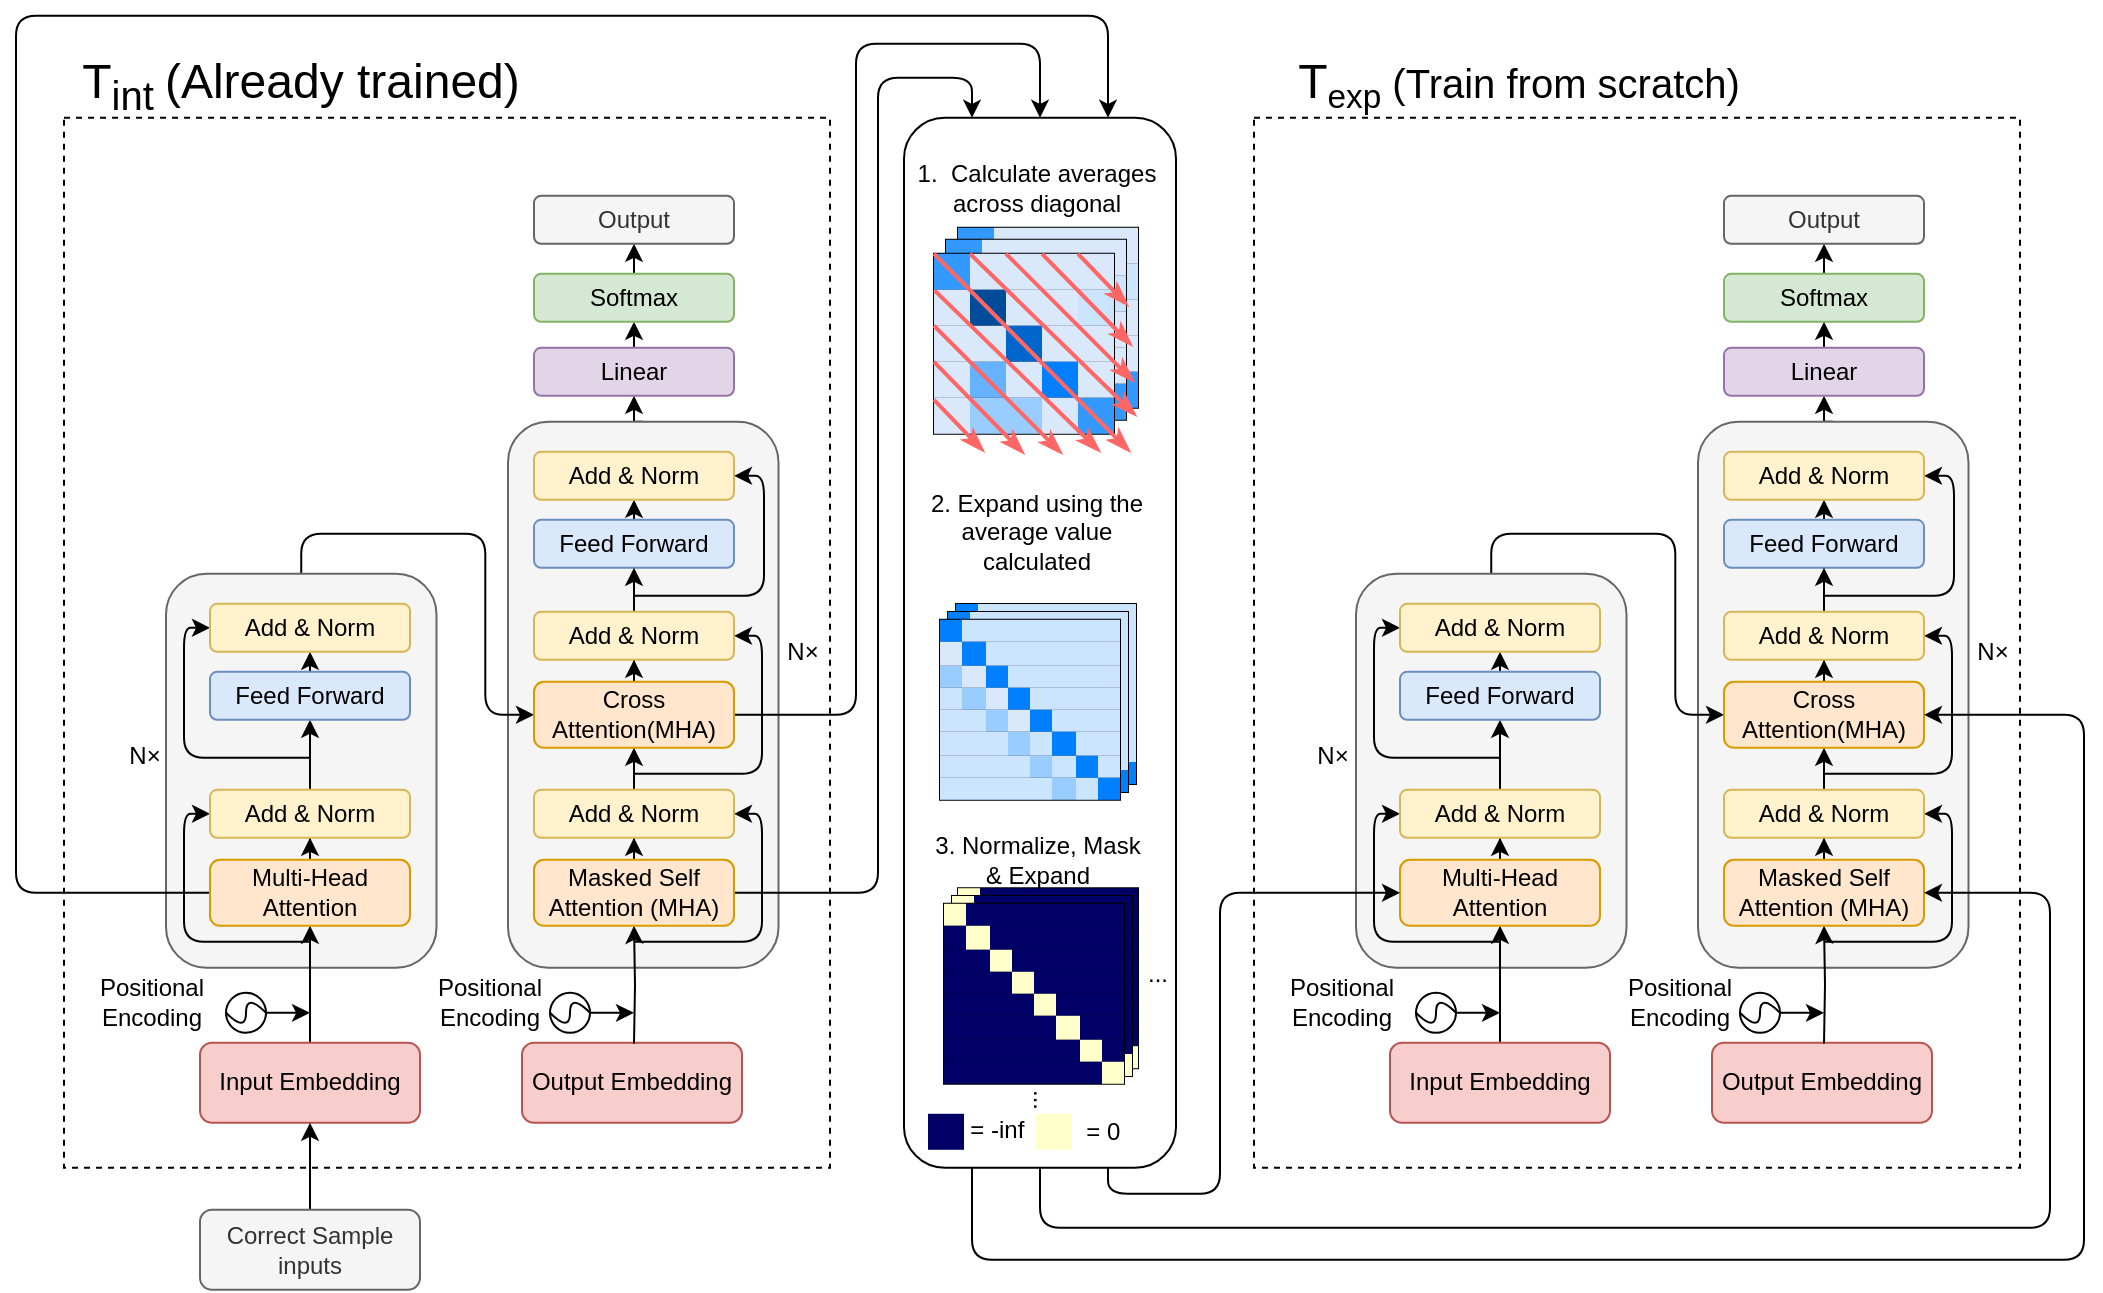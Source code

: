 <mxfile version="21.6.6" type="github">
  <diagram name="Page-1" id="Rv-5M63rp1D8ltkl-qkl">
    <mxGraphModel dx="1272" dy="716" grid="0" gridSize="10" guides="1" tooltips="1" connect="1" arrows="1" fold="1" page="1" pageScale="1" pageWidth="1169" pageHeight="827" math="0" shadow="0">
      <root>
        <mxCell id="0" />
        <mxCell id="1" parent="0" />
        <mxCell id="S1aa8JaTDCeUW0MIex8t-185" value="" style="rounded=1;whiteSpace=wrap;html=1;movable=0;resizable=0;rotatable=0;deletable=0;editable=0;locked=1;connectable=0;" vertex="1" parent="1">
          <mxGeometry x="512" y="145.89" width="136" height="525" as="geometry" />
        </mxCell>
        <mxCell id="S1aa8JaTDCeUW0MIex8t-1655" value="" style="shape=table;startSize=0;container=1;collapsible=0;childLayout=tableLayout;fontSize=16;" vertex="1" parent="1">
          <mxGeometry x="538" y="389" width="90" height="90" as="geometry" />
        </mxCell>
        <mxCell id="S1aa8JaTDCeUW0MIex8t-1656" style="shape=tableRow;horizontal=0;startSize=0;swimlaneHead=0;swimlaneBody=0;strokeColor=inherit;top=0;left=0;bottom=0;right=0;collapsible=0;dropTarget=0;fillColor=none;points=[[0,0.5],[1,0.5]];portConstraint=eastwest;fontSize=16;" vertex="1" parent="S1aa8JaTDCeUW0MIex8t-1655">
          <mxGeometry width="90" height="11" as="geometry" />
        </mxCell>
        <mxCell id="S1aa8JaTDCeUW0MIex8t-1657" style="shape=partialRectangle;html=1;whiteSpace=wrap;connectable=0;strokeColor=#66B2FF;overflow=hidden;fillColor=#007FFF;top=0;left=0;bottom=0;right=0;pointerEvents=1;fontSize=16;" vertex="1" parent="S1aa8JaTDCeUW0MIex8t-1656">
          <mxGeometry width="11" height="11" as="geometry">
            <mxRectangle width="11" height="11" as="alternateBounds" />
          </mxGeometry>
        </mxCell>
        <mxCell id="S1aa8JaTDCeUW0MIex8t-1658" style="shape=partialRectangle;html=1;whiteSpace=wrap;connectable=0;strokeColor=#6c8ebf;overflow=hidden;fillColor=#CCE5FF;top=0;left=0;bottom=0;right=0;pointerEvents=1;fontSize=16;" vertex="1" parent="S1aa8JaTDCeUW0MIex8t-1656">
          <mxGeometry x="11" width="12" height="11" as="geometry">
            <mxRectangle width="12" height="11" as="alternateBounds" />
          </mxGeometry>
        </mxCell>
        <mxCell id="S1aa8JaTDCeUW0MIex8t-1659" style="shape=partialRectangle;html=1;whiteSpace=wrap;connectable=0;strokeColor=#6c8ebf;overflow=hidden;fillColor=#CCE5FF;top=0;left=0;bottom=0;right=0;pointerEvents=1;fontSize=16;" vertex="1" parent="S1aa8JaTDCeUW0MIex8t-1656">
          <mxGeometry x="23" width="11" height="11" as="geometry">
            <mxRectangle width="11" height="11" as="alternateBounds" />
          </mxGeometry>
        </mxCell>
        <mxCell id="S1aa8JaTDCeUW0MIex8t-1660" style="shape=partialRectangle;html=1;whiteSpace=wrap;connectable=0;strokeColor=#6c8ebf;overflow=hidden;fillColor=#CCE5FF;top=0;left=0;bottom=0;right=0;pointerEvents=1;fontSize=16;" vertex="1" parent="S1aa8JaTDCeUW0MIex8t-1656">
          <mxGeometry x="34" width="11" height="11" as="geometry">
            <mxRectangle width="11" height="11" as="alternateBounds" />
          </mxGeometry>
        </mxCell>
        <mxCell id="S1aa8JaTDCeUW0MIex8t-1661" style="shape=partialRectangle;html=1;whiteSpace=wrap;connectable=0;strokeColor=#6c8ebf;overflow=hidden;fillColor=#CCE5FF;top=0;left=0;bottom=0;right=0;pointerEvents=1;fontSize=16;" vertex="1" parent="S1aa8JaTDCeUW0MIex8t-1656">
          <mxGeometry x="45" width="11" height="11" as="geometry">
            <mxRectangle width="11" height="11" as="alternateBounds" />
          </mxGeometry>
        </mxCell>
        <mxCell id="S1aa8JaTDCeUW0MIex8t-1662" style="shape=partialRectangle;html=1;whiteSpace=wrap;connectable=0;strokeColor=#6c8ebf;overflow=hidden;fillColor=#CCE5FF;top=0;left=0;bottom=0;right=0;pointerEvents=1;fontSize=16;" vertex="1" parent="S1aa8JaTDCeUW0MIex8t-1656">
          <mxGeometry x="56" width="12" height="11" as="geometry">
            <mxRectangle width="12" height="11" as="alternateBounds" />
          </mxGeometry>
        </mxCell>
        <mxCell id="S1aa8JaTDCeUW0MIex8t-1663" style="shape=partialRectangle;html=1;whiteSpace=wrap;connectable=0;strokeColor=#6c8ebf;overflow=hidden;fillColor=#CCE5FF;top=0;left=0;bottom=0;right=0;pointerEvents=1;fontSize=16;" vertex="1" parent="S1aa8JaTDCeUW0MIex8t-1656">
          <mxGeometry x="68" width="11" height="11" as="geometry">
            <mxRectangle width="11" height="11" as="alternateBounds" />
          </mxGeometry>
        </mxCell>
        <mxCell id="S1aa8JaTDCeUW0MIex8t-1664" style="shape=partialRectangle;html=1;whiteSpace=wrap;connectable=0;strokeColor=#6c8ebf;overflow=hidden;fillColor=#CCE5FF;top=0;left=0;bottom=0;right=0;pointerEvents=1;fontSize=16;" vertex="1" parent="S1aa8JaTDCeUW0MIex8t-1656">
          <mxGeometry x="79" width="11" height="11" as="geometry">
            <mxRectangle width="11" height="11" as="alternateBounds" />
          </mxGeometry>
        </mxCell>
        <mxCell id="S1aa8JaTDCeUW0MIex8t-1665" style="shape=tableRow;horizontal=0;startSize=0;swimlaneHead=0;swimlaneBody=0;strokeColor=inherit;top=0;left=0;bottom=0;right=0;collapsible=0;dropTarget=0;fillColor=none;points=[[0,0.5],[1,0.5]];portConstraint=eastwest;fontSize=16;" vertex="1" parent="S1aa8JaTDCeUW0MIex8t-1655">
          <mxGeometry y="11" width="90" height="12" as="geometry" />
        </mxCell>
        <mxCell id="S1aa8JaTDCeUW0MIex8t-1666" style="shape=partialRectangle;html=1;whiteSpace=wrap;connectable=0;strokeColor=#6c8ebf;overflow=hidden;fillColor=#DAE8FC;top=0;left=0;bottom=0;right=0;pointerEvents=1;fontSize=16;" vertex="1" parent="S1aa8JaTDCeUW0MIex8t-1665">
          <mxGeometry width="11" height="12" as="geometry">
            <mxRectangle width="11" height="12" as="alternateBounds" />
          </mxGeometry>
        </mxCell>
        <mxCell id="S1aa8JaTDCeUW0MIex8t-1667" style="shape=partialRectangle;html=1;whiteSpace=wrap;connectable=0;strokeColor=#6c8ebf;overflow=hidden;fillColor=#007FFF;top=0;left=0;bottom=0;right=0;pointerEvents=1;fontSize=16;" vertex="1" parent="S1aa8JaTDCeUW0MIex8t-1665">
          <mxGeometry x="11" width="12" height="12" as="geometry">
            <mxRectangle width="12" height="12" as="alternateBounds" />
          </mxGeometry>
        </mxCell>
        <mxCell id="S1aa8JaTDCeUW0MIex8t-1668" style="shape=partialRectangle;html=1;whiteSpace=wrap;connectable=0;strokeColor=#6c8ebf;overflow=hidden;fillColor=#CCE5FF;top=0;left=0;bottom=0;right=0;pointerEvents=1;fontSize=16;" vertex="1" parent="S1aa8JaTDCeUW0MIex8t-1665">
          <mxGeometry x="23" width="11" height="12" as="geometry">
            <mxRectangle width="11" height="12" as="alternateBounds" />
          </mxGeometry>
        </mxCell>
        <mxCell id="S1aa8JaTDCeUW0MIex8t-1669" style="shape=partialRectangle;html=1;whiteSpace=wrap;connectable=0;strokeColor=#6c8ebf;overflow=hidden;fillColor=#CCE5FF;top=0;left=0;bottom=0;right=0;pointerEvents=1;fontSize=16;" vertex="1" parent="S1aa8JaTDCeUW0MIex8t-1665">
          <mxGeometry x="34" width="11" height="12" as="geometry">
            <mxRectangle width="11" height="12" as="alternateBounds" />
          </mxGeometry>
        </mxCell>
        <mxCell id="S1aa8JaTDCeUW0MIex8t-1670" style="shape=partialRectangle;html=1;whiteSpace=wrap;connectable=0;strokeColor=#6c8ebf;overflow=hidden;fillColor=#CCE5FF;top=0;left=0;bottom=0;right=0;pointerEvents=1;fontSize=16;" vertex="1" parent="S1aa8JaTDCeUW0MIex8t-1665">
          <mxGeometry x="45" width="11" height="12" as="geometry">
            <mxRectangle width="11" height="12" as="alternateBounds" />
          </mxGeometry>
        </mxCell>
        <mxCell id="S1aa8JaTDCeUW0MIex8t-1671" style="shape=partialRectangle;html=1;whiteSpace=wrap;connectable=0;strokeColor=#6c8ebf;overflow=hidden;fillColor=#CCE5FF;top=0;left=0;bottom=0;right=0;pointerEvents=1;fontSize=16;" vertex="1" parent="S1aa8JaTDCeUW0MIex8t-1665">
          <mxGeometry x="56" width="12" height="12" as="geometry">
            <mxRectangle width="12" height="12" as="alternateBounds" />
          </mxGeometry>
        </mxCell>
        <mxCell id="S1aa8JaTDCeUW0MIex8t-1672" style="shape=partialRectangle;html=1;whiteSpace=wrap;connectable=0;strokeColor=#6c8ebf;overflow=hidden;fillColor=#CCE5FF;top=0;left=0;bottom=0;right=0;pointerEvents=1;fontSize=16;" vertex="1" parent="S1aa8JaTDCeUW0MIex8t-1665">
          <mxGeometry x="68" width="11" height="12" as="geometry">
            <mxRectangle width="11" height="12" as="alternateBounds" />
          </mxGeometry>
        </mxCell>
        <mxCell id="S1aa8JaTDCeUW0MIex8t-1673" style="shape=partialRectangle;html=1;whiteSpace=wrap;connectable=0;strokeColor=#6c8ebf;overflow=hidden;fillColor=#CCE5FF;top=0;left=0;bottom=0;right=0;pointerEvents=1;fontSize=16;" vertex="1" parent="S1aa8JaTDCeUW0MIex8t-1665">
          <mxGeometry x="79" width="11" height="12" as="geometry">
            <mxRectangle width="11" height="12" as="alternateBounds" />
          </mxGeometry>
        </mxCell>
        <mxCell id="S1aa8JaTDCeUW0MIex8t-1674" value="" style="shape=tableRow;horizontal=0;startSize=0;swimlaneHead=0;swimlaneBody=0;strokeColor=inherit;top=0;left=0;bottom=0;right=0;collapsible=0;dropTarget=0;fillColor=none;points=[[0,0.5],[1,0.5]];portConstraint=eastwest;fontSize=16;" vertex="1" parent="S1aa8JaTDCeUW0MIex8t-1655">
          <mxGeometry y="23" width="90" height="11" as="geometry" />
        </mxCell>
        <mxCell id="S1aa8JaTDCeUW0MIex8t-1675" style="shape=partialRectangle;html=1;whiteSpace=wrap;connectable=0;strokeColor=#6c8ebf;overflow=hidden;fillColor=#99CCFF;top=0;left=0;bottom=0;right=0;pointerEvents=1;fontSize=16;" vertex="1" parent="S1aa8JaTDCeUW0MIex8t-1674">
          <mxGeometry width="11" height="11" as="geometry">
            <mxRectangle width="11" height="11" as="alternateBounds" />
          </mxGeometry>
        </mxCell>
        <mxCell id="S1aa8JaTDCeUW0MIex8t-1676" style="shape=partialRectangle;html=1;whiteSpace=wrap;connectable=0;strokeColor=#6c8ebf;overflow=hidden;fillColor=#dae8fc;top=0;left=0;bottom=0;right=0;pointerEvents=1;fontSize=16;perimeterSpacing=0;" vertex="1" parent="S1aa8JaTDCeUW0MIex8t-1674">
          <mxGeometry x="11" width="12" height="11" as="geometry">
            <mxRectangle width="12" height="11" as="alternateBounds" />
          </mxGeometry>
        </mxCell>
        <mxCell id="S1aa8JaTDCeUW0MIex8t-1677" value="" style="shape=partialRectangle;html=1;whiteSpace=wrap;connectable=0;strokeColor=#6c8ebf;overflow=hidden;fillColor=#007FFF;top=0;left=0;bottom=0;right=0;pointerEvents=1;fontSize=16;" vertex="1" parent="S1aa8JaTDCeUW0MIex8t-1674">
          <mxGeometry x="23" width="11" height="11" as="geometry">
            <mxRectangle width="11" height="11" as="alternateBounds" />
          </mxGeometry>
        </mxCell>
        <mxCell id="S1aa8JaTDCeUW0MIex8t-1678" value="" style="shape=partialRectangle;html=1;whiteSpace=wrap;connectable=0;strokeColor=#6c8ebf;overflow=hidden;fillColor=#CCE5FF;top=0;left=0;bottom=0;right=0;pointerEvents=1;fontSize=16;" vertex="1" parent="S1aa8JaTDCeUW0MIex8t-1674">
          <mxGeometry x="34" width="11" height="11" as="geometry">
            <mxRectangle width="11" height="11" as="alternateBounds" />
          </mxGeometry>
        </mxCell>
        <mxCell id="S1aa8JaTDCeUW0MIex8t-1679" value="" style="shape=partialRectangle;html=1;whiteSpace=wrap;connectable=0;strokeColor=#6c8ebf;overflow=hidden;fillColor=#CCE5FF;top=0;left=0;bottom=0;right=0;pointerEvents=1;fontSize=16;" vertex="1" parent="S1aa8JaTDCeUW0MIex8t-1674">
          <mxGeometry x="45" width="11" height="11" as="geometry">
            <mxRectangle width="11" height="11" as="alternateBounds" />
          </mxGeometry>
        </mxCell>
        <mxCell id="S1aa8JaTDCeUW0MIex8t-1680" style="shape=partialRectangle;html=1;whiteSpace=wrap;connectable=0;strokeColor=#6c8ebf;overflow=hidden;fillColor=#CCE5FF;top=0;left=0;bottom=0;right=0;pointerEvents=1;fontSize=16;" vertex="1" parent="S1aa8JaTDCeUW0MIex8t-1674">
          <mxGeometry x="56" width="12" height="11" as="geometry">
            <mxRectangle width="12" height="11" as="alternateBounds" />
          </mxGeometry>
        </mxCell>
        <mxCell id="S1aa8JaTDCeUW0MIex8t-1681" style="shape=partialRectangle;html=1;whiteSpace=wrap;connectable=0;strokeColor=#6c8ebf;overflow=hidden;fillColor=#CCE5FF;top=0;left=0;bottom=0;right=0;pointerEvents=1;fontSize=16;" vertex="1" parent="S1aa8JaTDCeUW0MIex8t-1674">
          <mxGeometry x="68" width="11" height="11" as="geometry">
            <mxRectangle width="11" height="11" as="alternateBounds" />
          </mxGeometry>
        </mxCell>
        <mxCell id="S1aa8JaTDCeUW0MIex8t-1682" style="shape=partialRectangle;html=1;whiteSpace=wrap;connectable=0;strokeColor=#6c8ebf;overflow=hidden;fillColor=#CCE5FF;top=0;left=0;bottom=0;right=0;pointerEvents=1;fontSize=16;" vertex="1" parent="S1aa8JaTDCeUW0MIex8t-1674">
          <mxGeometry x="79" width="11" height="11" as="geometry">
            <mxRectangle width="11" height="11" as="alternateBounds" />
          </mxGeometry>
        </mxCell>
        <mxCell id="S1aa8JaTDCeUW0MIex8t-1683" value="" style="shape=tableRow;horizontal=0;startSize=0;swimlaneHead=0;swimlaneBody=0;strokeColor=inherit;top=0;left=0;bottom=0;right=0;collapsible=0;dropTarget=0;fillColor=none;points=[[0,0.5],[1,0.5]];portConstraint=eastwest;fontSize=16;" vertex="1" parent="S1aa8JaTDCeUW0MIex8t-1655">
          <mxGeometry y="34" width="90" height="11" as="geometry" />
        </mxCell>
        <mxCell id="S1aa8JaTDCeUW0MIex8t-1684" style="shape=partialRectangle;html=1;whiteSpace=wrap;connectable=0;strokeColor=#6c8ebf;overflow=hidden;fillColor=#CCE5FF;top=0;left=0;bottom=0;right=0;pointerEvents=1;fontSize=16;" vertex="1" parent="S1aa8JaTDCeUW0MIex8t-1683">
          <mxGeometry width="11" height="11" as="geometry">
            <mxRectangle width="11" height="11" as="alternateBounds" />
          </mxGeometry>
        </mxCell>
        <mxCell id="S1aa8JaTDCeUW0MIex8t-1685" style="shape=partialRectangle;html=1;whiteSpace=wrap;connectable=0;strokeColor=#6c8ebf;overflow=hidden;fillColor=#99CCFF;top=0;left=0;bottom=0;right=0;pointerEvents=1;fontSize=16;" vertex="1" parent="S1aa8JaTDCeUW0MIex8t-1683">
          <mxGeometry x="11" width="12" height="11" as="geometry">
            <mxRectangle width="12" height="11" as="alternateBounds" />
          </mxGeometry>
        </mxCell>
        <mxCell id="S1aa8JaTDCeUW0MIex8t-1686" value="" style="shape=partialRectangle;html=1;whiteSpace=wrap;connectable=0;strokeColor=#6c8ebf;overflow=hidden;fillColor=#dae8fc;top=0;left=0;bottom=0;right=0;pointerEvents=1;fontSize=16;" vertex="1" parent="S1aa8JaTDCeUW0MIex8t-1683">
          <mxGeometry x="23" width="11" height="11" as="geometry">
            <mxRectangle width="11" height="11" as="alternateBounds" />
          </mxGeometry>
        </mxCell>
        <mxCell id="S1aa8JaTDCeUW0MIex8t-1687" value="" style="shape=partialRectangle;html=1;whiteSpace=wrap;connectable=0;strokeColor=#6c8ebf;overflow=hidden;fillColor=#007FFF;top=0;left=0;bottom=0;right=0;pointerEvents=1;fontSize=16;" vertex="1" parent="S1aa8JaTDCeUW0MIex8t-1683">
          <mxGeometry x="34" width="11" height="11" as="geometry">
            <mxRectangle width="11" height="11" as="alternateBounds" />
          </mxGeometry>
        </mxCell>
        <mxCell id="S1aa8JaTDCeUW0MIex8t-1688" value="" style="shape=partialRectangle;html=1;whiteSpace=wrap;connectable=0;strokeColor=#6c8ebf;overflow=hidden;fillColor=#CCE5FF;top=0;left=0;bottom=0;right=0;pointerEvents=1;fontSize=16;" vertex="1" parent="S1aa8JaTDCeUW0MIex8t-1683">
          <mxGeometry x="45" width="11" height="11" as="geometry">
            <mxRectangle width="11" height="11" as="alternateBounds" />
          </mxGeometry>
        </mxCell>
        <mxCell id="S1aa8JaTDCeUW0MIex8t-1689" style="shape=partialRectangle;html=1;whiteSpace=wrap;connectable=0;strokeColor=#6c8ebf;overflow=hidden;fillColor=#CCE5FF;top=0;left=0;bottom=0;right=0;pointerEvents=1;fontSize=16;" vertex="1" parent="S1aa8JaTDCeUW0MIex8t-1683">
          <mxGeometry x="56" width="12" height="11" as="geometry">
            <mxRectangle width="12" height="11" as="alternateBounds" />
          </mxGeometry>
        </mxCell>
        <mxCell id="S1aa8JaTDCeUW0MIex8t-1690" style="shape=partialRectangle;html=1;whiteSpace=wrap;connectable=0;strokeColor=#6c8ebf;overflow=hidden;fillColor=#CCE5FF;top=0;left=0;bottom=0;right=0;pointerEvents=1;fontSize=16;" vertex="1" parent="S1aa8JaTDCeUW0MIex8t-1683">
          <mxGeometry x="68" width="11" height="11" as="geometry">
            <mxRectangle width="11" height="11" as="alternateBounds" />
          </mxGeometry>
        </mxCell>
        <mxCell id="S1aa8JaTDCeUW0MIex8t-1691" style="shape=partialRectangle;html=1;whiteSpace=wrap;connectable=0;strokeColor=#6c8ebf;overflow=hidden;fillColor=#CCE5FF;top=0;left=0;bottom=0;right=0;pointerEvents=1;fontSize=16;" vertex="1" parent="S1aa8JaTDCeUW0MIex8t-1683">
          <mxGeometry x="79" width="11" height="11" as="geometry">
            <mxRectangle width="11" height="11" as="alternateBounds" />
          </mxGeometry>
        </mxCell>
        <mxCell id="S1aa8JaTDCeUW0MIex8t-1692" value="" style="shape=tableRow;horizontal=0;startSize=0;swimlaneHead=0;swimlaneBody=0;strokeColor=inherit;top=0;left=0;bottom=0;right=0;collapsible=0;dropTarget=0;fillColor=none;points=[[0,0.5],[1,0.5]];portConstraint=eastwest;fontSize=16;" vertex="1" parent="S1aa8JaTDCeUW0MIex8t-1655">
          <mxGeometry y="45" width="90" height="11" as="geometry" />
        </mxCell>
        <mxCell id="S1aa8JaTDCeUW0MIex8t-1693" style="shape=partialRectangle;html=1;whiteSpace=wrap;connectable=0;strokeColor=#6c8ebf;overflow=hidden;fillColor=#CCE5FF;top=0;left=0;bottom=0;right=0;pointerEvents=1;fontSize=16;" vertex="1" parent="S1aa8JaTDCeUW0MIex8t-1692">
          <mxGeometry width="11" height="11" as="geometry">
            <mxRectangle width="11" height="11" as="alternateBounds" />
          </mxGeometry>
        </mxCell>
        <mxCell id="S1aa8JaTDCeUW0MIex8t-1694" style="shape=partialRectangle;html=1;whiteSpace=wrap;connectable=0;strokeColor=#6c8ebf;overflow=hidden;fillColor=#CCE5FF;top=0;left=0;bottom=0;right=0;pointerEvents=1;fontSize=16;" vertex="1" parent="S1aa8JaTDCeUW0MIex8t-1692">
          <mxGeometry x="11" width="12" height="11" as="geometry">
            <mxRectangle width="12" height="11" as="alternateBounds" />
          </mxGeometry>
        </mxCell>
        <mxCell id="S1aa8JaTDCeUW0MIex8t-1695" value="" style="shape=partialRectangle;html=1;whiteSpace=wrap;connectable=0;strokeColor=#6c8ebf;overflow=hidden;fillColor=#99CCFF;top=0;left=0;bottom=0;right=0;pointerEvents=1;fontSize=16;" vertex="1" parent="S1aa8JaTDCeUW0MIex8t-1692">
          <mxGeometry x="23" width="11" height="11" as="geometry">
            <mxRectangle width="11" height="11" as="alternateBounds" />
          </mxGeometry>
        </mxCell>
        <mxCell id="S1aa8JaTDCeUW0MIex8t-1696" value="" style="shape=partialRectangle;html=1;whiteSpace=wrap;connectable=0;strokeColor=#6c8ebf;overflow=hidden;fillColor=#dae8fc;top=0;left=0;bottom=0;right=0;pointerEvents=1;fontSize=16;" vertex="1" parent="S1aa8JaTDCeUW0MIex8t-1692">
          <mxGeometry x="34" width="11" height="11" as="geometry">
            <mxRectangle width="11" height="11" as="alternateBounds" />
          </mxGeometry>
        </mxCell>
        <mxCell id="S1aa8JaTDCeUW0MIex8t-1697" value="" style="shape=partialRectangle;html=1;whiteSpace=wrap;connectable=0;strokeColor=#6c8ebf;overflow=hidden;fillColor=#007FFF;top=0;left=0;bottom=0;right=0;pointerEvents=1;fontSize=16;" vertex="1" parent="S1aa8JaTDCeUW0MIex8t-1692">
          <mxGeometry x="45" width="11" height="11" as="geometry">
            <mxRectangle width="11" height="11" as="alternateBounds" />
          </mxGeometry>
        </mxCell>
        <mxCell id="S1aa8JaTDCeUW0MIex8t-1698" style="shape=partialRectangle;html=1;whiteSpace=wrap;connectable=0;strokeColor=#6c8ebf;overflow=hidden;fillColor=#CCE5FF;top=0;left=0;bottom=0;right=0;pointerEvents=1;fontSize=16;" vertex="1" parent="S1aa8JaTDCeUW0MIex8t-1692">
          <mxGeometry x="56" width="12" height="11" as="geometry">
            <mxRectangle width="12" height="11" as="alternateBounds" />
          </mxGeometry>
        </mxCell>
        <mxCell id="S1aa8JaTDCeUW0MIex8t-1699" style="shape=partialRectangle;html=1;whiteSpace=wrap;connectable=0;strokeColor=#6c8ebf;overflow=hidden;fillColor=#CCE5FF;top=0;left=0;bottom=0;right=0;pointerEvents=1;fontSize=16;" vertex="1" parent="S1aa8JaTDCeUW0MIex8t-1692">
          <mxGeometry x="68" width="11" height="11" as="geometry">
            <mxRectangle width="11" height="11" as="alternateBounds" />
          </mxGeometry>
        </mxCell>
        <mxCell id="S1aa8JaTDCeUW0MIex8t-1700" style="shape=partialRectangle;html=1;whiteSpace=wrap;connectable=0;strokeColor=#6c8ebf;overflow=hidden;fillColor=#CCE5FF;top=0;left=0;bottom=0;right=0;pointerEvents=1;fontSize=16;" vertex="1" parent="S1aa8JaTDCeUW0MIex8t-1692">
          <mxGeometry x="79" width="11" height="11" as="geometry">
            <mxRectangle width="11" height="11" as="alternateBounds" />
          </mxGeometry>
        </mxCell>
        <mxCell id="S1aa8JaTDCeUW0MIex8t-1701" style="shape=tableRow;horizontal=0;startSize=0;swimlaneHead=0;swimlaneBody=0;strokeColor=inherit;top=0;left=0;bottom=0;right=0;collapsible=0;dropTarget=0;fillColor=none;points=[[0,0.5],[1,0.5]];portConstraint=eastwest;fontSize=16;" vertex="1" parent="S1aa8JaTDCeUW0MIex8t-1655">
          <mxGeometry y="56" width="90" height="12" as="geometry" />
        </mxCell>
        <mxCell id="S1aa8JaTDCeUW0MIex8t-1702" style="shape=partialRectangle;html=1;whiteSpace=wrap;connectable=0;strokeColor=#6c8ebf;overflow=hidden;fillColor=#CCE5FF;top=0;left=0;bottom=0;right=0;pointerEvents=1;fontSize=16;" vertex="1" parent="S1aa8JaTDCeUW0MIex8t-1701">
          <mxGeometry width="11" height="12" as="geometry">
            <mxRectangle width="11" height="12" as="alternateBounds" />
          </mxGeometry>
        </mxCell>
        <mxCell id="S1aa8JaTDCeUW0MIex8t-1703" style="shape=partialRectangle;html=1;whiteSpace=wrap;connectable=0;strokeColor=#6c8ebf;overflow=hidden;fillColor=#CCE5FF;top=0;left=0;bottom=0;right=0;pointerEvents=1;fontSize=16;" vertex="1" parent="S1aa8JaTDCeUW0MIex8t-1701">
          <mxGeometry x="11" width="12" height="12" as="geometry">
            <mxRectangle width="12" height="12" as="alternateBounds" />
          </mxGeometry>
        </mxCell>
        <mxCell id="S1aa8JaTDCeUW0MIex8t-1704" style="shape=partialRectangle;html=1;whiteSpace=wrap;connectable=0;strokeColor=#6c8ebf;overflow=hidden;fillColor=#CCE5FF;top=0;left=0;bottom=0;right=0;pointerEvents=1;fontSize=16;" vertex="1" parent="S1aa8JaTDCeUW0MIex8t-1701">
          <mxGeometry x="23" width="11" height="12" as="geometry">
            <mxRectangle width="11" height="12" as="alternateBounds" />
          </mxGeometry>
        </mxCell>
        <mxCell id="S1aa8JaTDCeUW0MIex8t-1705" style="shape=partialRectangle;html=1;whiteSpace=wrap;connectable=0;strokeColor=#6c8ebf;overflow=hidden;fillColor=#99CCFF;top=0;left=0;bottom=0;right=0;pointerEvents=1;fontSize=16;" vertex="1" parent="S1aa8JaTDCeUW0MIex8t-1701">
          <mxGeometry x="34" width="11" height="12" as="geometry">
            <mxRectangle width="11" height="12" as="alternateBounds" />
          </mxGeometry>
        </mxCell>
        <mxCell id="S1aa8JaTDCeUW0MIex8t-1706" style="shape=partialRectangle;html=1;whiteSpace=wrap;connectable=0;strokeColor=#6c8ebf;overflow=hidden;fillColor=#CCE5FF;top=0;left=0;bottom=0;right=0;pointerEvents=1;fontSize=16;" vertex="1" parent="S1aa8JaTDCeUW0MIex8t-1701">
          <mxGeometry x="45" width="11" height="12" as="geometry">
            <mxRectangle width="11" height="12" as="alternateBounds" />
          </mxGeometry>
        </mxCell>
        <mxCell id="S1aa8JaTDCeUW0MIex8t-1707" style="shape=partialRectangle;html=1;whiteSpace=wrap;connectable=0;strokeColor=#6c8ebf;overflow=hidden;fillColor=#007FFF;top=0;left=0;bottom=0;right=0;pointerEvents=1;fontSize=16;" vertex="1" parent="S1aa8JaTDCeUW0MIex8t-1701">
          <mxGeometry x="56" width="12" height="12" as="geometry">
            <mxRectangle width="12" height="12" as="alternateBounds" />
          </mxGeometry>
        </mxCell>
        <mxCell id="S1aa8JaTDCeUW0MIex8t-1708" style="shape=partialRectangle;html=1;whiteSpace=wrap;connectable=0;strokeColor=#6c8ebf;overflow=hidden;fillColor=#CCE5FF;top=0;left=0;bottom=0;right=0;pointerEvents=1;fontSize=16;" vertex="1" parent="S1aa8JaTDCeUW0MIex8t-1701">
          <mxGeometry x="68" width="11" height="12" as="geometry">
            <mxRectangle width="11" height="12" as="alternateBounds" />
          </mxGeometry>
        </mxCell>
        <mxCell id="S1aa8JaTDCeUW0MIex8t-1709" style="shape=partialRectangle;html=1;whiteSpace=wrap;connectable=0;strokeColor=#6c8ebf;overflow=hidden;fillColor=#CCE5FF;top=0;left=0;bottom=0;right=0;pointerEvents=1;fontSize=16;" vertex="1" parent="S1aa8JaTDCeUW0MIex8t-1701">
          <mxGeometry x="79" width="11" height="12" as="geometry">
            <mxRectangle width="11" height="12" as="alternateBounds" />
          </mxGeometry>
        </mxCell>
        <mxCell id="S1aa8JaTDCeUW0MIex8t-1710" style="shape=tableRow;horizontal=0;startSize=0;swimlaneHead=0;swimlaneBody=0;strokeColor=inherit;top=0;left=0;bottom=0;right=0;collapsible=0;dropTarget=0;fillColor=none;points=[[0,0.5],[1,0.5]];portConstraint=eastwest;fontSize=16;" vertex="1" parent="S1aa8JaTDCeUW0MIex8t-1655">
          <mxGeometry y="68" width="90" height="11" as="geometry" />
        </mxCell>
        <mxCell id="S1aa8JaTDCeUW0MIex8t-1711" style="shape=partialRectangle;html=1;whiteSpace=wrap;connectable=0;strokeColor=#6c8ebf;overflow=hidden;fillColor=#CCE5FF;top=0;left=0;bottom=0;right=0;pointerEvents=1;fontSize=16;" vertex="1" parent="S1aa8JaTDCeUW0MIex8t-1710">
          <mxGeometry width="11" height="11" as="geometry">
            <mxRectangle width="11" height="11" as="alternateBounds" />
          </mxGeometry>
        </mxCell>
        <mxCell id="S1aa8JaTDCeUW0MIex8t-1712" style="shape=partialRectangle;html=1;whiteSpace=wrap;connectable=0;strokeColor=#6c8ebf;overflow=hidden;fillColor=#CCE5FF;top=0;left=0;bottom=0;right=0;pointerEvents=1;fontSize=16;" vertex="1" parent="S1aa8JaTDCeUW0MIex8t-1710">
          <mxGeometry x="11" width="12" height="11" as="geometry">
            <mxRectangle width="12" height="11" as="alternateBounds" />
          </mxGeometry>
        </mxCell>
        <mxCell id="S1aa8JaTDCeUW0MIex8t-1713" style="shape=partialRectangle;html=1;whiteSpace=wrap;connectable=0;strokeColor=#6c8ebf;overflow=hidden;fillColor=#CCE5FF;top=0;left=0;bottom=0;right=0;pointerEvents=1;fontSize=16;" vertex="1" parent="S1aa8JaTDCeUW0MIex8t-1710">
          <mxGeometry x="23" width="11" height="11" as="geometry">
            <mxRectangle width="11" height="11" as="alternateBounds" />
          </mxGeometry>
        </mxCell>
        <mxCell id="S1aa8JaTDCeUW0MIex8t-1714" style="shape=partialRectangle;html=1;whiteSpace=wrap;connectable=0;strokeColor=#6c8ebf;overflow=hidden;fillColor=#CCE5FF;top=0;left=0;bottom=0;right=0;pointerEvents=1;fontSize=16;" vertex="1" parent="S1aa8JaTDCeUW0MIex8t-1710">
          <mxGeometry x="34" width="11" height="11" as="geometry">
            <mxRectangle width="11" height="11" as="alternateBounds" />
          </mxGeometry>
        </mxCell>
        <mxCell id="S1aa8JaTDCeUW0MIex8t-1715" style="shape=partialRectangle;html=1;whiteSpace=wrap;connectable=0;strokeColor=#6c8ebf;overflow=hidden;fillColor=#99CCFF;top=0;left=0;bottom=0;right=0;pointerEvents=1;fontSize=16;" vertex="1" parent="S1aa8JaTDCeUW0MIex8t-1710">
          <mxGeometry x="45" width="11" height="11" as="geometry">
            <mxRectangle width="11" height="11" as="alternateBounds" />
          </mxGeometry>
        </mxCell>
        <mxCell id="S1aa8JaTDCeUW0MIex8t-1716" style="shape=partialRectangle;html=1;whiteSpace=wrap;connectable=0;strokeColor=#6c8ebf;overflow=hidden;fillColor=#CCE5FF;top=0;left=0;bottom=0;right=0;pointerEvents=1;fontSize=16;" vertex="1" parent="S1aa8JaTDCeUW0MIex8t-1710">
          <mxGeometry x="56" width="12" height="11" as="geometry">
            <mxRectangle width="12" height="11" as="alternateBounds" />
          </mxGeometry>
        </mxCell>
        <mxCell id="S1aa8JaTDCeUW0MIex8t-1717" style="shape=partialRectangle;html=1;whiteSpace=wrap;connectable=0;strokeColor=#6c8ebf;overflow=hidden;fillColor=#007FFF;top=0;left=0;bottom=0;right=0;pointerEvents=1;fontSize=16;" vertex="1" parent="S1aa8JaTDCeUW0MIex8t-1710">
          <mxGeometry x="68" width="11" height="11" as="geometry">
            <mxRectangle width="11" height="11" as="alternateBounds" />
          </mxGeometry>
        </mxCell>
        <mxCell id="S1aa8JaTDCeUW0MIex8t-1718" style="shape=partialRectangle;html=1;whiteSpace=wrap;connectable=0;strokeColor=#6c8ebf;overflow=hidden;fillColor=#CCE5FF;top=0;left=0;bottom=0;right=0;pointerEvents=1;fontSize=16;" vertex="1" parent="S1aa8JaTDCeUW0MIex8t-1710">
          <mxGeometry x="79" width="11" height="11" as="geometry">
            <mxRectangle width="11" height="11" as="alternateBounds" />
          </mxGeometry>
        </mxCell>
        <mxCell id="S1aa8JaTDCeUW0MIex8t-1719" style="shape=tableRow;horizontal=0;startSize=0;swimlaneHead=0;swimlaneBody=0;strokeColor=inherit;top=0;left=0;bottom=0;right=0;collapsible=0;dropTarget=0;fillColor=none;points=[[0,0.5],[1,0.5]];portConstraint=eastwest;fontSize=16;" vertex="1" parent="S1aa8JaTDCeUW0MIex8t-1655">
          <mxGeometry y="79" width="90" height="11" as="geometry" />
        </mxCell>
        <mxCell id="S1aa8JaTDCeUW0MIex8t-1720" style="shape=partialRectangle;html=1;whiteSpace=wrap;connectable=0;strokeColor=#6c8ebf;overflow=hidden;fillColor=#CCE5FF;top=0;left=0;bottom=0;right=0;pointerEvents=1;fontSize=16;" vertex="1" parent="S1aa8JaTDCeUW0MIex8t-1719">
          <mxGeometry width="11" height="11" as="geometry">
            <mxRectangle width="11" height="11" as="alternateBounds" />
          </mxGeometry>
        </mxCell>
        <mxCell id="S1aa8JaTDCeUW0MIex8t-1721" style="shape=partialRectangle;html=1;whiteSpace=wrap;connectable=0;strokeColor=#6c8ebf;overflow=hidden;fillColor=#CCE5FF;top=0;left=0;bottom=0;right=0;pointerEvents=1;fontSize=16;" vertex="1" parent="S1aa8JaTDCeUW0MIex8t-1719">
          <mxGeometry x="11" width="12" height="11" as="geometry">
            <mxRectangle width="12" height="11" as="alternateBounds" />
          </mxGeometry>
        </mxCell>
        <mxCell id="S1aa8JaTDCeUW0MIex8t-1722" style="shape=partialRectangle;html=1;whiteSpace=wrap;connectable=0;strokeColor=#6c8ebf;overflow=hidden;fillColor=#CCE5FF;top=0;left=0;bottom=0;right=0;pointerEvents=1;fontSize=16;" vertex="1" parent="S1aa8JaTDCeUW0MIex8t-1719">
          <mxGeometry x="23" width="11" height="11" as="geometry">
            <mxRectangle width="11" height="11" as="alternateBounds" />
          </mxGeometry>
        </mxCell>
        <mxCell id="S1aa8JaTDCeUW0MIex8t-1723" style="shape=partialRectangle;html=1;whiteSpace=wrap;connectable=0;strokeColor=#6c8ebf;overflow=hidden;fillColor=#CCE5FF;top=0;left=0;bottom=0;right=0;pointerEvents=1;fontSize=16;" vertex="1" parent="S1aa8JaTDCeUW0MIex8t-1719">
          <mxGeometry x="34" width="11" height="11" as="geometry">
            <mxRectangle width="11" height="11" as="alternateBounds" />
          </mxGeometry>
        </mxCell>
        <mxCell id="S1aa8JaTDCeUW0MIex8t-1724" style="shape=partialRectangle;html=1;whiteSpace=wrap;connectable=0;strokeColor=#6c8ebf;overflow=hidden;fillColor=#CCE5FF;top=0;left=0;bottom=0;right=0;pointerEvents=1;fontSize=16;" vertex="1" parent="S1aa8JaTDCeUW0MIex8t-1719">
          <mxGeometry x="45" width="11" height="11" as="geometry">
            <mxRectangle width="11" height="11" as="alternateBounds" />
          </mxGeometry>
        </mxCell>
        <mxCell id="S1aa8JaTDCeUW0MIex8t-1725" style="shape=partialRectangle;html=1;whiteSpace=wrap;connectable=0;strokeColor=#6c8ebf;overflow=hidden;fillColor=#99CCFF;top=0;left=0;bottom=0;right=0;pointerEvents=1;fontSize=16;" vertex="1" parent="S1aa8JaTDCeUW0MIex8t-1719">
          <mxGeometry x="56" width="12" height="11" as="geometry">
            <mxRectangle width="12" height="11" as="alternateBounds" />
          </mxGeometry>
        </mxCell>
        <mxCell id="S1aa8JaTDCeUW0MIex8t-1726" style="shape=partialRectangle;html=1;whiteSpace=wrap;connectable=0;strokeColor=#6c8ebf;overflow=hidden;fillColor=#CCE5FF;top=0;left=0;bottom=0;right=0;pointerEvents=1;fontSize=16;" vertex="1" parent="S1aa8JaTDCeUW0MIex8t-1719">
          <mxGeometry x="68" width="11" height="11" as="geometry">
            <mxRectangle width="11" height="11" as="alternateBounds" />
          </mxGeometry>
        </mxCell>
        <mxCell id="S1aa8JaTDCeUW0MIex8t-1727" style="shape=partialRectangle;html=1;whiteSpace=wrap;connectable=0;strokeColor=#6c8ebf;overflow=hidden;fillColor=#007FFF;top=0;left=0;bottom=0;right=0;pointerEvents=1;fontSize=16;" vertex="1" parent="S1aa8JaTDCeUW0MIex8t-1719">
          <mxGeometry x="79" width="11" height="11" as="geometry">
            <mxRectangle width="11" height="11" as="alternateBounds" />
          </mxGeometry>
        </mxCell>
        <mxCell id="S1aa8JaTDCeUW0MIex8t-1582" value="" style="shape=table;startSize=0;container=1;collapsible=0;childLayout=tableLayout;fontSize=16;" vertex="1" parent="1">
          <mxGeometry x="534" y="393" width="90" height="90" as="geometry" />
        </mxCell>
        <mxCell id="S1aa8JaTDCeUW0MIex8t-1583" style="shape=tableRow;horizontal=0;startSize=0;swimlaneHead=0;swimlaneBody=0;strokeColor=inherit;top=0;left=0;bottom=0;right=0;collapsible=0;dropTarget=0;fillColor=none;points=[[0,0.5],[1,0.5]];portConstraint=eastwest;fontSize=16;" vertex="1" parent="S1aa8JaTDCeUW0MIex8t-1582">
          <mxGeometry width="90" height="11" as="geometry" />
        </mxCell>
        <mxCell id="S1aa8JaTDCeUW0MIex8t-1584" style="shape=partialRectangle;html=1;whiteSpace=wrap;connectable=0;strokeColor=#66B2FF;overflow=hidden;fillColor=#007FFF;top=0;left=0;bottom=0;right=0;pointerEvents=1;fontSize=16;" vertex="1" parent="S1aa8JaTDCeUW0MIex8t-1583">
          <mxGeometry width="11" height="11" as="geometry">
            <mxRectangle width="11" height="11" as="alternateBounds" />
          </mxGeometry>
        </mxCell>
        <mxCell id="S1aa8JaTDCeUW0MIex8t-1585" style="shape=partialRectangle;html=1;whiteSpace=wrap;connectable=0;strokeColor=#6c8ebf;overflow=hidden;fillColor=#CCE5FF;top=0;left=0;bottom=0;right=0;pointerEvents=1;fontSize=16;" vertex="1" parent="S1aa8JaTDCeUW0MIex8t-1583">
          <mxGeometry x="11" width="12" height="11" as="geometry">
            <mxRectangle width="12" height="11" as="alternateBounds" />
          </mxGeometry>
        </mxCell>
        <mxCell id="S1aa8JaTDCeUW0MIex8t-1586" style="shape=partialRectangle;html=1;whiteSpace=wrap;connectable=0;strokeColor=#6c8ebf;overflow=hidden;fillColor=#CCE5FF;top=0;left=0;bottom=0;right=0;pointerEvents=1;fontSize=16;" vertex="1" parent="S1aa8JaTDCeUW0MIex8t-1583">
          <mxGeometry x="23" width="11" height="11" as="geometry">
            <mxRectangle width="11" height="11" as="alternateBounds" />
          </mxGeometry>
        </mxCell>
        <mxCell id="S1aa8JaTDCeUW0MIex8t-1587" style="shape=partialRectangle;html=1;whiteSpace=wrap;connectable=0;strokeColor=#6c8ebf;overflow=hidden;fillColor=#CCE5FF;top=0;left=0;bottom=0;right=0;pointerEvents=1;fontSize=16;" vertex="1" parent="S1aa8JaTDCeUW0MIex8t-1583">
          <mxGeometry x="34" width="11" height="11" as="geometry">
            <mxRectangle width="11" height="11" as="alternateBounds" />
          </mxGeometry>
        </mxCell>
        <mxCell id="S1aa8JaTDCeUW0MIex8t-1588" style="shape=partialRectangle;html=1;whiteSpace=wrap;connectable=0;strokeColor=#6c8ebf;overflow=hidden;fillColor=#CCE5FF;top=0;left=0;bottom=0;right=0;pointerEvents=1;fontSize=16;" vertex="1" parent="S1aa8JaTDCeUW0MIex8t-1583">
          <mxGeometry x="45" width="11" height="11" as="geometry">
            <mxRectangle width="11" height="11" as="alternateBounds" />
          </mxGeometry>
        </mxCell>
        <mxCell id="S1aa8JaTDCeUW0MIex8t-1589" style="shape=partialRectangle;html=1;whiteSpace=wrap;connectable=0;strokeColor=#6c8ebf;overflow=hidden;fillColor=#CCE5FF;top=0;left=0;bottom=0;right=0;pointerEvents=1;fontSize=16;" vertex="1" parent="S1aa8JaTDCeUW0MIex8t-1583">
          <mxGeometry x="56" width="12" height="11" as="geometry">
            <mxRectangle width="12" height="11" as="alternateBounds" />
          </mxGeometry>
        </mxCell>
        <mxCell id="S1aa8JaTDCeUW0MIex8t-1590" style="shape=partialRectangle;html=1;whiteSpace=wrap;connectable=0;strokeColor=#6c8ebf;overflow=hidden;fillColor=#CCE5FF;top=0;left=0;bottom=0;right=0;pointerEvents=1;fontSize=16;" vertex="1" parent="S1aa8JaTDCeUW0MIex8t-1583">
          <mxGeometry x="68" width="11" height="11" as="geometry">
            <mxRectangle width="11" height="11" as="alternateBounds" />
          </mxGeometry>
        </mxCell>
        <mxCell id="S1aa8JaTDCeUW0MIex8t-1591" style="shape=partialRectangle;html=1;whiteSpace=wrap;connectable=0;strokeColor=#6c8ebf;overflow=hidden;fillColor=#CCE5FF;top=0;left=0;bottom=0;right=0;pointerEvents=1;fontSize=16;" vertex="1" parent="S1aa8JaTDCeUW0MIex8t-1583">
          <mxGeometry x="79" width="11" height="11" as="geometry">
            <mxRectangle width="11" height="11" as="alternateBounds" />
          </mxGeometry>
        </mxCell>
        <mxCell id="S1aa8JaTDCeUW0MIex8t-1592" style="shape=tableRow;horizontal=0;startSize=0;swimlaneHead=0;swimlaneBody=0;strokeColor=inherit;top=0;left=0;bottom=0;right=0;collapsible=0;dropTarget=0;fillColor=none;points=[[0,0.5],[1,0.5]];portConstraint=eastwest;fontSize=16;" vertex="1" parent="S1aa8JaTDCeUW0MIex8t-1582">
          <mxGeometry y="11" width="90" height="12" as="geometry" />
        </mxCell>
        <mxCell id="S1aa8JaTDCeUW0MIex8t-1593" style="shape=partialRectangle;html=1;whiteSpace=wrap;connectable=0;strokeColor=#6c8ebf;overflow=hidden;fillColor=#DAE8FC;top=0;left=0;bottom=0;right=0;pointerEvents=1;fontSize=16;" vertex="1" parent="S1aa8JaTDCeUW0MIex8t-1592">
          <mxGeometry width="11" height="12" as="geometry">
            <mxRectangle width="11" height="12" as="alternateBounds" />
          </mxGeometry>
        </mxCell>
        <mxCell id="S1aa8JaTDCeUW0MIex8t-1594" style="shape=partialRectangle;html=1;whiteSpace=wrap;connectable=0;strokeColor=#6c8ebf;overflow=hidden;fillColor=#007FFF;top=0;left=0;bottom=0;right=0;pointerEvents=1;fontSize=16;" vertex="1" parent="S1aa8JaTDCeUW0MIex8t-1592">
          <mxGeometry x="11" width="12" height="12" as="geometry">
            <mxRectangle width="12" height="12" as="alternateBounds" />
          </mxGeometry>
        </mxCell>
        <mxCell id="S1aa8JaTDCeUW0MIex8t-1595" style="shape=partialRectangle;html=1;whiteSpace=wrap;connectable=0;strokeColor=#6c8ebf;overflow=hidden;fillColor=#CCE5FF;top=0;left=0;bottom=0;right=0;pointerEvents=1;fontSize=16;" vertex="1" parent="S1aa8JaTDCeUW0MIex8t-1592">
          <mxGeometry x="23" width="11" height="12" as="geometry">
            <mxRectangle width="11" height="12" as="alternateBounds" />
          </mxGeometry>
        </mxCell>
        <mxCell id="S1aa8JaTDCeUW0MIex8t-1596" style="shape=partialRectangle;html=1;whiteSpace=wrap;connectable=0;strokeColor=#6c8ebf;overflow=hidden;fillColor=#CCE5FF;top=0;left=0;bottom=0;right=0;pointerEvents=1;fontSize=16;" vertex="1" parent="S1aa8JaTDCeUW0MIex8t-1592">
          <mxGeometry x="34" width="11" height="12" as="geometry">
            <mxRectangle width="11" height="12" as="alternateBounds" />
          </mxGeometry>
        </mxCell>
        <mxCell id="S1aa8JaTDCeUW0MIex8t-1597" style="shape=partialRectangle;html=1;whiteSpace=wrap;connectable=0;strokeColor=#6c8ebf;overflow=hidden;fillColor=#CCE5FF;top=0;left=0;bottom=0;right=0;pointerEvents=1;fontSize=16;" vertex="1" parent="S1aa8JaTDCeUW0MIex8t-1592">
          <mxGeometry x="45" width="11" height="12" as="geometry">
            <mxRectangle width="11" height="12" as="alternateBounds" />
          </mxGeometry>
        </mxCell>
        <mxCell id="S1aa8JaTDCeUW0MIex8t-1598" style="shape=partialRectangle;html=1;whiteSpace=wrap;connectable=0;strokeColor=#6c8ebf;overflow=hidden;fillColor=#CCE5FF;top=0;left=0;bottom=0;right=0;pointerEvents=1;fontSize=16;" vertex="1" parent="S1aa8JaTDCeUW0MIex8t-1592">
          <mxGeometry x="56" width="12" height="12" as="geometry">
            <mxRectangle width="12" height="12" as="alternateBounds" />
          </mxGeometry>
        </mxCell>
        <mxCell id="S1aa8JaTDCeUW0MIex8t-1599" style="shape=partialRectangle;html=1;whiteSpace=wrap;connectable=0;strokeColor=#6c8ebf;overflow=hidden;fillColor=#CCE5FF;top=0;left=0;bottom=0;right=0;pointerEvents=1;fontSize=16;" vertex="1" parent="S1aa8JaTDCeUW0MIex8t-1592">
          <mxGeometry x="68" width="11" height="12" as="geometry">
            <mxRectangle width="11" height="12" as="alternateBounds" />
          </mxGeometry>
        </mxCell>
        <mxCell id="S1aa8JaTDCeUW0MIex8t-1600" style="shape=partialRectangle;html=1;whiteSpace=wrap;connectable=0;strokeColor=#6c8ebf;overflow=hidden;fillColor=#CCE5FF;top=0;left=0;bottom=0;right=0;pointerEvents=1;fontSize=16;" vertex="1" parent="S1aa8JaTDCeUW0MIex8t-1592">
          <mxGeometry x="79" width="11" height="12" as="geometry">
            <mxRectangle width="11" height="12" as="alternateBounds" />
          </mxGeometry>
        </mxCell>
        <mxCell id="S1aa8JaTDCeUW0MIex8t-1601" value="" style="shape=tableRow;horizontal=0;startSize=0;swimlaneHead=0;swimlaneBody=0;strokeColor=inherit;top=0;left=0;bottom=0;right=0;collapsible=0;dropTarget=0;fillColor=none;points=[[0,0.5],[1,0.5]];portConstraint=eastwest;fontSize=16;" vertex="1" parent="S1aa8JaTDCeUW0MIex8t-1582">
          <mxGeometry y="23" width="90" height="11" as="geometry" />
        </mxCell>
        <mxCell id="S1aa8JaTDCeUW0MIex8t-1602" style="shape=partialRectangle;html=1;whiteSpace=wrap;connectable=0;strokeColor=#6c8ebf;overflow=hidden;fillColor=#99CCFF;top=0;left=0;bottom=0;right=0;pointerEvents=1;fontSize=16;" vertex="1" parent="S1aa8JaTDCeUW0MIex8t-1601">
          <mxGeometry width="11" height="11" as="geometry">
            <mxRectangle width="11" height="11" as="alternateBounds" />
          </mxGeometry>
        </mxCell>
        <mxCell id="S1aa8JaTDCeUW0MIex8t-1603" style="shape=partialRectangle;html=1;whiteSpace=wrap;connectable=0;strokeColor=#6c8ebf;overflow=hidden;fillColor=#dae8fc;top=0;left=0;bottom=0;right=0;pointerEvents=1;fontSize=16;perimeterSpacing=0;" vertex="1" parent="S1aa8JaTDCeUW0MIex8t-1601">
          <mxGeometry x="11" width="12" height="11" as="geometry">
            <mxRectangle width="12" height="11" as="alternateBounds" />
          </mxGeometry>
        </mxCell>
        <mxCell id="S1aa8JaTDCeUW0MIex8t-1604" value="" style="shape=partialRectangle;html=1;whiteSpace=wrap;connectable=0;strokeColor=#6c8ebf;overflow=hidden;fillColor=#007FFF;top=0;left=0;bottom=0;right=0;pointerEvents=1;fontSize=16;" vertex="1" parent="S1aa8JaTDCeUW0MIex8t-1601">
          <mxGeometry x="23" width="11" height="11" as="geometry">
            <mxRectangle width="11" height="11" as="alternateBounds" />
          </mxGeometry>
        </mxCell>
        <mxCell id="S1aa8JaTDCeUW0MIex8t-1605" value="" style="shape=partialRectangle;html=1;whiteSpace=wrap;connectable=0;strokeColor=#6c8ebf;overflow=hidden;fillColor=#CCE5FF;top=0;left=0;bottom=0;right=0;pointerEvents=1;fontSize=16;" vertex="1" parent="S1aa8JaTDCeUW0MIex8t-1601">
          <mxGeometry x="34" width="11" height="11" as="geometry">
            <mxRectangle width="11" height="11" as="alternateBounds" />
          </mxGeometry>
        </mxCell>
        <mxCell id="S1aa8JaTDCeUW0MIex8t-1606" value="" style="shape=partialRectangle;html=1;whiteSpace=wrap;connectable=0;strokeColor=#6c8ebf;overflow=hidden;fillColor=#CCE5FF;top=0;left=0;bottom=0;right=0;pointerEvents=1;fontSize=16;" vertex="1" parent="S1aa8JaTDCeUW0MIex8t-1601">
          <mxGeometry x="45" width="11" height="11" as="geometry">
            <mxRectangle width="11" height="11" as="alternateBounds" />
          </mxGeometry>
        </mxCell>
        <mxCell id="S1aa8JaTDCeUW0MIex8t-1607" style="shape=partialRectangle;html=1;whiteSpace=wrap;connectable=0;strokeColor=#6c8ebf;overflow=hidden;fillColor=#CCE5FF;top=0;left=0;bottom=0;right=0;pointerEvents=1;fontSize=16;" vertex="1" parent="S1aa8JaTDCeUW0MIex8t-1601">
          <mxGeometry x="56" width="12" height="11" as="geometry">
            <mxRectangle width="12" height="11" as="alternateBounds" />
          </mxGeometry>
        </mxCell>
        <mxCell id="S1aa8JaTDCeUW0MIex8t-1608" style="shape=partialRectangle;html=1;whiteSpace=wrap;connectable=0;strokeColor=#6c8ebf;overflow=hidden;fillColor=#CCE5FF;top=0;left=0;bottom=0;right=0;pointerEvents=1;fontSize=16;" vertex="1" parent="S1aa8JaTDCeUW0MIex8t-1601">
          <mxGeometry x="68" width="11" height="11" as="geometry">
            <mxRectangle width="11" height="11" as="alternateBounds" />
          </mxGeometry>
        </mxCell>
        <mxCell id="S1aa8JaTDCeUW0MIex8t-1609" style="shape=partialRectangle;html=1;whiteSpace=wrap;connectable=0;strokeColor=#6c8ebf;overflow=hidden;fillColor=#CCE5FF;top=0;left=0;bottom=0;right=0;pointerEvents=1;fontSize=16;" vertex="1" parent="S1aa8JaTDCeUW0MIex8t-1601">
          <mxGeometry x="79" width="11" height="11" as="geometry">
            <mxRectangle width="11" height="11" as="alternateBounds" />
          </mxGeometry>
        </mxCell>
        <mxCell id="S1aa8JaTDCeUW0MIex8t-1610" value="" style="shape=tableRow;horizontal=0;startSize=0;swimlaneHead=0;swimlaneBody=0;strokeColor=inherit;top=0;left=0;bottom=0;right=0;collapsible=0;dropTarget=0;fillColor=none;points=[[0,0.5],[1,0.5]];portConstraint=eastwest;fontSize=16;" vertex="1" parent="S1aa8JaTDCeUW0MIex8t-1582">
          <mxGeometry y="34" width="90" height="11" as="geometry" />
        </mxCell>
        <mxCell id="S1aa8JaTDCeUW0MIex8t-1611" style="shape=partialRectangle;html=1;whiteSpace=wrap;connectable=0;strokeColor=#6c8ebf;overflow=hidden;fillColor=#CCE5FF;top=0;left=0;bottom=0;right=0;pointerEvents=1;fontSize=16;" vertex="1" parent="S1aa8JaTDCeUW0MIex8t-1610">
          <mxGeometry width="11" height="11" as="geometry">
            <mxRectangle width="11" height="11" as="alternateBounds" />
          </mxGeometry>
        </mxCell>
        <mxCell id="S1aa8JaTDCeUW0MIex8t-1612" style="shape=partialRectangle;html=1;whiteSpace=wrap;connectable=0;strokeColor=#6c8ebf;overflow=hidden;fillColor=#99CCFF;top=0;left=0;bottom=0;right=0;pointerEvents=1;fontSize=16;" vertex="1" parent="S1aa8JaTDCeUW0MIex8t-1610">
          <mxGeometry x="11" width="12" height="11" as="geometry">
            <mxRectangle width="12" height="11" as="alternateBounds" />
          </mxGeometry>
        </mxCell>
        <mxCell id="S1aa8JaTDCeUW0MIex8t-1613" value="" style="shape=partialRectangle;html=1;whiteSpace=wrap;connectable=0;strokeColor=#6c8ebf;overflow=hidden;fillColor=#dae8fc;top=0;left=0;bottom=0;right=0;pointerEvents=1;fontSize=16;" vertex="1" parent="S1aa8JaTDCeUW0MIex8t-1610">
          <mxGeometry x="23" width="11" height="11" as="geometry">
            <mxRectangle width="11" height="11" as="alternateBounds" />
          </mxGeometry>
        </mxCell>
        <mxCell id="S1aa8JaTDCeUW0MIex8t-1614" value="" style="shape=partialRectangle;html=1;whiteSpace=wrap;connectable=0;strokeColor=#6c8ebf;overflow=hidden;fillColor=#007FFF;top=0;left=0;bottom=0;right=0;pointerEvents=1;fontSize=16;" vertex="1" parent="S1aa8JaTDCeUW0MIex8t-1610">
          <mxGeometry x="34" width="11" height="11" as="geometry">
            <mxRectangle width="11" height="11" as="alternateBounds" />
          </mxGeometry>
        </mxCell>
        <mxCell id="S1aa8JaTDCeUW0MIex8t-1615" value="" style="shape=partialRectangle;html=1;whiteSpace=wrap;connectable=0;strokeColor=#6c8ebf;overflow=hidden;fillColor=#CCE5FF;top=0;left=0;bottom=0;right=0;pointerEvents=1;fontSize=16;" vertex="1" parent="S1aa8JaTDCeUW0MIex8t-1610">
          <mxGeometry x="45" width="11" height="11" as="geometry">
            <mxRectangle width="11" height="11" as="alternateBounds" />
          </mxGeometry>
        </mxCell>
        <mxCell id="S1aa8JaTDCeUW0MIex8t-1616" style="shape=partialRectangle;html=1;whiteSpace=wrap;connectable=0;strokeColor=#6c8ebf;overflow=hidden;fillColor=#CCE5FF;top=0;left=0;bottom=0;right=0;pointerEvents=1;fontSize=16;" vertex="1" parent="S1aa8JaTDCeUW0MIex8t-1610">
          <mxGeometry x="56" width="12" height="11" as="geometry">
            <mxRectangle width="12" height="11" as="alternateBounds" />
          </mxGeometry>
        </mxCell>
        <mxCell id="S1aa8JaTDCeUW0MIex8t-1617" style="shape=partialRectangle;html=1;whiteSpace=wrap;connectable=0;strokeColor=#6c8ebf;overflow=hidden;fillColor=#CCE5FF;top=0;left=0;bottom=0;right=0;pointerEvents=1;fontSize=16;" vertex="1" parent="S1aa8JaTDCeUW0MIex8t-1610">
          <mxGeometry x="68" width="11" height="11" as="geometry">
            <mxRectangle width="11" height="11" as="alternateBounds" />
          </mxGeometry>
        </mxCell>
        <mxCell id="S1aa8JaTDCeUW0MIex8t-1618" style="shape=partialRectangle;html=1;whiteSpace=wrap;connectable=0;strokeColor=#6c8ebf;overflow=hidden;fillColor=#CCE5FF;top=0;left=0;bottom=0;right=0;pointerEvents=1;fontSize=16;" vertex="1" parent="S1aa8JaTDCeUW0MIex8t-1610">
          <mxGeometry x="79" width="11" height="11" as="geometry">
            <mxRectangle width="11" height="11" as="alternateBounds" />
          </mxGeometry>
        </mxCell>
        <mxCell id="S1aa8JaTDCeUW0MIex8t-1619" value="" style="shape=tableRow;horizontal=0;startSize=0;swimlaneHead=0;swimlaneBody=0;strokeColor=inherit;top=0;left=0;bottom=0;right=0;collapsible=0;dropTarget=0;fillColor=none;points=[[0,0.5],[1,0.5]];portConstraint=eastwest;fontSize=16;" vertex="1" parent="S1aa8JaTDCeUW0MIex8t-1582">
          <mxGeometry y="45" width="90" height="11" as="geometry" />
        </mxCell>
        <mxCell id="S1aa8JaTDCeUW0MIex8t-1620" style="shape=partialRectangle;html=1;whiteSpace=wrap;connectable=0;strokeColor=#6c8ebf;overflow=hidden;fillColor=#CCE5FF;top=0;left=0;bottom=0;right=0;pointerEvents=1;fontSize=16;" vertex="1" parent="S1aa8JaTDCeUW0MIex8t-1619">
          <mxGeometry width="11" height="11" as="geometry">
            <mxRectangle width="11" height="11" as="alternateBounds" />
          </mxGeometry>
        </mxCell>
        <mxCell id="S1aa8JaTDCeUW0MIex8t-1621" style="shape=partialRectangle;html=1;whiteSpace=wrap;connectable=0;strokeColor=#6c8ebf;overflow=hidden;fillColor=#CCE5FF;top=0;left=0;bottom=0;right=0;pointerEvents=1;fontSize=16;" vertex="1" parent="S1aa8JaTDCeUW0MIex8t-1619">
          <mxGeometry x="11" width="12" height="11" as="geometry">
            <mxRectangle width="12" height="11" as="alternateBounds" />
          </mxGeometry>
        </mxCell>
        <mxCell id="S1aa8JaTDCeUW0MIex8t-1622" value="" style="shape=partialRectangle;html=1;whiteSpace=wrap;connectable=0;strokeColor=#6c8ebf;overflow=hidden;fillColor=#99CCFF;top=0;left=0;bottom=0;right=0;pointerEvents=1;fontSize=16;" vertex="1" parent="S1aa8JaTDCeUW0MIex8t-1619">
          <mxGeometry x="23" width="11" height="11" as="geometry">
            <mxRectangle width="11" height="11" as="alternateBounds" />
          </mxGeometry>
        </mxCell>
        <mxCell id="S1aa8JaTDCeUW0MIex8t-1623" value="" style="shape=partialRectangle;html=1;whiteSpace=wrap;connectable=0;strokeColor=#6c8ebf;overflow=hidden;fillColor=#dae8fc;top=0;left=0;bottom=0;right=0;pointerEvents=1;fontSize=16;" vertex="1" parent="S1aa8JaTDCeUW0MIex8t-1619">
          <mxGeometry x="34" width="11" height="11" as="geometry">
            <mxRectangle width="11" height="11" as="alternateBounds" />
          </mxGeometry>
        </mxCell>
        <mxCell id="S1aa8JaTDCeUW0MIex8t-1624" value="" style="shape=partialRectangle;html=1;whiteSpace=wrap;connectable=0;strokeColor=#6c8ebf;overflow=hidden;fillColor=#007FFF;top=0;left=0;bottom=0;right=0;pointerEvents=1;fontSize=16;" vertex="1" parent="S1aa8JaTDCeUW0MIex8t-1619">
          <mxGeometry x="45" width="11" height="11" as="geometry">
            <mxRectangle width="11" height="11" as="alternateBounds" />
          </mxGeometry>
        </mxCell>
        <mxCell id="S1aa8JaTDCeUW0MIex8t-1625" style="shape=partialRectangle;html=1;whiteSpace=wrap;connectable=0;strokeColor=#6c8ebf;overflow=hidden;fillColor=#CCE5FF;top=0;left=0;bottom=0;right=0;pointerEvents=1;fontSize=16;" vertex="1" parent="S1aa8JaTDCeUW0MIex8t-1619">
          <mxGeometry x="56" width="12" height="11" as="geometry">
            <mxRectangle width="12" height="11" as="alternateBounds" />
          </mxGeometry>
        </mxCell>
        <mxCell id="S1aa8JaTDCeUW0MIex8t-1626" style="shape=partialRectangle;html=1;whiteSpace=wrap;connectable=0;strokeColor=#6c8ebf;overflow=hidden;fillColor=#CCE5FF;top=0;left=0;bottom=0;right=0;pointerEvents=1;fontSize=16;" vertex="1" parent="S1aa8JaTDCeUW0MIex8t-1619">
          <mxGeometry x="68" width="11" height="11" as="geometry">
            <mxRectangle width="11" height="11" as="alternateBounds" />
          </mxGeometry>
        </mxCell>
        <mxCell id="S1aa8JaTDCeUW0MIex8t-1627" style="shape=partialRectangle;html=1;whiteSpace=wrap;connectable=0;strokeColor=#6c8ebf;overflow=hidden;fillColor=#CCE5FF;top=0;left=0;bottom=0;right=0;pointerEvents=1;fontSize=16;" vertex="1" parent="S1aa8JaTDCeUW0MIex8t-1619">
          <mxGeometry x="79" width="11" height="11" as="geometry">
            <mxRectangle width="11" height="11" as="alternateBounds" />
          </mxGeometry>
        </mxCell>
        <mxCell id="S1aa8JaTDCeUW0MIex8t-1628" style="shape=tableRow;horizontal=0;startSize=0;swimlaneHead=0;swimlaneBody=0;strokeColor=inherit;top=0;left=0;bottom=0;right=0;collapsible=0;dropTarget=0;fillColor=none;points=[[0,0.5],[1,0.5]];portConstraint=eastwest;fontSize=16;" vertex="1" parent="S1aa8JaTDCeUW0MIex8t-1582">
          <mxGeometry y="56" width="90" height="12" as="geometry" />
        </mxCell>
        <mxCell id="S1aa8JaTDCeUW0MIex8t-1629" style="shape=partialRectangle;html=1;whiteSpace=wrap;connectable=0;strokeColor=#6c8ebf;overflow=hidden;fillColor=#CCE5FF;top=0;left=0;bottom=0;right=0;pointerEvents=1;fontSize=16;" vertex="1" parent="S1aa8JaTDCeUW0MIex8t-1628">
          <mxGeometry width="11" height="12" as="geometry">
            <mxRectangle width="11" height="12" as="alternateBounds" />
          </mxGeometry>
        </mxCell>
        <mxCell id="S1aa8JaTDCeUW0MIex8t-1630" style="shape=partialRectangle;html=1;whiteSpace=wrap;connectable=0;strokeColor=#6c8ebf;overflow=hidden;fillColor=#CCE5FF;top=0;left=0;bottom=0;right=0;pointerEvents=1;fontSize=16;" vertex="1" parent="S1aa8JaTDCeUW0MIex8t-1628">
          <mxGeometry x="11" width="12" height="12" as="geometry">
            <mxRectangle width="12" height="12" as="alternateBounds" />
          </mxGeometry>
        </mxCell>
        <mxCell id="S1aa8JaTDCeUW0MIex8t-1631" style="shape=partialRectangle;html=1;whiteSpace=wrap;connectable=0;strokeColor=#6c8ebf;overflow=hidden;fillColor=#CCE5FF;top=0;left=0;bottom=0;right=0;pointerEvents=1;fontSize=16;" vertex="1" parent="S1aa8JaTDCeUW0MIex8t-1628">
          <mxGeometry x="23" width="11" height="12" as="geometry">
            <mxRectangle width="11" height="12" as="alternateBounds" />
          </mxGeometry>
        </mxCell>
        <mxCell id="S1aa8JaTDCeUW0MIex8t-1632" style="shape=partialRectangle;html=1;whiteSpace=wrap;connectable=0;strokeColor=#6c8ebf;overflow=hidden;fillColor=#99CCFF;top=0;left=0;bottom=0;right=0;pointerEvents=1;fontSize=16;" vertex="1" parent="S1aa8JaTDCeUW0MIex8t-1628">
          <mxGeometry x="34" width="11" height="12" as="geometry">
            <mxRectangle width="11" height="12" as="alternateBounds" />
          </mxGeometry>
        </mxCell>
        <mxCell id="S1aa8JaTDCeUW0MIex8t-1633" style="shape=partialRectangle;html=1;whiteSpace=wrap;connectable=0;strokeColor=#6c8ebf;overflow=hidden;fillColor=#CCE5FF;top=0;left=0;bottom=0;right=0;pointerEvents=1;fontSize=16;" vertex="1" parent="S1aa8JaTDCeUW0MIex8t-1628">
          <mxGeometry x="45" width="11" height="12" as="geometry">
            <mxRectangle width="11" height="12" as="alternateBounds" />
          </mxGeometry>
        </mxCell>
        <mxCell id="S1aa8JaTDCeUW0MIex8t-1634" style="shape=partialRectangle;html=1;whiteSpace=wrap;connectable=0;strokeColor=#6c8ebf;overflow=hidden;fillColor=#007FFF;top=0;left=0;bottom=0;right=0;pointerEvents=1;fontSize=16;" vertex="1" parent="S1aa8JaTDCeUW0MIex8t-1628">
          <mxGeometry x="56" width="12" height="12" as="geometry">
            <mxRectangle width="12" height="12" as="alternateBounds" />
          </mxGeometry>
        </mxCell>
        <mxCell id="S1aa8JaTDCeUW0MIex8t-1635" style="shape=partialRectangle;html=1;whiteSpace=wrap;connectable=0;strokeColor=#6c8ebf;overflow=hidden;fillColor=#CCE5FF;top=0;left=0;bottom=0;right=0;pointerEvents=1;fontSize=16;" vertex="1" parent="S1aa8JaTDCeUW0MIex8t-1628">
          <mxGeometry x="68" width="11" height="12" as="geometry">
            <mxRectangle width="11" height="12" as="alternateBounds" />
          </mxGeometry>
        </mxCell>
        <mxCell id="S1aa8JaTDCeUW0MIex8t-1636" style="shape=partialRectangle;html=1;whiteSpace=wrap;connectable=0;strokeColor=#6c8ebf;overflow=hidden;fillColor=#CCE5FF;top=0;left=0;bottom=0;right=0;pointerEvents=1;fontSize=16;" vertex="1" parent="S1aa8JaTDCeUW0MIex8t-1628">
          <mxGeometry x="79" width="11" height="12" as="geometry">
            <mxRectangle width="11" height="12" as="alternateBounds" />
          </mxGeometry>
        </mxCell>
        <mxCell id="S1aa8JaTDCeUW0MIex8t-1637" style="shape=tableRow;horizontal=0;startSize=0;swimlaneHead=0;swimlaneBody=0;strokeColor=inherit;top=0;left=0;bottom=0;right=0;collapsible=0;dropTarget=0;fillColor=none;points=[[0,0.5],[1,0.5]];portConstraint=eastwest;fontSize=16;" vertex="1" parent="S1aa8JaTDCeUW0MIex8t-1582">
          <mxGeometry y="68" width="90" height="11" as="geometry" />
        </mxCell>
        <mxCell id="S1aa8JaTDCeUW0MIex8t-1638" style="shape=partialRectangle;html=1;whiteSpace=wrap;connectable=0;strokeColor=#6c8ebf;overflow=hidden;fillColor=#CCE5FF;top=0;left=0;bottom=0;right=0;pointerEvents=1;fontSize=16;" vertex="1" parent="S1aa8JaTDCeUW0MIex8t-1637">
          <mxGeometry width="11" height="11" as="geometry">
            <mxRectangle width="11" height="11" as="alternateBounds" />
          </mxGeometry>
        </mxCell>
        <mxCell id="S1aa8JaTDCeUW0MIex8t-1639" style="shape=partialRectangle;html=1;whiteSpace=wrap;connectable=0;strokeColor=#6c8ebf;overflow=hidden;fillColor=#CCE5FF;top=0;left=0;bottom=0;right=0;pointerEvents=1;fontSize=16;" vertex="1" parent="S1aa8JaTDCeUW0MIex8t-1637">
          <mxGeometry x="11" width="12" height="11" as="geometry">
            <mxRectangle width="12" height="11" as="alternateBounds" />
          </mxGeometry>
        </mxCell>
        <mxCell id="S1aa8JaTDCeUW0MIex8t-1640" style="shape=partialRectangle;html=1;whiteSpace=wrap;connectable=0;strokeColor=#6c8ebf;overflow=hidden;fillColor=#CCE5FF;top=0;left=0;bottom=0;right=0;pointerEvents=1;fontSize=16;" vertex="1" parent="S1aa8JaTDCeUW0MIex8t-1637">
          <mxGeometry x="23" width="11" height="11" as="geometry">
            <mxRectangle width="11" height="11" as="alternateBounds" />
          </mxGeometry>
        </mxCell>
        <mxCell id="S1aa8JaTDCeUW0MIex8t-1641" style="shape=partialRectangle;html=1;whiteSpace=wrap;connectable=0;strokeColor=#6c8ebf;overflow=hidden;fillColor=#CCE5FF;top=0;left=0;bottom=0;right=0;pointerEvents=1;fontSize=16;" vertex="1" parent="S1aa8JaTDCeUW0MIex8t-1637">
          <mxGeometry x="34" width="11" height="11" as="geometry">
            <mxRectangle width="11" height="11" as="alternateBounds" />
          </mxGeometry>
        </mxCell>
        <mxCell id="S1aa8JaTDCeUW0MIex8t-1642" style="shape=partialRectangle;html=1;whiteSpace=wrap;connectable=0;strokeColor=#6c8ebf;overflow=hidden;fillColor=#99CCFF;top=0;left=0;bottom=0;right=0;pointerEvents=1;fontSize=16;" vertex="1" parent="S1aa8JaTDCeUW0MIex8t-1637">
          <mxGeometry x="45" width="11" height="11" as="geometry">
            <mxRectangle width="11" height="11" as="alternateBounds" />
          </mxGeometry>
        </mxCell>
        <mxCell id="S1aa8JaTDCeUW0MIex8t-1643" style="shape=partialRectangle;html=1;whiteSpace=wrap;connectable=0;strokeColor=#6c8ebf;overflow=hidden;fillColor=#CCE5FF;top=0;left=0;bottom=0;right=0;pointerEvents=1;fontSize=16;" vertex="1" parent="S1aa8JaTDCeUW0MIex8t-1637">
          <mxGeometry x="56" width="12" height="11" as="geometry">
            <mxRectangle width="12" height="11" as="alternateBounds" />
          </mxGeometry>
        </mxCell>
        <mxCell id="S1aa8JaTDCeUW0MIex8t-1644" style="shape=partialRectangle;html=1;whiteSpace=wrap;connectable=0;strokeColor=#6c8ebf;overflow=hidden;fillColor=#007FFF;top=0;left=0;bottom=0;right=0;pointerEvents=1;fontSize=16;" vertex="1" parent="S1aa8JaTDCeUW0MIex8t-1637">
          <mxGeometry x="68" width="11" height="11" as="geometry">
            <mxRectangle width="11" height="11" as="alternateBounds" />
          </mxGeometry>
        </mxCell>
        <mxCell id="S1aa8JaTDCeUW0MIex8t-1645" style="shape=partialRectangle;html=1;whiteSpace=wrap;connectable=0;strokeColor=#6c8ebf;overflow=hidden;fillColor=#CCE5FF;top=0;left=0;bottom=0;right=0;pointerEvents=1;fontSize=16;" vertex="1" parent="S1aa8JaTDCeUW0MIex8t-1637">
          <mxGeometry x="79" width="11" height="11" as="geometry">
            <mxRectangle width="11" height="11" as="alternateBounds" />
          </mxGeometry>
        </mxCell>
        <mxCell id="S1aa8JaTDCeUW0MIex8t-1646" style="shape=tableRow;horizontal=0;startSize=0;swimlaneHead=0;swimlaneBody=0;strokeColor=inherit;top=0;left=0;bottom=0;right=0;collapsible=0;dropTarget=0;fillColor=none;points=[[0,0.5],[1,0.5]];portConstraint=eastwest;fontSize=16;" vertex="1" parent="S1aa8JaTDCeUW0MIex8t-1582">
          <mxGeometry y="79" width="90" height="11" as="geometry" />
        </mxCell>
        <mxCell id="S1aa8JaTDCeUW0MIex8t-1647" style="shape=partialRectangle;html=1;whiteSpace=wrap;connectable=0;strokeColor=#6c8ebf;overflow=hidden;fillColor=#CCE5FF;top=0;left=0;bottom=0;right=0;pointerEvents=1;fontSize=16;" vertex="1" parent="S1aa8JaTDCeUW0MIex8t-1646">
          <mxGeometry width="11" height="11" as="geometry">
            <mxRectangle width="11" height="11" as="alternateBounds" />
          </mxGeometry>
        </mxCell>
        <mxCell id="S1aa8JaTDCeUW0MIex8t-1648" style="shape=partialRectangle;html=1;whiteSpace=wrap;connectable=0;strokeColor=#6c8ebf;overflow=hidden;fillColor=#CCE5FF;top=0;left=0;bottom=0;right=0;pointerEvents=1;fontSize=16;" vertex="1" parent="S1aa8JaTDCeUW0MIex8t-1646">
          <mxGeometry x="11" width="12" height="11" as="geometry">
            <mxRectangle width="12" height="11" as="alternateBounds" />
          </mxGeometry>
        </mxCell>
        <mxCell id="S1aa8JaTDCeUW0MIex8t-1649" style="shape=partialRectangle;html=1;whiteSpace=wrap;connectable=0;strokeColor=#6c8ebf;overflow=hidden;fillColor=#CCE5FF;top=0;left=0;bottom=0;right=0;pointerEvents=1;fontSize=16;" vertex="1" parent="S1aa8JaTDCeUW0MIex8t-1646">
          <mxGeometry x="23" width="11" height="11" as="geometry">
            <mxRectangle width="11" height="11" as="alternateBounds" />
          </mxGeometry>
        </mxCell>
        <mxCell id="S1aa8JaTDCeUW0MIex8t-1650" style="shape=partialRectangle;html=1;whiteSpace=wrap;connectable=0;strokeColor=#6c8ebf;overflow=hidden;fillColor=#CCE5FF;top=0;left=0;bottom=0;right=0;pointerEvents=1;fontSize=16;" vertex="1" parent="S1aa8JaTDCeUW0MIex8t-1646">
          <mxGeometry x="34" width="11" height="11" as="geometry">
            <mxRectangle width="11" height="11" as="alternateBounds" />
          </mxGeometry>
        </mxCell>
        <mxCell id="S1aa8JaTDCeUW0MIex8t-1651" style="shape=partialRectangle;html=1;whiteSpace=wrap;connectable=0;strokeColor=#6c8ebf;overflow=hidden;fillColor=#CCE5FF;top=0;left=0;bottom=0;right=0;pointerEvents=1;fontSize=16;" vertex="1" parent="S1aa8JaTDCeUW0MIex8t-1646">
          <mxGeometry x="45" width="11" height="11" as="geometry">
            <mxRectangle width="11" height="11" as="alternateBounds" />
          </mxGeometry>
        </mxCell>
        <mxCell id="S1aa8JaTDCeUW0MIex8t-1652" style="shape=partialRectangle;html=1;whiteSpace=wrap;connectable=0;strokeColor=#6c8ebf;overflow=hidden;fillColor=#99CCFF;top=0;left=0;bottom=0;right=0;pointerEvents=1;fontSize=16;" vertex="1" parent="S1aa8JaTDCeUW0MIex8t-1646">
          <mxGeometry x="56" width="12" height="11" as="geometry">
            <mxRectangle width="12" height="11" as="alternateBounds" />
          </mxGeometry>
        </mxCell>
        <mxCell id="S1aa8JaTDCeUW0MIex8t-1653" style="shape=partialRectangle;html=1;whiteSpace=wrap;connectable=0;strokeColor=#6c8ebf;overflow=hidden;fillColor=#CCE5FF;top=0;left=0;bottom=0;right=0;pointerEvents=1;fontSize=16;" vertex="1" parent="S1aa8JaTDCeUW0MIex8t-1646">
          <mxGeometry x="68" width="11" height="11" as="geometry">
            <mxRectangle width="11" height="11" as="alternateBounds" />
          </mxGeometry>
        </mxCell>
        <mxCell id="S1aa8JaTDCeUW0MIex8t-1654" style="shape=partialRectangle;html=1;whiteSpace=wrap;connectable=0;strokeColor=#6c8ebf;overflow=hidden;fillColor=#007FFF;top=0;left=0;bottom=0;right=0;pointerEvents=1;fontSize=16;" vertex="1" parent="S1aa8JaTDCeUW0MIex8t-1646">
          <mxGeometry x="79" width="11" height="11" as="geometry">
            <mxRectangle width="11" height="11" as="alternateBounds" />
          </mxGeometry>
        </mxCell>
        <mxCell id="S1aa8JaTDCeUW0MIex8t-137" value="" style="rounded=0;whiteSpace=wrap;html=1;dashed=1;" vertex="1" parent="1">
          <mxGeometry x="92" y="145.89" width="383" height="525" as="geometry" />
        </mxCell>
        <mxCell id="S1aa8JaTDCeUW0MIex8t-133" style="edgeStyle=orthogonalEdgeStyle;rounded=0;orthogonalLoop=1;jettySize=auto;html=1;exitX=0.5;exitY=0;exitDx=0;exitDy=0;entryX=0.5;entryY=1;entryDx=0;entryDy=0;" edge="1" parent="1" source="S1aa8JaTDCeUW0MIex8t-104" target="S1aa8JaTDCeUW0MIex8t-131">
          <mxGeometry relative="1" as="geometry" />
        </mxCell>
        <mxCell id="S1aa8JaTDCeUW0MIex8t-104" value="" style="rounded=1;whiteSpace=wrap;html=1;align=center;fillColor=#f5f5f5;fontColor=#333333;strokeColor=#666666;movable=1;resizable=1;rotatable=1;deletable=1;editable=1;locked=0;connectable=1;" vertex="1" parent="1">
          <mxGeometry x="314" y="297.89" width="135.25" height="273" as="geometry" />
        </mxCell>
        <mxCell id="S1aa8JaTDCeUW0MIex8t-130" style="edgeStyle=orthogonalEdgeStyle;rounded=1;orthogonalLoop=1;jettySize=auto;html=1;exitX=0.5;exitY=0;exitDx=0;exitDy=0;entryX=0;entryY=0.5;entryDx=0;entryDy=0;" edge="1" parent="1" source="S1aa8JaTDCeUW0MIex8t-86" target="S1aa8JaTDCeUW0MIex8t-126">
          <mxGeometry relative="1" as="geometry" />
        </mxCell>
        <mxCell id="S1aa8JaTDCeUW0MIex8t-86" value="" style="rounded=1;whiteSpace=wrap;html=1;align=center;fillColor=#f5f5f5;fontColor=#333333;strokeColor=#666666;" vertex="1" parent="1">
          <mxGeometry x="143" y="373.89" width="135.25" height="197" as="geometry" />
        </mxCell>
        <mxCell id="S1aa8JaTDCeUW0MIex8t-87" style="edgeStyle=orthogonalEdgeStyle;rounded=0;orthogonalLoop=1;jettySize=auto;html=1;exitX=0.5;exitY=0;exitDx=0;exitDy=0;entryX=0.5;entryY=1;entryDx=0;entryDy=0;" edge="1" parent="1" source="S1aa8JaTDCeUW0MIex8t-84" target="S1aa8JaTDCeUW0MIex8t-94">
          <mxGeometry relative="1" as="geometry" />
        </mxCell>
        <mxCell id="S1aa8JaTDCeUW0MIex8t-84" value="Input Embedding" style="rounded=1;whiteSpace=wrap;html=1;fillColor=#f8cecc;strokeColor=#b85450;" vertex="1" parent="1">
          <mxGeometry x="160" y="608.39" width="110" height="40" as="geometry" />
        </mxCell>
        <mxCell id="S1aa8JaTDCeUW0MIex8t-85" value="Output Embedding" style="rounded=1;whiteSpace=wrap;html=1;fillColor=#f8cecc;strokeColor=#b85450;" vertex="1" parent="1">
          <mxGeometry x="321" y="608.39" width="110" height="40" as="geometry" />
        </mxCell>
        <mxCell id="S1aa8JaTDCeUW0MIex8t-88" value="Positional Encoding" style="text;html=1;strokeColor=none;fillColor=none;align=center;verticalAlign=middle;whiteSpace=wrap;rounded=0;" vertex="1" parent="1">
          <mxGeometry x="96" y="573.39" width="80" height="30" as="geometry" />
        </mxCell>
        <mxCell id="S1aa8JaTDCeUW0MIex8t-90" value="" style="group" vertex="1" connectable="0" parent="1">
          <mxGeometry x="173" y="583.39" width="20" height="20" as="geometry" />
        </mxCell>
        <mxCell id="S1aa8JaTDCeUW0MIex8t-93" style="edgeStyle=orthogonalEdgeStyle;rounded=0;orthogonalLoop=1;jettySize=auto;html=1;" edge="1" parent="S1aa8JaTDCeUW0MIex8t-90" source="S1aa8JaTDCeUW0MIex8t-91">
          <mxGeometry relative="1" as="geometry">
            <mxPoint x="42" y="10" as="targetPoint" />
          </mxGeometry>
        </mxCell>
        <mxCell id="S1aa8JaTDCeUW0MIex8t-91" value="" style="ellipse;whiteSpace=wrap;html=1;aspect=fixed;" vertex="1" parent="S1aa8JaTDCeUW0MIex8t-90">
          <mxGeometry width="20" height="20" as="geometry" />
        </mxCell>
        <mxCell id="S1aa8JaTDCeUW0MIex8t-92" value="" style="curved=1;endArrow=none;html=1;rounded=0;exitX=0;exitY=0.5;exitDx=0;exitDy=0;entryX=1;entryY=0.5;entryDx=0;entryDy=0;endFill=0;" edge="1" parent="S1aa8JaTDCeUW0MIex8t-90" source="S1aa8JaTDCeUW0MIex8t-91" target="S1aa8JaTDCeUW0MIex8t-91">
          <mxGeometry width="50" height="50" relative="1" as="geometry">
            <mxPoint x="-10" y="40" as="sourcePoint" />
            <mxPoint x="40" y="-10" as="targetPoint" />
            <Array as="points">
              <mxPoint x="10" y="20" />
              <mxPoint x="10" />
            </Array>
          </mxGeometry>
        </mxCell>
        <mxCell id="S1aa8JaTDCeUW0MIex8t-99" style="edgeStyle=orthogonalEdgeStyle;rounded=0;orthogonalLoop=1;jettySize=auto;html=1;entryX=0.5;entryY=1;entryDx=0;entryDy=0;" edge="1" parent="1" source="S1aa8JaTDCeUW0MIex8t-94" target="S1aa8JaTDCeUW0MIex8t-95">
          <mxGeometry relative="1" as="geometry" />
        </mxCell>
        <mxCell id="S1aa8JaTDCeUW0MIex8t-102" style="edgeStyle=orthogonalEdgeStyle;rounded=1;orthogonalLoop=1;jettySize=auto;html=1;entryX=0;entryY=0.5;entryDx=0;entryDy=0;" edge="1" parent="1" target="S1aa8JaTDCeUW0MIex8t-95">
          <mxGeometry relative="1" as="geometry">
            <mxPoint x="215" y="557.89" as="sourcePoint" />
            <Array as="points">
              <mxPoint x="152" y="557.89" />
              <mxPoint x="152" y="493.89" />
            </Array>
          </mxGeometry>
        </mxCell>
        <mxCell id="S1aa8JaTDCeUW0MIex8t-187" style="edgeStyle=orthogonalEdgeStyle;rounded=1;orthogonalLoop=1;jettySize=auto;html=1;exitX=0;exitY=0.5;exitDx=0;exitDy=0;entryX=0.75;entryY=0;entryDx=0;entryDy=0;" edge="1" parent="1" source="S1aa8JaTDCeUW0MIex8t-94" target="S1aa8JaTDCeUW0MIex8t-185">
          <mxGeometry relative="1" as="geometry">
            <Array as="points">
              <mxPoint x="68" y="532.89" />
              <mxPoint x="68" y="94.89" />
              <mxPoint x="614" y="94.89" />
            </Array>
          </mxGeometry>
        </mxCell>
        <mxCell id="S1aa8JaTDCeUW0MIex8t-94" value="Multi-Head Attention" style="rounded=1;whiteSpace=wrap;html=1;fillColor=#ffe6cc;strokeColor=#d79b00;" vertex="1" parent="1">
          <mxGeometry x="165" y="516.89" width="100" height="33" as="geometry" />
        </mxCell>
        <mxCell id="S1aa8JaTDCeUW0MIex8t-100" style="edgeStyle=orthogonalEdgeStyle;rounded=0;orthogonalLoop=1;jettySize=auto;html=1;exitX=0.5;exitY=0;exitDx=0;exitDy=0;entryX=0.5;entryY=1;entryDx=0;entryDy=0;" edge="1" parent="1" source="S1aa8JaTDCeUW0MIex8t-95" target="S1aa8JaTDCeUW0MIex8t-97">
          <mxGeometry relative="1" as="geometry" />
        </mxCell>
        <mxCell id="S1aa8JaTDCeUW0MIex8t-95" value="Add &amp;amp; Norm" style="rounded=1;whiteSpace=wrap;html=1;fillColor=#fff2cc;strokeColor=#d6b656;" vertex="1" parent="1">
          <mxGeometry x="165" y="481.89" width="100" height="24" as="geometry" />
        </mxCell>
        <mxCell id="S1aa8JaTDCeUW0MIex8t-101" style="edgeStyle=orthogonalEdgeStyle;rounded=0;orthogonalLoop=1;jettySize=auto;html=1;exitX=0.5;exitY=0;exitDx=0;exitDy=0;entryX=0.5;entryY=1;entryDx=0;entryDy=0;" edge="1" parent="1" source="S1aa8JaTDCeUW0MIex8t-97" target="S1aa8JaTDCeUW0MIex8t-98">
          <mxGeometry relative="1" as="geometry" />
        </mxCell>
        <mxCell id="S1aa8JaTDCeUW0MIex8t-103" style="edgeStyle=orthogonalEdgeStyle;rounded=1;orthogonalLoop=1;jettySize=auto;html=1;entryX=0;entryY=0.5;entryDx=0;entryDy=0;" edge="1" parent="1" target="S1aa8JaTDCeUW0MIex8t-98">
          <mxGeometry relative="1" as="geometry">
            <mxPoint x="215" y="465.89" as="sourcePoint" />
            <Array as="points">
              <mxPoint x="152" y="465.89" />
              <mxPoint x="152" y="400.89" />
            </Array>
          </mxGeometry>
        </mxCell>
        <mxCell id="S1aa8JaTDCeUW0MIex8t-97" value="Feed Forward" style="rounded=1;whiteSpace=wrap;html=1;fillColor=#dae8fc;strokeColor=#6c8ebf;" vertex="1" parent="1">
          <mxGeometry x="165" y="422.89" width="100" height="24" as="geometry" />
        </mxCell>
        <mxCell id="S1aa8JaTDCeUW0MIex8t-98" value="Add &amp;amp; Norm" style="rounded=1;whiteSpace=wrap;html=1;fillColor=#fff2cc;strokeColor=#d6b656;" vertex="1" parent="1">
          <mxGeometry x="165" y="388.89" width="100" height="24" as="geometry" />
        </mxCell>
        <mxCell id="S1aa8JaTDCeUW0MIex8t-105" style="edgeStyle=orthogonalEdgeStyle;rounded=0;orthogonalLoop=1;jettySize=auto;html=1;exitX=0.5;exitY=0;exitDx=0;exitDy=0;entryX=0.5;entryY=1;entryDx=0;entryDy=0;" edge="1" parent="1" target="S1aa8JaTDCeUW0MIex8t-112">
          <mxGeometry relative="1" as="geometry">
            <mxPoint x="377" y="608.89" as="sourcePoint" />
          </mxGeometry>
        </mxCell>
        <mxCell id="S1aa8JaTDCeUW0MIex8t-106" value="" style="group" vertex="1" connectable="0" parent="1">
          <mxGeometry x="335" y="583.39" width="20" height="20" as="geometry" />
        </mxCell>
        <mxCell id="S1aa8JaTDCeUW0MIex8t-107" style="edgeStyle=orthogonalEdgeStyle;rounded=0;orthogonalLoop=1;jettySize=auto;html=1;" edge="1" parent="S1aa8JaTDCeUW0MIex8t-106" source="S1aa8JaTDCeUW0MIex8t-108">
          <mxGeometry relative="1" as="geometry">
            <mxPoint x="42" y="10" as="targetPoint" />
          </mxGeometry>
        </mxCell>
        <mxCell id="S1aa8JaTDCeUW0MIex8t-108" value="" style="ellipse;whiteSpace=wrap;html=1;aspect=fixed;" vertex="1" parent="S1aa8JaTDCeUW0MIex8t-106">
          <mxGeometry width="20" height="20" as="geometry" />
        </mxCell>
        <mxCell id="S1aa8JaTDCeUW0MIex8t-109" value="" style="curved=1;endArrow=none;html=1;rounded=0;exitX=0;exitY=0.5;exitDx=0;exitDy=0;entryX=1;entryY=0.5;entryDx=0;entryDy=0;endFill=0;" edge="1" parent="S1aa8JaTDCeUW0MIex8t-106" source="S1aa8JaTDCeUW0MIex8t-108" target="S1aa8JaTDCeUW0MIex8t-108">
          <mxGeometry width="50" height="50" relative="1" as="geometry">
            <mxPoint x="-10" y="40" as="sourcePoint" />
            <mxPoint x="40" y="-10" as="targetPoint" />
            <Array as="points">
              <mxPoint x="10" y="20" />
              <mxPoint x="10" />
            </Array>
          </mxGeometry>
        </mxCell>
        <mxCell id="S1aa8JaTDCeUW0MIex8t-110" style="edgeStyle=orthogonalEdgeStyle;rounded=0;orthogonalLoop=1;jettySize=auto;html=1;entryX=0.5;entryY=1;entryDx=0;entryDy=0;" edge="1" parent="1" source="S1aa8JaTDCeUW0MIex8t-112" target="S1aa8JaTDCeUW0MIex8t-114">
          <mxGeometry relative="1" as="geometry" />
        </mxCell>
        <mxCell id="S1aa8JaTDCeUW0MIex8t-111" style="edgeStyle=orthogonalEdgeStyle;rounded=1;orthogonalLoop=1;jettySize=auto;html=1;entryX=1;entryY=0.5;entryDx=0;entryDy=0;" edge="1" parent="1" target="S1aa8JaTDCeUW0MIex8t-114">
          <mxGeometry relative="1" as="geometry">
            <mxPoint x="377" y="557.89" as="sourcePoint" />
            <Array as="points">
              <mxPoint x="441" y="557.89" />
              <mxPoint x="441" y="493.89" />
            </Array>
          </mxGeometry>
        </mxCell>
        <mxCell id="S1aa8JaTDCeUW0MIex8t-190" style="edgeStyle=orthogonalEdgeStyle;rounded=1;orthogonalLoop=1;jettySize=auto;html=1;exitX=1;exitY=0.5;exitDx=0;exitDy=0;entryX=0.25;entryY=0;entryDx=0;entryDy=0;" edge="1" parent="1" source="S1aa8JaTDCeUW0MIex8t-112" target="S1aa8JaTDCeUW0MIex8t-185">
          <mxGeometry relative="1" as="geometry">
            <Array as="points">
              <mxPoint x="499" y="532.89" />
              <mxPoint x="499" y="125.89" />
              <mxPoint x="546" y="125.89" />
            </Array>
          </mxGeometry>
        </mxCell>
        <mxCell id="S1aa8JaTDCeUW0MIex8t-112" value="Masked Self Attention (MHA)" style="rounded=1;whiteSpace=wrap;html=1;fillColor=#ffe6cc;strokeColor=#d79b00;" vertex="1" parent="1">
          <mxGeometry x="327" y="516.89" width="100" height="33" as="geometry" />
        </mxCell>
        <mxCell id="S1aa8JaTDCeUW0MIex8t-128" style="edgeStyle=orthogonalEdgeStyle;rounded=0;orthogonalLoop=1;jettySize=auto;html=1;entryX=0.5;entryY=1;entryDx=0;entryDy=0;" edge="1" parent="1" source="S1aa8JaTDCeUW0MIex8t-114" target="S1aa8JaTDCeUW0MIex8t-126">
          <mxGeometry relative="1" as="geometry">
            <mxPoint x="377" y="462.135" as="targetPoint" />
          </mxGeometry>
        </mxCell>
        <mxCell id="S1aa8JaTDCeUW0MIex8t-114" value="Add &amp;amp; Norm" style="rounded=1;whiteSpace=wrap;html=1;fillColor=#fff2cc;strokeColor=#d6b656;" vertex="1" parent="1">
          <mxGeometry x="327" y="481.89" width="100" height="24" as="geometry" />
        </mxCell>
        <mxCell id="S1aa8JaTDCeUW0MIex8t-115" style="edgeStyle=orthogonalEdgeStyle;rounded=0;orthogonalLoop=1;jettySize=auto;html=1;exitX=0.5;exitY=0;exitDx=0;exitDy=0;entryX=0.5;entryY=1;entryDx=0;entryDy=0;" edge="1" parent="1" source="S1aa8JaTDCeUW0MIex8t-117" target="S1aa8JaTDCeUW0MIex8t-118">
          <mxGeometry relative="1" as="geometry" />
        </mxCell>
        <mxCell id="S1aa8JaTDCeUW0MIex8t-116" style="edgeStyle=orthogonalEdgeStyle;rounded=1;orthogonalLoop=1;jettySize=auto;html=1;entryX=1;entryY=0.5;entryDx=0;entryDy=0;" edge="1" parent="1" target="S1aa8JaTDCeUW0MIex8t-118">
          <mxGeometry relative="1" as="geometry">
            <mxPoint x="377" y="384.89" as="sourcePoint" />
            <Array as="points">
              <mxPoint x="377" y="384.89" />
              <mxPoint x="442" y="384.89" />
              <mxPoint x="442" y="324.89" />
            </Array>
          </mxGeometry>
        </mxCell>
        <mxCell id="S1aa8JaTDCeUW0MIex8t-117" value="Feed Forward" style="rounded=1;whiteSpace=wrap;html=1;fillColor=#dae8fc;strokeColor=#6c8ebf;" vertex="1" parent="1">
          <mxGeometry x="327" y="346.89" width="100" height="24" as="geometry" />
        </mxCell>
        <mxCell id="S1aa8JaTDCeUW0MIex8t-118" value="Add &amp;amp; Norm" style="rounded=1;whiteSpace=wrap;html=1;fillColor=#fff2cc;strokeColor=#d6b656;" vertex="1" parent="1">
          <mxGeometry x="327" y="312.89" width="100" height="24" as="geometry" />
        </mxCell>
        <mxCell id="S1aa8JaTDCeUW0MIex8t-119" value="Positional Encoding" style="text;html=1;strokeColor=none;fillColor=none;align=center;verticalAlign=middle;whiteSpace=wrap;rounded=0;" vertex="1" parent="1">
          <mxGeometry x="265" y="573.39" width="80" height="30" as="geometry" />
        </mxCell>
        <mxCell id="S1aa8JaTDCeUW0MIex8t-124" style="edgeStyle=orthogonalEdgeStyle;rounded=0;orthogonalLoop=1;jettySize=auto;html=1;entryX=0.5;entryY=1;entryDx=0;entryDy=0;" edge="1" parent="1" source="S1aa8JaTDCeUW0MIex8t-126" target="S1aa8JaTDCeUW0MIex8t-127">
          <mxGeometry relative="1" as="geometry" />
        </mxCell>
        <mxCell id="S1aa8JaTDCeUW0MIex8t-125" style="edgeStyle=orthogonalEdgeStyle;rounded=1;orthogonalLoop=1;jettySize=auto;html=1;entryX=1;entryY=0.5;entryDx=0;entryDy=0;" edge="1" parent="1" target="S1aa8JaTDCeUW0MIex8t-127">
          <mxGeometry relative="1" as="geometry">
            <mxPoint x="377" y="473.89" as="sourcePoint" />
            <Array as="points">
              <mxPoint x="441" y="473.89" />
              <mxPoint x="441" y="404.89" />
            </Array>
          </mxGeometry>
        </mxCell>
        <mxCell id="S1aa8JaTDCeUW0MIex8t-188" style="edgeStyle=orthogonalEdgeStyle;rounded=1;orthogonalLoop=1;jettySize=auto;html=1;exitX=1;exitY=0.5;exitDx=0;exitDy=0;entryX=0.5;entryY=0;entryDx=0;entryDy=0;" edge="1" parent="1" source="S1aa8JaTDCeUW0MIex8t-126" target="S1aa8JaTDCeUW0MIex8t-185">
          <mxGeometry relative="1" as="geometry">
            <Array as="points">
              <mxPoint x="488" y="444.89" />
              <mxPoint x="488" y="108.89" />
              <mxPoint x="580" y="108.89" />
            </Array>
          </mxGeometry>
        </mxCell>
        <mxCell id="S1aa8JaTDCeUW0MIex8t-126" value="Cross Attention(MHA)" style="rounded=1;whiteSpace=wrap;html=1;fillColor=#ffe6cc;strokeColor=#d79b00;" vertex="1" parent="1">
          <mxGeometry x="327" y="427.89" width="100" height="33" as="geometry" />
        </mxCell>
        <mxCell id="S1aa8JaTDCeUW0MIex8t-129" style="edgeStyle=orthogonalEdgeStyle;rounded=0;orthogonalLoop=1;jettySize=auto;html=1;exitX=0.5;exitY=0;exitDx=0;exitDy=0;entryX=0.5;entryY=1;entryDx=0;entryDy=0;" edge="1" parent="1" source="S1aa8JaTDCeUW0MIex8t-127" target="S1aa8JaTDCeUW0MIex8t-117">
          <mxGeometry relative="1" as="geometry" />
        </mxCell>
        <mxCell id="S1aa8JaTDCeUW0MIex8t-127" value="Add &amp;amp; Norm" style="rounded=1;whiteSpace=wrap;html=1;fillColor=#fff2cc;strokeColor=#d6b656;" vertex="1" parent="1">
          <mxGeometry x="327" y="392.89" width="100" height="24" as="geometry" />
        </mxCell>
        <mxCell id="S1aa8JaTDCeUW0MIex8t-134" style="edgeStyle=orthogonalEdgeStyle;rounded=0;orthogonalLoop=1;jettySize=auto;html=1;exitX=0.5;exitY=0;exitDx=0;exitDy=0;entryX=0.5;entryY=1;entryDx=0;entryDy=0;" edge="1" parent="1" source="S1aa8JaTDCeUW0MIex8t-131" target="S1aa8JaTDCeUW0MIex8t-132">
          <mxGeometry relative="1" as="geometry" />
        </mxCell>
        <mxCell id="S1aa8JaTDCeUW0MIex8t-131" value="Linear" style="rounded=1;whiteSpace=wrap;html=1;fillColor=#e1d5e7;strokeColor=#9673a6;" vertex="1" parent="1">
          <mxGeometry x="327" y="260.89" width="100" height="24" as="geometry" />
        </mxCell>
        <mxCell id="S1aa8JaTDCeUW0MIex8t-136" style="edgeStyle=orthogonalEdgeStyle;rounded=0;orthogonalLoop=1;jettySize=auto;html=1;exitX=0.5;exitY=0;exitDx=0;exitDy=0;entryX=0.5;entryY=1;entryDx=0;entryDy=0;" edge="1" parent="1" source="S1aa8JaTDCeUW0MIex8t-132" target="S1aa8JaTDCeUW0MIex8t-135">
          <mxGeometry relative="1" as="geometry" />
        </mxCell>
        <mxCell id="S1aa8JaTDCeUW0MIex8t-132" value="Softmax" style="rounded=1;whiteSpace=wrap;html=1;fillColor=#d5e8d4;strokeColor=#82b366;" vertex="1" parent="1">
          <mxGeometry x="327" y="223.89" width="100" height="24" as="geometry" />
        </mxCell>
        <mxCell id="S1aa8JaTDCeUW0MIex8t-135" value="Output" style="rounded=1;whiteSpace=wrap;html=1;fillColor=#f5f5f5;fontColor=#333333;strokeColor=#666666;" vertex="1" parent="1">
          <mxGeometry x="327" y="184.89" width="100" height="24" as="geometry" />
        </mxCell>
        <mxCell id="S1aa8JaTDCeUW0MIex8t-138" value="" style="rounded=0;whiteSpace=wrap;html=1;dashed=1;" vertex="1" parent="1">
          <mxGeometry x="687" y="145.89" width="383" height="525" as="geometry" />
        </mxCell>
        <mxCell id="S1aa8JaTDCeUW0MIex8t-139" style="edgeStyle=orthogonalEdgeStyle;rounded=0;orthogonalLoop=1;jettySize=auto;html=1;exitX=0.5;exitY=0;exitDx=0;exitDy=0;entryX=0.5;entryY=1;entryDx=0;entryDy=0;" edge="1" parent="1" source="S1aa8JaTDCeUW0MIex8t-140" target="S1aa8JaTDCeUW0MIex8t-181">
          <mxGeometry relative="1" as="geometry" />
        </mxCell>
        <mxCell id="S1aa8JaTDCeUW0MIex8t-140" value="" style="rounded=1;whiteSpace=wrap;html=1;align=center;fillColor=#f5f5f5;fontColor=#333333;strokeColor=#666666;movable=1;resizable=1;rotatable=1;deletable=1;editable=1;locked=0;connectable=1;" vertex="1" parent="1">
          <mxGeometry x="909" y="297.89" width="135.25" height="273" as="geometry" />
        </mxCell>
        <mxCell id="S1aa8JaTDCeUW0MIex8t-141" style="edgeStyle=orthogonalEdgeStyle;rounded=1;orthogonalLoop=1;jettySize=auto;html=1;exitX=0.5;exitY=0;exitDx=0;exitDy=0;entryX=0;entryY=0.5;entryDx=0;entryDy=0;" edge="1" parent="1" source="S1aa8JaTDCeUW0MIex8t-142" target="S1aa8JaTDCeUW0MIex8t-177">
          <mxGeometry relative="1" as="geometry" />
        </mxCell>
        <mxCell id="S1aa8JaTDCeUW0MIex8t-142" value="" style="rounded=1;whiteSpace=wrap;html=1;align=center;fillColor=#f5f5f5;fontColor=#333333;strokeColor=#666666;" vertex="1" parent="1">
          <mxGeometry x="738" y="373.89" width="135.25" height="197" as="geometry" />
        </mxCell>
        <mxCell id="S1aa8JaTDCeUW0MIex8t-143" style="edgeStyle=orthogonalEdgeStyle;rounded=0;orthogonalLoop=1;jettySize=auto;html=1;exitX=0.5;exitY=0;exitDx=0;exitDy=0;entryX=0.5;entryY=1;entryDx=0;entryDy=0;" edge="1" parent="1" source="S1aa8JaTDCeUW0MIex8t-144" target="S1aa8JaTDCeUW0MIex8t-153">
          <mxGeometry relative="1" as="geometry" />
        </mxCell>
        <mxCell id="S1aa8JaTDCeUW0MIex8t-144" value="Input Embedding" style="rounded=1;whiteSpace=wrap;html=1;fillColor=#f8cecc;strokeColor=#b85450;" vertex="1" parent="1">
          <mxGeometry x="755" y="608.39" width="110" height="40" as="geometry" />
        </mxCell>
        <mxCell id="S1aa8JaTDCeUW0MIex8t-145" value="Output Embedding" style="rounded=1;whiteSpace=wrap;html=1;fillColor=#f8cecc;strokeColor=#b85450;" vertex="1" parent="1">
          <mxGeometry x="916" y="608.39" width="110" height="40" as="geometry" />
        </mxCell>
        <mxCell id="S1aa8JaTDCeUW0MIex8t-146" value="Positional Encoding" style="text;html=1;strokeColor=none;fillColor=none;align=center;verticalAlign=middle;whiteSpace=wrap;rounded=0;" vertex="1" parent="1">
          <mxGeometry x="691" y="573.39" width="80" height="30" as="geometry" />
        </mxCell>
        <mxCell id="S1aa8JaTDCeUW0MIex8t-147" value="" style="group" vertex="1" connectable="0" parent="1">
          <mxGeometry x="768" y="583.39" width="20" height="20" as="geometry" />
        </mxCell>
        <mxCell id="S1aa8JaTDCeUW0MIex8t-148" style="edgeStyle=orthogonalEdgeStyle;rounded=0;orthogonalLoop=1;jettySize=auto;html=1;" edge="1" parent="S1aa8JaTDCeUW0MIex8t-147" source="S1aa8JaTDCeUW0MIex8t-149">
          <mxGeometry relative="1" as="geometry">
            <mxPoint x="42" y="10" as="targetPoint" />
          </mxGeometry>
        </mxCell>
        <mxCell id="S1aa8JaTDCeUW0MIex8t-149" value="" style="ellipse;whiteSpace=wrap;html=1;aspect=fixed;" vertex="1" parent="S1aa8JaTDCeUW0MIex8t-147">
          <mxGeometry width="20" height="20" as="geometry" />
        </mxCell>
        <mxCell id="S1aa8JaTDCeUW0MIex8t-150" value="" style="curved=1;endArrow=none;html=1;rounded=0;exitX=0;exitY=0.5;exitDx=0;exitDy=0;entryX=1;entryY=0.5;entryDx=0;entryDy=0;endFill=0;" edge="1" parent="S1aa8JaTDCeUW0MIex8t-147" source="S1aa8JaTDCeUW0MIex8t-149" target="S1aa8JaTDCeUW0MIex8t-149">
          <mxGeometry width="50" height="50" relative="1" as="geometry">
            <mxPoint x="-10" y="40" as="sourcePoint" />
            <mxPoint x="40" y="-10" as="targetPoint" />
            <Array as="points">
              <mxPoint x="10" y="20" />
              <mxPoint x="10" />
            </Array>
          </mxGeometry>
        </mxCell>
        <mxCell id="S1aa8JaTDCeUW0MIex8t-151" style="edgeStyle=orthogonalEdgeStyle;rounded=0;orthogonalLoop=1;jettySize=auto;html=1;entryX=0.5;entryY=1;entryDx=0;entryDy=0;" edge="1" parent="1" source="S1aa8JaTDCeUW0MIex8t-153" target="S1aa8JaTDCeUW0MIex8t-155">
          <mxGeometry relative="1" as="geometry" />
        </mxCell>
        <mxCell id="S1aa8JaTDCeUW0MIex8t-152" style="edgeStyle=orthogonalEdgeStyle;rounded=1;orthogonalLoop=1;jettySize=auto;html=1;entryX=0;entryY=0.5;entryDx=0;entryDy=0;" edge="1" parent="1" target="S1aa8JaTDCeUW0MIex8t-155">
          <mxGeometry relative="1" as="geometry">
            <mxPoint x="810" y="557.89" as="sourcePoint" />
            <Array as="points">
              <mxPoint x="747" y="557.89" />
              <mxPoint x="747" y="493.89" />
            </Array>
          </mxGeometry>
        </mxCell>
        <mxCell id="S1aa8JaTDCeUW0MIex8t-153" value="Multi-Head Attention" style="rounded=1;whiteSpace=wrap;html=1;fillColor=#ffe6cc;strokeColor=#d79b00;" vertex="1" parent="1">
          <mxGeometry x="760" y="516.89" width="100" height="33" as="geometry" />
        </mxCell>
        <mxCell id="S1aa8JaTDCeUW0MIex8t-154" style="edgeStyle=orthogonalEdgeStyle;rounded=0;orthogonalLoop=1;jettySize=auto;html=1;exitX=0.5;exitY=0;exitDx=0;exitDy=0;entryX=0.5;entryY=1;entryDx=0;entryDy=0;" edge="1" parent="1" source="S1aa8JaTDCeUW0MIex8t-155" target="S1aa8JaTDCeUW0MIex8t-158">
          <mxGeometry relative="1" as="geometry" />
        </mxCell>
        <mxCell id="S1aa8JaTDCeUW0MIex8t-155" value="Add &amp;amp; Norm" style="rounded=1;whiteSpace=wrap;html=1;fillColor=#fff2cc;strokeColor=#d6b656;" vertex="1" parent="1">
          <mxGeometry x="760" y="481.89" width="100" height="24" as="geometry" />
        </mxCell>
        <mxCell id="S1aa8JaTDCeUW0MIex8t-156" style="edgeStyle=orthogonalEdgeStyle;rounded=0;orthogonalLoop=1;jettySize=auto;html=1;exitX=0.5;exitY=0;exitDx=0;exitDy=0;entryX=0.5;entryY=1;entryDx=0;entryDy=0;" edge="1" parent="1" source="S1aa8JaTDCeUW0MIex8t-158" target="S1aa8JaTDCeUW0MIex8t-159">
          <mxGeometry relative="1" as="geometry" />
        </mxCell>
        <mxCell id="S1aa8JaTDCeUW0MIex8t-157" style="edgeStyle=orthogonalEdgeStyle;rounded=1;orthogonalLoop=1;jettySize=auto;html=1;entryX=0;entryY=0.5;entryDx=0;entryDy=0;" edge="1" parent="1" target="S1aa8JaTDCeUW0MIex8t-159">
          <mxGeometry relative="1" as="geometry">
            <mxPoint x="810" y="465.89" as="sourcePoint" />
            <Array as="points">
              <mxPoint x="747" y="465.89" />
              <mxPoint x="747" y="400.89" />
            </Array>
          </mxGeometry>
        </mxCell>
        <mxCell id="S1aa8JaTDCeUW0MIex8t-158" value="Feed Forward" style="rounded=1;whiteSpace=wrap;html=1;fillColor=#dae8fc;strokeColor=#6c8ebf;" vertex="1" parent="1">
          <mxGeometry x="760" y="422.89" width="100" height="24" as="geometry" />
        </mxCell>
        <mxCell id="S1aa8JaTDCeUW0MIex8t-159" value="Add &amp;amp; Norm" style="rounded=1;whiteSpace=wrap;html=1;fillColor=#fff2cc;strokeColor=#d6b656;" vertex="1" parent="1">
          <mxGeometry x="760" y="388.89" width="100" height="24" as="geometry" />
        </mxCell>
        <mxCell id="S1aa8JaTDCeUW0MIex8t-160" style="edgeStyle=orthogonalEdgeStyle;rounded=0;orthogonalLoop=1;jettySize=auto;html=1;exitX=0.5;exitY=0;exitDx=0;exitDy=0;entryX=0.5;entryY=1;entryDx=0;entryDy=0;" edge="1" parent="1" target="S1aa8JaTDCeUW0MIex8t-167">
          <mxGeometry relative="1" as="geometry">
            <mxPoint x="972" y="608.89" as="sourcePoint" />
          </mxGeometry>
        </mxCell>
        <mxCell id="S1aa8JaTDCeUW0MIex8t-161" value="" style="group" vertex="1" connectable="0" parent="1">
          <mxGeometry x="930" y="583.39" width="20" height="20" as="geometry" />
        </mxCell>
        <mxCell id="S1aa8JaTDCeUW0MIex8t-162" style="edgeStyle=orthogonalEdgeStyle;rounded=0;orthogonalLoop=1;jettySize=auto;html=1;" edge="1" parent="S1aa8JaTDCeUW0MIex8t-161" source="S1aa8JaTDCeUW0MIex8t-163">
          <mxGeometry relative="1" as="geometry">
            <mxPoint x="42" y="10" as="targetPoint" />
          </mxGeometry>
        </mxCell>
        <mxCell id="S1aa8JaTDCeUW0MIex8t-163" value="" style="ellipse;whiteSpace=wrap;html=1;aspect=fixed;" vertex="1" parent="S1aa8JaTDCeUW0MIex8t-161">
          <mxGeometry width="20" height="20" as="geometry" />
        </mxCell>
        <mxCell id="S1aa8JaTDCeUW0MIex8t-164" value="" style="curved=1;endArrow=none;html=1;rounded=0;exitX=0;exitY=0.5;exitDx=0;exitDy=0;entryX=1;entryY=0.5;entryDx=0;entryDy=0;endFill=0;" edge="1" parent="S1aa8JaTDCeUW0MIex8t-161" source="S1aa8JaTDCeUW0MIex8t-163" target="S1aa8JaTDCeUW0MIex8t-163">
          <mxGeometry width="50" height="50" relative="1" as="geometry">
            <mxPoint x="-10" y="40" as="sourcePoint" />
            <mxPoint x="40" y="-10" as="targetPoint" />
            <Array as="points">
              <mxPoint x="10" y="20" />
              <mxPoint x="10" />
            </Array>
          </mxGeometry>
        </mxCell>
        <mxCell id="S1aa8JaTDCeUW0MIex8t-165" style="edgeStyle=orthogonalEdgeStyle;rounded=0;orthogonalLoop=1;jettySize=auto;html=1;entryX=0.5;entryY=1;entryDx=0;entryDy=0;" edge="1" parent="1" source="S1aa8JaTDCeUW0MIex8t-167" target="S1aa8JaTDCeUW0MIex8t-169">
          <mxGeometry relative="1" as="geometry" />
        </mxCell>
        <mxCell id="S1aa8JaTDCeUW0MIex8t-166" style="edgeStyle=orthogonalEdgeStyle;rounded=1;orthogonalLoop=1;jettySize=auto;html=1;entryX=1;entryY=0.5;entryDx=0;entryDy=0;" edge="1" parent="1" target="S1aa8JaTDCeUW0MIex8t-169">
          <mxGeometry relative="1" as="geometry">
            <mxPoint x="972" y="557.89" as="sourcePoint" />
            <Array as="points">
              <mxPoint x="1036" y="557.89" />
              <mxPoint x="1036" y="493.89" />
            </Array>
          </mxGeometry>
        </mxCell>
        <mxCell id="S1aa8JaTDCeUW0MIex8t-167" value="Masked Self Attention (MHA)" style="rounded=1;whiteSpace=wrap;html=1;fillColor=#ffe6cc;strokeColor=#d79b00;" vertex="1" parent="1">
          <mxGeometry x="922" y="516.89" width="100" height="33" as="geometry" />
        </mxCell>
        <mxCell id="S1aa8JaTDCeUW0MIex8t-168" style="edgeStyle=orthogonalEdgeStyle;rounded=0;orthogonalLoop=1;jettySize=auto;html=1;entryX=0.5;entryY=1;entryDx=0;entryDy=0;" edge="1" parent="1" source="S1aa8JaTDCeUW0MIex8t-169" target="S1aa8JaTDCeUW0MIex8t-177">
          <mxGeometry relative="1" as="geometry">
            <mxPoint x="972" y="462.135" as="targetPoint" />
          </mxGeometry>
        </mxCell>
        <mxCell id="S1aa8JaTDCeUW0MIex8t-169" value="Add &amp;amp; Norm" style="rounded=1;whiteSpace=wrap;html=1;fillColor=#fff2cc;strokeColor=#d6b656;" vertex="1" parent="1">
          <mxGeometry x="922" y="481.89" width="100" height="24" as="geometry" />
        </mxCell>
        <mxCell id="S1aa8JaTDCeUW0MIex8t-170" style="edgeStyle=orthogonalEdgeStyle;rounded=0;orthogonalLoop=1;jettySize=auto;html=1;exitX=0.5;exitY=0;exitDx=0;exitDy=0;entryX=0.5;entryY=1;entryDx=0;entryDy=0;" edge="1" parent="1" source="S1aa8JaTDCeUW0MIex8t-172" target="S1aa8JaTDCeUW0MIex8t-173">
          <mxGeometry relative="1" as="geometry" />
        </mxCell>
        <mxCell id="S1aa8JaTDCeUW0MIex8t-171" style="edgeStyle=orthogonalEdgeStyle;rounded=1;orthogonalLoop=1;jettySize=auto;html=1;entryX=1;entryY=0.5;entryDx=0;entryDy=0;" edge="1" parent="1" target="S1aa8JaTDCeUW0MIex8t-173">
          <mxGeometry relative="1" as="geometry">
            <mxPoint x="972" y="384.89" as="sourcePoint" />
            <Array as="points">
              <mxPoint x="972" y="384.89" />
              <mxPoint x="1037" y="384.89" />
              <mxPoint x="1037" y="324.89" />
            </Array>
          </mxGeometry>
        </mxCell>
        <mxCell id="S1aa8JaTDCeUW0MIex8t-172" value="Feed Forward" style="rounded=1;whiteSpace=wrap;html=1;fillColor=#dae8fc;strokeColor=#6c8ebf;" vertex="1" parent="1">
          <mxGeometry x="922" y="346.89" width="100" height="24" as="geometry" />
        </mxCell>
        <mxCell id="S1aa8JaTDCeUW0MIex8t-173" value="Add &amp;amp; Norm" style="rounded=1;whiteSpace=wrap;html=1;fillColor=#fff2cc;strokeColor=#d6b656;" vertex="1" parent="1">
          <mxGeometry x="922" y="312.89" width="100" height="24" as="geometry" />
        </mxCell>
        <mxCell id="S1aa8JaTDCeUW0MIex8t-174" value="Positional Encoding" style="text;html=1;strokeColor=none;fillColor=none;align=center;verticalAlign=middle;whiteSpace=wrap;rounded=0;" vertex="1" parent="1">
          <mxGeometry x="860" y="573.39" width="80" height="30" as="geometry" />
        </mxCell>
        <mxCell id="S1aa8JaTDCeUW0MIex8t-175" style="edgeStyle=orthogonalEdgeStyle;rounded=0;orthogonalLoop=1;jettySize=auto;html=1;entryX=0.5;entryY=1;entryDx=0;entryDy=0;" edge="1" parent="1" source="S1aa8JaTDCeUW0MIex8t-177" target="S1aa8JaTDCeUW0MIex8t-179">
          <mxGeometry relative="1" as="geometry" />
        </mxCell>
        <mxCell id="S1aa8JaTDCeUW0MIex8t-176" style="edgeStyle=orthogonalEdgeStyle;rounded=1;orthogonalLoop=1;jettySize=auto;html=1;entryX=1;entryY=0.5;entryDx=0;entryDy=0;" edge="1" parent="1" target="S1aa8JaTDCeUW0MIex8t-179">
          <mxGeometry relative="1" as="geometry">
            <mxPoint x="972" y="473.89" as="sourcePoint" />
            <Array as="points">
              <mxPoint x="1036" y="473.89" />
              <mxPoint x="1036" y="404.89" />
            </Array>
          </mxGeometry>
        </mxCell>
        <mxCell id="S1aa8JaTDCeUW0MIex8t-177" value="Cross Attention(MHA)" style="rounded=1;whiteSpace=wrap;html=1;fillColor=#ffe6cc;strokeColor=#d79b00;" vertex="1" parent="1">
          <mxGeometry x="922" y="427.89" width="100" height="33" as="geometry" />
        </mxCell>
        <mxCell id="S1aa8JaTDCeUW0MIex8t-178" style="edgeStyle=orthogonalEdgeStyle;rounded=0;orthogonalLoop=1;jettySize=auto;html=1;exitX=0.5;exitY=0;exitDx=0;exitDy=0;entryX=0.5;entryY=1;entryDx=0;entryDy=0;" edge="1" parent="1" source="S1aa8JaTDCeUW0MIex8t-179" target="S1aa8JaTDCeUW0MIex8t-172">
          <mxGeometry relative="1" as="geometry" />
        </mxCell>
        <mxCell id="S1aa8JaTDCeUW0MIex8t-179" value="Add &amp;amp; Norm" style="rounded=1;whiteSpace=wrap;html=1;fillColor=#fff2cc;strokeColor=#d6b656;" vertex="1" parent="1">
          <mxGeometry x="922" y="392.89" width="100" height="24" as="geometry" />
        </mxCell>
        <mxCell id="S1aa8JaTDCeUW0MIex8t-180" style="edgeStyle=orthogonalEdgeStyle;rounded=0;orthogonalLoop=1;jettySize=auto;html=1;exitX=0.5;exitY=0;exitDx=0;exitDy=0;entryX=0.5;entryY=1;entryDx=0;entryDy=0;" edge="1" parent="1" source="S1aa8JaTDCeUW0MIex8t-181" target="S1aa8JaTDCeUW0MIex8t-183">
          <mxGeometry relative="1" as="geometry" />
        </mxCell>
        <mxCell id="S1aa8JaTDCeUW0MIex8t-181" value="Linear" style="rounded=1;whiteSpace=wrap;html=1;fillColor=#e1d5e7;strokeColor=#9673a6;" vertex="1" parent="1">
          <mxGeometry x="922" y="260.89" width="100" height="24" as="geometry" />
        </mxCell>
        <mxCell id="S1aa8JaTDCeUW0MIex8t-182" style="edgeStyle=orthogonalEdgeStyle;rounded=0;orthogonalLoop=1;jettySize=auto;html=1;exitX=0.5;exitY=0;exitDx=0;exitDy=0;entryX=0.5;entryY=1;entryDx=0;entryDy=0;" edge="1" parent="1" source="S1aa8JaTDCeUW0MIex8t-183" target="S1aa8JaTDCeUW0MIex8t-184">
          <mxGeometry relative="1" as="geometry" />
        </mxCell>
        <mxCell id="S1aa8JaTDCeUW0MIex8t-183" value="Softmax" style="rounded=1;whiteSpace=wrap;html=1;fillColor=#d5e8d4;strokeColor=#82b366;" vertex="1" parent="1">
          <mxGeometry x="922" y="223.89" width="100" height="24" as="geometry" />
        </mxCell>
        <mxCell id="S1aa8JaTDCeUW0MIex8t-184" value="Output" style="rounded=1;whiteSpace=wrap;html=1;fillColor=#f5f5f5;fontColor=#333333;strokeColor=#666666;" vertex="1" parent="1">
          <mxGeometry x="922" y="184.89" width="100" height="24" as="geometry" />
        </mxCell>
        <mxCell id="S1aa8JaTDCeUW0MIex8t-191" style="edgeStyle=orthogonalEdgeStyle;rounded=1;orthogonalLoop=1;jettySize=auto;html=1;exitX=0.75;exitY=1;exitDx=0;exitDy=0;entryX=0;entryY=0.5;entryDx=0;entryDy=0;" edge="1" parent="1" source="S1aa8JaTDCeUW0MIex8t-185" target="S1aa8JaTDCeUW0MIex8t-153">
          <mxGeometry relative="1" as="geometry">
            <Array as="points">
              <mxPoint x="614" y="683.89" />
              <mxPoint x="670" y="683.89" />
              <mxPoint x="670" y="532.89" />
            </Array>
          </mxGeometry>
        </mxCell>
        <mxCell id="S1aa8JaTDCeUW0MIex8t-192" style="edgeStyle=orthogonalEdgeStyle;rounded=1;orthogonalLoop=1;jettySize=auto;html=1;exitX=0.5;exitY=1;exitDx=0;exitDy=0;entryX=1;entryY=0.5;entryDx=0;entryDy=0;" edge="1" parent="1" source="S1aa8JaTDCeUW0MIex8t-185" target="S1aa8JaTDCeUW0MIex8t-167">
          <mxGeometry relative="1" as="geometry">
            <Array as="points">
              <mxPoint x="580" y="700.89" />
              <mxPoint x="1085" y="700.89" />
              <mxPoint x="1085" y="532.89" />
            </Array>
          </mxGeometry>
        </mxCell>
        <mxCell id="S1aa8JaTDCeUW0MIex8t-193" style="edgeStyle=orthogonalEdgeStyle;rounded=1;orthogonalLoop=1;jettySize=auto;html=1;exitX=0.25;exitY=1;exitDx=0;exitDy=0;entryX=1;entryY=0.5;entryDx=0;entryDy=0;" edge="1" parent="1" source="S1aa8JaTDCeUW0MIex8t-185" target="S1aa8JaTDCeUW0MIex8t-177">
          <mxGeometry relative="1" as="geometry">
            <Array as="points">
              <mxPoint x="546" y="716.89" />
              <mxPoint x="1102" y="716.89" />
              <mxPoint x="1102" y="444.89" />
            </Array>
          </mxGeometry>
        </mxCell>
        <mxCell id="S1aa8JaTDCeUW0MIex8t-195" value="N×" style="text;html=1;align=center;verticalAlign=middle;resizable=0;points=[];autosize=1;strokeColor=none;fillColor=none;" vertex="1" parent="1">
          <mxGeometry x="706" y="449.89" width="40" height="30" as="geometry" />
        </mxCell>
        <mxCell id="S1aa8JaTDCeUW0MIex8t-196" value="N×" style="text;html=1;align=center;verticalAlign=middle;resizable=0;points=[];autosize=1;strokeColor=none;fillColor=none;" vertex="1" parent="1">
          <mxGeometry x="1036" y="397.89" width="40" height="30" as="geometry" />
        </mxCell>
        <mxCell id="S1aa8JaTDCeUW0MIex8t-197" value="N×" style="text;html=1;align=center;verticalAlign=middle;resizable=0;points=[];autosize=1;strokeColor=none;fillColor=none;" vertex="1" parent="1">
          <mxGeometry x="112" y="449.89" width="40" height="30" as="geometry" />
        </mxCell>
        <mxCell id="S1aa8JaTDCeUW0MIex8t-198" value="N×" style="text;html=1;align=center;verticalAlign=middle;resizable=0;points=[];autosize=1;strokeColor=none;fillColor=none;" vertex="1" parent="1">
          <mxGeometry x="441" y="397.89" width="40" height="30" as="geometry" />
        </mxCell>
        <mxCell id="S1aa8JaTDCeUW0MIex8t-199" value="&lt;font style=&quot;font-size: 24px;&quot;&gt;T&lt;sub&gt;int &lt;/sub&gt;(Already trained)&lt;/font&gt;" style="text;html=1;strokeColor=none;fillColor=none;align=center;verticalAlign=middle;whiteSpace=wrap;rounded=0;" vertex="1" parent="1">
          <mxGeometry x="92" y="114.89" width="237" height="30" as="geometry" />
        </mxCell>
        <mxCell id="S1aa8JaTDCeUW0MIex8t-200" value="&lt;font style=&quot;font-size: 24px;&quot;&gt;T&lt;/font&gt;&lt;font style=&quot;font-size: 20px;&quot;&gt;&lt;sub&gt;exp&lt;/sub&gt;&amp;nbsp;(Train from scratch)&lt;/font&gt;" style="text;html=1;strokeColor=none;fillColor=none;align=center;verticalAlign=middle;whiteSpace=wrap;rounded=0;" vertex="1" parent="1">
          <mxGeometry x="687" y="113.89" width="265" height="30" as="geometry" />
        </mxCell>
        <mxCell id="S1aa8JaTDCeUW0MIex8t-403" value="1.&amp;nbsp; Calculate averages across diagonal" style="text;html=1;strokeColor=none;fillColor=none;align=center;verticalAlign=middle;whiteSpace=wrap;rounded=0;" vertex="1" parent="1">
          <mxGeometry x="515.75" y="165.89" width="124.5" height="29.5" as="geometry" />
        </mxCell>
        <mxCell id="S1aa8JaTDCeUW0MIex8t-405" value="" style="group" vertex="1" connectable="0" parent="1">
          <mxGeometry x="525" y="365.89" width="108.5" height="113" as="geometry" />
        </mxCell>
        <mxCell id="S1aa8JaTDCeUW0MIex8t-515" value="" style="group" vertex="1" connectable="0" parent="S1aa8JaTDCeUW0MIex8t-405">
          <mxGeometry x="5" y="18" width="102" height="103" as="geometry" />
        </mxCell>
        <mxCell id="S1aa8JaTDCeUW0MIex8t-468" value="" style="shape=table;startSize=0;container=1;collapsible=0;childLayout=tableLayout;fontSize=16;" vertex="1" parent="S1aa8JaTDCeUW0MIex8t-515">
          <mxGeometry y="13" width="90" height="90" as="geometry" />
        </mxCell>
        <mxCell id="S1aa8JaTDCeUW0MIex8t-469" style="shape=tableRow;horizontal=0;startSize=0;swimlaneHead=0;swimlaneBody=0;strokeColor=inherit;top=0;left=0;bottom=0;right=0;collapsible=0;dropTarget=0;fillColor=none;points=[[0,0.5],[1,0.5]];portConstraint=eastwest;fontSize=16;" vertex="1" parent="S1aa8JaTDCeUW0MIex8t-468">
          <mxGeometry width="90" height="11" as="geometry" />
        </mxCell>
        <mxCell id="S1aa8JaTDCeUW0MIex8t-470" style="shape=partialRectangle;html=1;whiteSpace=wrap;connectable=0;strokeColor=#66B2FF;overflow=hidden;fillColor=#007FFF;top=0;left=0;bottom=0;right=0;pointerEvents=1;fontSize=16;" vertex="1" parent="S1aa8JaTDCeUW0MIex8t-469">
          <mxGeometry width="11" height="11" as="geometry">
            <mxRectangle width="11" height="11" as="alternateBounds" />
          </mxGeometry>
        </mxCell>
        <mxCell id="S1aa8JaTDCeUW0MIex8t-471" style="shape=partialRectangle;html=1;whiteSpace=wrap;connectable=0;strokeColor=#6c8ebf;overflow=hidden;fillColor=#CCE5FF;top=0;left=0;bottom=0;right=0;pointerEvents=1;fontSize=16;" vertex="1" parent="S1aa8JaTDCeUW0MIex8t-469">
          <mxGeometry x="11" width="12" height="11" as="geometry">
            <mxRectangle width="12" height="11" as="alternateBounds" />
          </mxGeometry>
        </mxCell>
        <mxCell id="S1aa8JaTDCeUW0MIex8t-472" style="shape=partialRectangle;html=1;whiteSpace=wrap;connectable=0;strokeColor=#6c8ebf;overflow=hidden;fillColor=#CCE5FF;top=0;left=0;bottom=0;right=0;pointerEvents=1;fontSize=16;" vertex="1" parent="S1aa8JaTDCeUW0MIex8t-469">
          <mxGeometry x="23" width="11" height="11" as="geometry">
            <mxRectangle width="11" height="11" as="alternateBounds" />
          </mxGeometry>
        </mxCell>
        <mxCell id="S1aa8JaTDCeUW0MIex8t-473" style="shape=partialRectangle;html=1;whiteSpace=wrap;connectable=0;strokeColor=#6c8ebf;overflow=hidden;fillColor=#CCE5FF;top=0;left=0;bottom=0;right=0;pointerEvents=1;fontSize=16;" vertex="1" parent="S1aa8JaTDCeUW0MIex8t-469">
          <mxGeometry x="34" width="11" height="11" as="geometry">
            <mxRectangle width="11" height="11" as="alternateBounds" />
          </mxGeometry>
        </mxCell>
        <mxCell id="S1aa8JaTDCeUW0MIex8t-474" style="shape=partialRectangle;html=1;whiteSpace=wrap;connectable=0;strokeColor=#6c8ebf;overflow=hidden;fillColor=#CCE5FF;top=0;left=0;bottom=0;right=0;pointerEvents=1;fontSize=16;" vertex="1" parent="S1aa8JaTDCeUW0MIex8t-469">
          <mxGeometry x="45" width="11" height="11" as="geometry">
            <mxRectangle width="11" height="11" as="alternateBounds" />
          </mxGeometry>
        </mxCell>
        <mxCell id="S1aa8JaTDCeUW0MIex8t-1540" style="shape=partialRectangle;html=1;whiteSpace=wrap;connectable=0;strokeColor=#6c8ebf;overflow=hidden;fillColor=#CCE5FF;top=0;left=0;bottom=0;right=0;pointerEvents=1;fontSize=16;" vertex="1" parent="S1aa8JaTDCeUW0MIex8t-469">
          <mxGeometry x="56" width="12" height="11" as="geometry">
            <mxRectangle width="12" height="11" as="alternateBounds" />
          </mxGeometry>
        </mxCell>
        <mxCell id="S1aa8JaTDCeUW0MIex8t-1545" style="shape=partialRectangle;html=1;whiteSpace=wrap;connectable=0;strokeColor=#6c8ebf;overflow=hidden;fillColor=#CCE5FF;top=0;left=0;bottom=0;right=0;pointerEvents=1;fontSize=16;" vertex="1" parent="S1aa8JaTDCeUW0MIex8t-469">
          <mxGeometry x="68" width="11" height="11" as="geometry">
            <mxRectangle width="11" height="11" as="alternateBounds" />
          </mxGeometry>
        </mxCell>
        <mxCell id="S1aa8JaTDCeUW0MIex8t-1550" style="shape=partialRectangle;html=1;whiteSpace=wrap;connectable=0;strokeColor=#6c8ebf;overflow=hidden;fillColor=#CCE5FF;top=0;left=0;bottom=0;right=0;pointerEvents=1;fontSize=16;" vertex="1" parent="S1aa8JaTDCeUW0MIex8t-469">
          <mxGeometry x="79" width="11" height="11" as="geometry">
            <mxRectangle width="11" height="11" as="alternateBounds" />
          </mxGeometry>
        </mxCell>
        <mxCell id="S1aa8JaTDCeUW0MIex8t-475" style="shape=tableRow;horizontal=0;startSize=0;swimlaneHead=0;swimlaneBody=0;strokeColor=inherit;top=0;left=0;bottom=0;right=0;collapsible=0;dropTarget=0;fillColor=none;points=[[0,0.5],[1,0.5]];portConstraint=eastwest;fontSize=16;" vertex="1" parent="S1aa8JaTDCeUW0MIex8t-468">
          <mxGeometry y="11" width="90" height="12" as="geometry" />
        </mxCell>
        <mxCell id="S1aa8JaTDCeUW0MIex8t-476" style="shape=partialRectangle;html=1;whiteSpace=wrap;connectable=0;strokeColor=#6c8ebf;overflow=hidden;fillColor=#DAE8FC;top=0;left=0;bottom=0;right=0;pointerEvents=1;fontSize=16;" vertex="1" parent="S1aa8JaTDCeUW0MIex8t-475">
          <mxGeometry width="11" height="12" as="geometry">
            <mxRectangle width="11" height="12" as="alternateBounds" />
          </mxGeometry>
        </mxCell>
        <mxCell id="S1aa8JaTDCeUW0MIex8t-477" style="shape=partialRectangle;html=1;whiteSpace=wrap;connectable=0;strokeColor=#6c8ebf;overflow=hidden;fillColor=#007FFF;top=0;left=0;bottom=0;right=0;pointerEvents=1;fontSize=16;" vertex="1" parent="S1aa8JaTDCeUW0MIex8t-475">
          <mxGeometry x="11" width="12" height="12" as="geometry">
            <mxRectangle width="12" height="12" as="alternateBounds" />
          </mxGeometry>
        </mxCell>
        <mxCell id="S1aa8JaTDCeUW0MIex8t-478" style="shape=partialRectangle;html=1;whiteSpace=wrap;connectable=0;strokeColor=#6c8ebf;overflow=hidden;fillColor=#CCE5FF;top=0;left=0;bottom=0;right=0;pointerEvents=1;fontSize=16;" vertex="1" parent="S1aa8JaTDCeUW0MIex8t-475">
          <mxGeometry x="23" width="11" height="12" as="geometry">
            <mxRectangle width="11" height="12" as="alternateBounds" />
          </mxGeometry>
        </mxCell>
        <mxCell id="S1aa8JaTDCeUW0MIex8t-479" style="shape=partialRectangle;html=1;whiteSpace=wrap;connectable=0;strokeColor=#6c8ebf;overflow=hidden;fillColor=#CCE5FF;top=0;left=0;bottom=0;right=0;pointerEvents=1;fontSize=16;" vertex="1" parent="S1aa8JaTDCeUW0MIex8t-475">
          <mxGeometry x="34" width="11" height="12" as="geometry">
            <mxRectangle width="11" height="12" as="alternateBounds" />
          </mxGeometry>
        </mxCell>
        <mxCell id="S1aa8JaTDCeUW0MIex8t-480" style="shape=partialRectangle;html=1;whiteSpace=wrap;connectable=0;strokeColor=#6c8ebf;overflow=hidden;fillColor=#CCE5FF;top=0;left=0;bottom=0;right=0;pointerEvents=1;fontSize=16;" vertex="1" parent="S1aa8JaTDCeUW0MIex8t-475">
          <mxGeometry x="45" width="11" height="12" as="geometry">
            <mxRectangle width="11" height="12" as="alternateBounds" />
          </mxGeometry>
        </mxCell>
        <mxCell id="S1aa8JaTDCeUW0MIex8t-1541" style="shape=partialRectangle;html=1;whiteSpace=wrap;connectable=0;strokeColor=#6c8ebf;overflow=hidden;fillColor=#CCE5FF;top=0;left=0;bottom=0;right=0;pointerEvents=1;fontSize=16;" vertex="1" parent="S1aa8JaTDCeUW0MIex8t-475">
          <mxGeometry x="56" width="12" height="12" as="geometry">
            <mxRectangle width="12" height="12" as="alternateBounds" />
          </mxGeometry>
        </mxCell>
        <mxCell id="S1aa8JaTDCeUW0MIex8t-1546" style="shape=partialRectangle;html=1;whiteSpace=wrap;connectable=0;strokeColor=#6c8ebf;overflow=hidden;fillColor=#CCE5FF;top=0;left=0;bottom=0;right=0;pointerEvents=1;fontSize=16;" vertex="1" parent="S1aa8JaTDCeUW0MIex8t-475">
          <mxGeometry x="68" width="11" height="12" as="geometry">
            <mxRectangle width="11" height="12" as="alternateBounds" />
          </mxGeometry>
        </mxCell>
        <mxCell id="S1aa8JaTDCeUW0MIex8t-1551" style="shape=partialRectangle;html=1;whiteSpace=wrap;connectable=0;strokeColor=#6c8ebf;overflow=hidden;fillColor=#CCE5FF;top=0;left=0;bottom=0;right=0;pointerEvents=1;fontSize=16;" vertex="1" parent="S1aa8JaTDCeUW0MIex8t-475">
          <mxGeometry x="79" width="11" height="12" as="geometry">
            <mxRectangle width="11" height="12" as="alternateBounds" />
          </mxGeometry>
        </mxCell>
        <mxCell id="S1aa8JaTDCeUW0MIex8t-481" value="" style="shape=tableRow;horizontal=0;startSize=0;swimlaneHead=0;swimlaneBody=0;strokeColor=inherit;top=0;left=0;bottom=0;right=0;collapsible=0;dropTarget=0;fillColor=none;points=[[0,0.5],[1,0.5]];portConstraint=eastwest;fontSize=16;" vertex="1" parent="S1aa8JaTDCeUW0MIex8t-468">
          <mxGeometry y="23" width="90" height="11" as="geometry" />
        </mxCell>
        <mxCell id="S1aa8JaTDCeUW0MIex8t-482" style="shape=partialRectangle;html=1;whiteSpace=wrap;connectable=0;strokeColor=#6c8ebf;overflow=hidden;fillColor=#99CCFF;top=0;left=0;bottom=0;right=0;pointerEvents=1;fontSize=16;" vertex="1" parent="S1aa8JaTDCeUW0MIex8t-481">
          <mxGeometry width="11" height="11" as="geometry">
            <mxRectangle width="11" height="11" as="alternateBounds" />
          </mxGeometry>
        </mxCell>
        <mxCell id="S1aa8JaTDCeUW0MIex8t-483" style="shape=partialRectangle;html=1;whiteSpace=wrap;connectable=0;strokeColor=#6c8ebf;overflow=hidden;fillColor=#dae8fc;top=0;left=0;bottom=0;right=0;pointerEvents=1;fontSize=16;perimeterSpacing=0;" vertex="1" parent="S1aa8JaTDCeUW0MIex8t-481">
          <mxGeometry x="11" width="12" height="11" as="geometry">
            <mxRectangle width="12" height="11" as="alternateBounds" />
          </mxGeometry>
        </mxCell>
        <mxCell id="S1aa8JaTDCeUW0MIex8t-484" value="" style="shape=partialRectangle;html=1;whiteSpace=wrap;connectable=0;strokeColor=#6c8ebf;overflow=hidden;fillColor=#007FFF;top=0;left=0;bottom=0;right=0;pointerEvents=1;fontSize=16;" vertex="1" parent="S1aa8JaTDCeUW0MIex8t-481">
          <mxGeometry x="23" width="11" height="11" as="geometry">
            <mxRectangle width="11" height="11" as="alternateBounds" />
          </mxGeometry>
        </mxCell>
        <mxCell id="S1aa8JaTDCeUW0MIex8t-485" value="" style="shape=partialRectangle;html=1;whiteSpace=wrap;connectable=0;strokeColor=#6c8ebf;overflow=hidden;fillColor=#CCE5FF;top=0;left=0;bottom=0;right=0;pointerEvents=1;fontSize=16;" vertex="1" parent="S1aa8JaTDCeUW0MIex8t-481">
          <mxGeometry x="34" width="11" height="11" as="geometry">
            <mxRectangle width="11" height="11" as="alternateBounds" />
          </mxGeometry>
        </mxCell>
        <mxCell id="S1aa8JaTDCeUW0MIex8t-486" value="" style="shape=partialRectangle;html=1;whiteSpace=wrap;connectable=0;strokeColor=#6c8ebf;overflow=hidden;fillColor=#CCE5FF;top=0;left=0;bottom=0;right=0;pointerEvents=1;fontSize=16;" vertex="1" parent="S1aa8JaTDCeUW0MIex8t-481">
          <mxGeometry x="45" width="11" height="11" as="geometry">
            <mxRectangle width="11" height="11" as="alternateBounds" />
          </mxGeometry>
        </mxCell>
        <mxCell id="S1aa8JaTDCeUW0MIex8t-1542" style="shape=partialRectangle;html=1;whiteSpace=wrap;connectable=0;strokeColor=#6c8ebf;overflow=hidden;fillColor=#CCE5FF;top=0;left=0;bottom=0;right=0;pointerEvents=1;fontSize=16;" vertex="1" parent="S1aa8JaTDCeUW0MIex8t-481">
          <mxGeometry x="56" width="12" height="11" as="geometry">
            <mxRectangle width="12" height="11" as="alternateBounds" />
          </mxGeometry>
        </mxCell>
        <mxCell id="S1aa8JaTDCeUW0MIex8t-1547" style="shape=partialRectangle;html=1;whiteSpace=wrap;connectable=0;strokeColor=#6c8ebf;overflow=hidden;fillColor=#CCE5FF;top=0;left=0;bottom=0;right=0;pointerEvents=1;fontSize=16;" vertex="1" parent="S1aa8JaTDCeUW0MIex8t-481">
          <mxGeometry x="68" width="11" height="11" as="geometry">
            <mxRectangle width="11" height="11" as="alternateBounds" />
          </mxGeometry>
        </mxCell>
        <mxCell id="S1aa8JaTDCeUW0MIex8t-1552" style="shape=partialRectangle;html=1;whiteSpace=wrap;connectable=0;strokeColor=#6c8ebf;overflow=hidden;fillColor=#CCE5FF;top=0;left=0;bottom=0;right=0;pointerEvents=1;fontSize=16;" vertex="1" parent="S1aa8JaTDCeUW0MIex8t-481">
          <mxGeometry x="79" width="11" height="11" as="geometry">
            <mxRectangle width="11" height="11" as="alternateBounds" />
          </mxGeometry>
        </mxCell>
        <mxCell id="S1aa8JaTDCeUW0MIex8t-487" value="" style="shape=tableRow;horizontal=0;startSize=0;swimlaneHead=0;swimlaneBody=0;strokeColor=inherit;top=0;left=0;bottom=0;right=0;collapsible=0;dropTarget=0;fillColor=none;points=[[0,0.5],[1,0.5]];portConstraint=eastwest;fontSize=16;" vertex="1" parent="S1aa8JaTDCeUW0MIex8t-468">
          <mxGeometry y="34" width="90" height="11" as="geometry" />
        </mxCell>
        <mxCell id="S1aa8JaTDCeUW0MIex8t-488" style="shape=partialRectangle;html=1;whiteSpace=wrap;connectable=0;strokeColor=#6c8ebf;overflow=hidden;fillColor=#CCE5FF;top=0;left=0;bottom=0;right=0;pointerEvents=1;fontSize=16;" vertex="1" parent="S1aa8JaTDCeUW0MIex8t-487">
          <mxGeometry width="11" height="11" as="geometry">
            <mxRectangle width="11" height="11" as="alternateBounds" />
          </mxGeometry>
        </mxCell>
        <mxCell id="S1aa8JaTDCeUW0MIex8t-489" style="shape=partialRectangle;html=1;whiteSpace=wrap;connectable=0;strokeColor=#6c8ebf;overflow=hidden;fillColor=#99CCFF;top=0;left=0;bottom=0;right=0;pointerEvents=1;fontSize=16;" vertex="1" parent="S1aa8JaTDCeUW0MIex8t-487">
          <mxGeometry x="11" width="12" height="11" as="geometry">
            <mxRectangle width="12" height="11" as="alternateBounds" />
          </mxGeometry>
        </mxCell>
        <mxCell id="S1aa8JaTDCeUW0MIex8t-490" value="" style="shape=partialRectangle;html=1;whiteSpace=wrap;connectable=0;strokeColor=#6c8ebf;overflow=hidden;fillColor=#dae8fc;top=0;left=0;bottom=0;right=0;pointerEvents=1;fontSize=16;" vertex="1" parent="S1aa8JaTDCeUW0MIex8t-487">
          <mxGeometry x="23" width="11" height="11" as="geometry">
            <mxRectangle width="11" height="11" as="alternateBounds" />
          </mxGeometry>
        </mxCell>
        <mxCell id="S1aa8JaTDCeUW0MIex8t-491" value="" style="shape=partialRectangle;html=1;whiteSpace=wrap;connectable=0;strokeColor=#6c8ebf;overflow=hidden;fillColor=#007FFF;top=0;left=0;bottom=0;right=0;pointerEvents=1;fontSize=16;" vertex="1" parent="S1aa8JaTDCeUW0MIex8t-487">
          <mxGeometry x="34" width="11" height="11" as="geometry">
            <mxRectangle width="11" height="11" as="alternateBounds" />
          </mxGeometry>
        </mxCell>
        <mxCell id="S1aa8JaTDCeUW0MIex8t-492" value="" style="shape=partialRectangle;html=1;whiteSpace=wrap;connectable=0;strokeColor=#6c8ebf;overflow=hidden;fillColor=#CCE5FF;top=0;left=0;bottom=0;right=0;pointerEvents=1;fontSize=16;" vertex="1" parent="S1aa8JaTDCeUW0MIex8t-487">
          <mxGeometry x="45" width="11" height="11" as="geometry">
            <mxRectangle width="11" height="11" as="alternateBounds" />
          </mxGeometry>
        </mxCell>
        <mxCell id="S1aa8JaTDCeUW0MIex8t-1543" style="shape=partialRectangle;html=1;whiteSpace=wrap;connectable=0;strokeColor=#6c8ebf;overflow=hidden;fillColor=#CCE5FF;top=0;left=0;bottom=0;right=0;pointerEvents=1;fontSize=16;" vertex="1" parent="S1aa8JaTDCeUW0MIex8t-487">
          <mxGeometry x="56" width="12" height="11" as="geometry">
            <mxRectangle width="12" height="11" as="alternateBounds" />
          </mxGeometry>
        </mxCell>
        <mxCell id="S1aa8JaTDCeUW0MIex8t-1548" style="shape=partialRectangle;html=1;whiteSpace=wrap;connectable=0;strokeColor=#6c8ebf;overflow=hidden;fillColor=#CCE5FF;top=0;left=0;bottom=0;right=0;pointerEvents=1;fontSize=16;" vertex="1" parent="S1aa8JaTDCeUW0MIex8t-487">
          <mxGeometry x="68" width="11" height="11" as="geometry">
            <mxRectangle width="11" height="11" as="alternateBounds" />
          </mxGeometry>
        </mxCell>
        <mxCell id="S1aa8JaTDCeUW0MIex8t-1553" style="shape=partialRectangle;html=1;whiteSpace=wrap;connectable=0;strokeColor=#6c8ebf;overflow=hidden;fillColor=#CCE5FF;top=0;left=0;bottom=0;right=0;pointerEvents=1;fontSize=16;" vertex="1" parent="S1aa8JaTDCeUW0MIex8t-487">
          <mxGeometry x="79" width="11" height="11" as="geometry">
            <mxRectangle width="11" height="11" as="alternateBounds" />
          </mxGeometry>
        </mxCell>
        <mxCell id="S1aa8JaTDCeUW0MIex8t-493" value="" style="shape=tableRow;horizontal=0;startSize=0;swimlaneHead=0;swimlaneBody=0;strokeColor=inherit;top=0;left=0;bottom=0;right=0;collapsible=0;dropTarget=0;fillColor=none;points=[[0,0.5],[1,0.5]];portConstraint=eastwest;fontSize=16;" vertex="1" parent="S1aa8JaTDCeUW0MIex8t-468">
          <mxGeometry y="45" width="90" height="11" as="geometry" />
        </mxCell>
        <mxCell id="S1aa8JaTDCeUW0MIex8t-494" style="shape=partialRectangle;html=1;whiteSpace=wrap;connectable=0;strokeColor=#6c8ebf;overflow=hidden;fillColor=#CCE5FF;top=0;left=0;bottom=0;right=0;pointerEvents=1;fontSize=16;" vertex="1" parent="S1aa8JaTDCeUW0MIex8t-493">
          <mxGeometry width="11" height="11" as="geometry">
            <mxRectangle width="11" height="11" as="alternateBounds" />
          </mxGeometry>
        </mxCell>
        <mxCell id="S1aa8JaTDCeUW0MIex8t-495" style="shape=partialRectangle;html=1;whiteSpace=wrap;connectable=0;strokeColor=#6c8ebf;overflow=hidden;fillColor=#CCE5FF;top=0;left=0;bottom=0;right=0;pointerEvents=1;fontSize=16;" vertex="1" parent="S1aa8JaTDCeUW0MIex8t-493">
          <mxGeometry x="11" width="12" height="11" as="geometry">
            <mxRectangle width="12" height="11" as="alternateBounds" />
          </mxGeometry>
        </mxCell>
        <mxCell id="S1aa8JaTDCeUW0MIex8t-496" value="" style="shape=partialRectangle;html=1;whiteSpace=wrap;connectable=0;strokeColor=#6c8ebf;overflow=hidden;fillColor=#99CCFF;top=0;left=0;bottom=0;right=0;pointerEvents=1;fontSize=16;" vertex="1" parent="S1aa8JaTDCeUW0MIex8t-493">
          <mxGeometry x="23" width="11" height="11" as="geometry">
            <mxRectangle width="11" height="11" as="alternateBounds" />
          </mxGeometry>
        </mxCell>
        <mxCell id="S1aa8JaTDCeUW0MIex8t-497" value="" style="shape=partialRectangle;html=1;whiteSpace=wrap;connectable=0;strokeColor=#6c8ebf;overflow=hidden;fillColor=#dae8fc;top=0;left=0;bottom=0;right=0;pointerEvents=1;fontSize=16;" vertex="1" parent="S1aa8JaTDCeUW0MIex8t-493">
          <mxGeometry x="34" width="11" height="11" as="geometry">
            <mxRectangle width="11" height="11" as="alternateBounds" />
          </mxGeometry>
        </mxCell>
        <mxCell id="S1aa8JaTDCeUW0MIex8t-498" value="" style="shape=partialRectangle;html=1;whiteSpace=wrap;connectable=0;strokeColor=#6c8ebf;overflow=hidden;fillColor=#007FFF;top=0;left=0;bottom=0;right=0;pointerEvents=1;fontSize=16;" vertex="1" parent="S1aa8JaTDCeUW0MIex8t-493">
          <mxGeometry x="45" width="11" height="11" as="geometry">
            <mxRectangle width="11" height="11" as="alternateBounds" />
          </mxGeometry>
        </mxCell>
        <mxCell id="S1aa8JaTDCeUW0MIex8t-1544" style="shape=partialRectangle;html=1;whiteSpace=wrap;connectable=0;strokeColor=#6c8ebf;overflow=hidden;fillColor=#CCE5FF;top=0;left=0;bottom=0;right=0;pointerEvents=1;fontSize=16;" vertex="1" parent="S1aa8JaTDCeUW0MIex8t-493">
          <mxGeometry x="56" width="12" height="11" as="geometry">
            <mxRectangle width="12" height="11" as="alternateBounds" />
          </mxGeometry>
        </mxCell>
        <mxCell id="S1aa8JaTDCeUW0MIex8t-1549" style="shape=partialRectangle;html=1;whiteSpace=wrap;connectable=0;strokeColor=#6c8ebf;overflow=hidden;fillColor=#CCE5FF;top=0;left=0;bottom=0;right=0;pointerEvents=1;fontSize=16;" vertex="1" parent="S1aa8JaTDCeUW0MIex8t-493">
          <mxGeometry x="68" width="11" height="11" as="geometry">
            <mxRectangle width="11" height="11" as="alternateBounds" />
          </mxGeometry>
        </mxCell>
        <mxCell id="S1aa8JaTDCeUW0MIex8t-1554" style="shape=partialRectangle;html=1;whiteSpace=wrap;connectable=0;strokeColor=#6c8ebf;overflow=hidden;fillColor=#CCE5FF;top=0;left=0;bottom=0;right=0;pointerEvents=1;fontSize=16;" vertex="1" parent="S1aa8JaTDCeUW0MIex8t-493">
          <mxGeometry x="79" width="11" height="11" as="geometry">
            <mxRectangle width="11" height="11" as="alternateBounds" />
          </mxGeometry>
        </mxCell>
        <mxCell id="S1aa8JaTDCeUW0MIex8t-1555" style="shape=tableRow;horizontal=0;startSize=0;swimlaneHead=0;swimlaneBody=0;strokeColor=inherit;top=0;left=0;bottom=0;right=0;collapsible=0;dropTarget=0;fillColor=none;points=[[0,0.5],[1,0.5]];portConstraint=eastwest;fontSize=16;" vertex="1" parent="S1aa8JaTDCeUW0MIex8t-468">
          <mxGeometry y="56" width="90" height="12" as="geometry" />
        </mxCell>
        <mxCell id="S1aa8JaTDCeUW0MIex8t-1556" style="shape=partialRectangle;html=1;whiteSpace=wrap;connectable=0;strokeColor=#6c8ebf;overflow=hidden;fillColor=#CCE5FF;top=0;left=0;bottom=0;right=0;pointerEvents=1;fontSize=16;" vertex="1" parent="S1aa8JaTDCeUW0MIex8t-1555">
          <mxGeometry width="11" height="12" as="geometry">
            <mxRectangle width="11" height="12" as="alternateBounds" />
          </mxGeometry>
        </mxCell>
        <mxCell id="S1aa8JaTDCeUW0MIex8t-1557" style="shape=partialRectangle;html=1;whiteSpace=wrap;connectable=0;strokeColor=#6c8ebf;overflow=hidden;fillColor=#CCE5FF;top=0;left=0;bottom=0;right=0;pointerEvents=1;fontSize=16;" vertex="1" parent="S1aa8JaTDCeUW0MIex8t-1555">
          <mxGeometry x="11" width="12" height="12" as="geometry">
            <mxRectangle width="12" height="12" as="alternateBounds" />
          </mxGeometry>
        </mxCell>
        <mxCell id="S1aa8JaTDCeUW0MIex8t-1558" style="shape=partialRectangle;html=1;whiteSpace=wrap;connectable=0;strokeColor=#6c8ebf;overflow=hidden;fillColor=#CCE5FF;top=0;left=0;bottom=0;right=0;pointerEvents=1;fontSize=16;" vertex="1" parent="S1aa8JaTDCeUW0MIex8t-1555">
          <mxGeometry x="23" width="11" height="12" as="geometry">
            <mxRectangle width="11" height="12" as="alternateBounds" />
          </mxGeometry>
        </mxCell>
        <mxCell id="S1aa8JaTDCeUW0MIex8t-1559" style="shape=partialRectangle;html=1;whiteSpace=wrap;connectable=0;strokeColor=#6c8ebf;overflow=hidden;fillColor=#99CCFF;top=0;left=0;bottom=0;right=0;pointerEvents=1;fontSize=16;" vertex="1" parent="S1aa8JaTDCeUW0MIex8t-1555">
          <mxGeometry x="34" width="11" height="12" as="geometry">
            <mxRectangle width="11" height="12" as="alternateBounds" />
          </mxGeometry>
        </mxCell>
        <mxCell id="S1aa8JaTDCeUW0MIex8t-1560" style="shape=partialRectangle;html=1;whiteSpace=wrap;connectable=0;strokeColor=#6c8ebf;overflow=hidden;fillColor=#CCE5FF;top=0;left=0;bottom=0;right=0;pointerEvents=1;fontSize=16;" vertex="1" parent="S1aa8JaTDCeUW0MIex8t-1555">
          <mxGeometry x="45" width="11" height="12" as="geometry">
            <mxRectangle width="11" height="12" as="alternateBounds" />
          </mxGeometry>
        </mxCell>
        <mxCell id="S1aa8JaTDCeUW0MIex8t-1561" style="shape=partialRectangle;html=1;whiteSpace=wrap;connectable=0;strokeColor=#6c8ebf;overflow=hidden;fillColor=#007FFF;top=0;left=0;bottom=0;right=0;pointerEvents=1;fontSize=16;" vertex="1" parent="S1aa8JaTDCeUW0MIex8t-1555">
          <mxGeometry x="56" width="12" height="12" as="geometry">
            <mxRectangle width="12" height="12" as="alternateBounds" />
          </mxGeometry>
        </mxCell>
        <mxCell id="S1aa8JaTDCeUW0MIex8t-1562" style="shape=partialRectangle;html=1;whiteSpace=wrap;connectable=0;strokeColor=#6c8ebf;overflow=hidden;fillColor=#CCE5FF;top=0;left=0;bottom=0;right=0;pointerEvents=1;fontSize=16;" vertex="1" parent="S1aa8JaTDCeUW0MIex8t-1555">
          <mxGeometry x="68" width="11" height="12" as="geometry">
            <mxRectangle width="11" height="12" as="alternateBounds" />
          </mxGeometry>
        </mxCell>
        <mxCell id="S1aa8JaTDCeUW0MIex8t-1563" style="shape=partialRectangle;html=1;whiteSpace=wrap;connectable=0;strokeColor=#6c8ebf;overflow=hidden;fillColor=#CCE5FF;top=0;left=0;bottom=0;right=0;pointerEvents=1;fontSize=16;" vertex="1" parent="S1aa8JaTDCeUW0MIex8t-1555">
          <mxGeometry x="79" width="11" height="12" as="geometry">
            <mxRectangle width="11" height="12" as="alternateBounds" />
          </mxGeometry>
        </mxCell>
        <mxCell id="S1aa8JaTDCeUW0MIex8t-1564" style="shape=tableRow;horizontal=0;startSize=0;swimlaneHead=0;swimlaneBody=0;strokeColor=inherit;top=0;left=0;bottom=0;right=0;collapsible=0;dropTarget=0;fillColor=none;points=[[0,0.5],[1,0.5]];portConstraint=eastwest;fontSize=16;" vertex="1" parent="S1aa8JaTDCeUW0MIex8t-468">
          <mxGeometry y="68" width="90" height="11" as="geometry" />
        </mxCell>
        <mxCell id="S1aa8JaTDCeUW0MIex8t-1565" style="shape=partialRectangle;html=1;whiteSpace=wrap;connectable=0;strokeColor=#6c8ebf;overflow=hidden;fillColor=#CCE5FF;top=0;left=0;bottom=0;right=0;pointerEvents=1;fontSize=16;" vertex="1" parent="S1aa8JaTDCeUW0MIex8t-1564">
          <mxGeometry width="11" height="11" as="geometry">
            <mxRectangle width="11" height="11" as="alternateBounds" />
          </mxGeometry>
        </mxCell>
        <mxCell id="S1aa8JaTDCeUW0MIex8t-1566" style="shape=partialRectangle;html=1;whiteSpace=wrap;connectable=0;strokeColor=#6c8ebf;overflow=hidden;fillColor=#CCE5FF;top=0;left=0;bottom=0;right=0;pointerEvents=1;fontSize=16;" vertex="1" parent="S1aa8JaTDCeUW0MIex8t-1564">
          <mxGeometry x="11" width="12" height="11" as="geometry">
            <mxRectangle width="12" height="11" as="alternateBounds" />
          </mxGeometry>
        </mxCell>
        <mxCell id="S1aa8JaTDCeUW0MIex8t-1567" style="shape=partialRectangle;html=1;whiteSpace=wrap;connectable=0;strokeColor=#6c8ebf;overflow=hidden;fillColor=#CCE5FF;top=0;left=0;bottom=0;right=0;pointerEvents=1;fontSize=16;" vertex="1" parent="S1aa8JaTDCeUW0MIex8t-1564">
          <mxGeometry x="23" width="11" height="11" as="geometry">
            <mxRectangle width="11" height="11" as="alternateBounds" />
          </mxGeometry>
        </mxCell>
        <mxCell id="S1aa8JaTDCeUW0MIex8t-1568" style="shape=partialRectangle;html=1;whiteSpace=wrap;connectable=0;strokeColor=#6c8ebf;overflow=hidden;fillColor=#CCE5FF;top=0;left=0;bottom=0;right=0;pointerEvents=1;fontSize=16;" vertex="1" parent="S1aa8JaTDCeUW0MIex8t-1564">
          <mxGeometry x="34" width="11" height="11" as="geometry">
            <mxRectangle width="11" height="11" as="alternateBounds" />
          </mxGeometry>
        </mxCell>
        <mxCell id="S1aa8JaTDCeUW0MIex8t-1569" style="shape=partialRectangle;html=1;whiteSpace=wrap;connectable=0;strokeColor=#6c8ebf;overflow=hidden;fillColor=#99CCFF;top=0;left=0;bottom=0;right=0;pointerEvents=1;fontSize=16;" vertex="1" parent="S1aa8JaTDCeUW0MIex8t-1564">
          <mxGeometry x="45" width="11" height="11" as="geometry">
            <mxRectangle width="11" height="11" as="alternateBounds" />
          </mxGeometry>
        </mxCell>
        <mxCell id="S1aa8JaTDCeUW0MIex8t-1570" style="shape=partialRectangle;html=1;whiteSpace=wrap;connectable=0;strokeColor=#6c8ebf;overflow=hidden;fillColor=#CCE5FF;top=0;left=0;bottom=0;right=0;pointerEvents=1;fontSize=16;" vertex="1" parent="S1aa8JaTDCeUW0MIex8t-1564">
          <mxGeometry x="56" width="12" height="11" as="geometry">
            <mxRectangle width="12" height="11" as="alternateBounds" />
          </mxGeometry>
        </mxCell>
        <mxCell id="S1aa8JaTDCeUW0MIex8t-1571" style="shape=partialRectangle;html=1;whiteSpace=wrap;connectable=0;strokeColor=#6c8ebf;overflow=hidden;fillColor=#007FFF;top=0;left=0;bottom=0;right=0;pointerEvents=1;fontSize=16;" vertex="1" parent="S1aa8JaTDCeUW0MIex8t-1564">
          <mxGeometry x="68" width="11" height="11" as="geometry">
            <mxRectangle width="11" height="11" as="alternateBounds" />
          </mxGeometry>
        </mxCell>
        <mxCell id="S1aa8JaTDCeUW0MIex8t-1572" style="shape=partialRectangle;html=1;whiteSpace=wrap;connectable=0;strokeColor=#6c8ebf;overflow=hidden;fillColor=#CCE5FF;top=0;left=0;bottom=0;right=0;pointerEvents=1;fontSize=16;" vertex="1" parent="S1aa8JaTDCeUW0MIex8t-1564">
          <mxGeometry x="79" width="11" height="11" as="geometry">
            <mxRectangle width="11" height="11" as="alternateBounds" />
          </mxGeometry>
        </mxCell>
        <mxCell id="S1aa8JaTDCeUW0MIex8t-1573" style="shape=tableRow;horizontal=0;startSize=0;swimlaneHead=0;swimlaneBody=0;strokeColor=inherit;top=0;left=0;bottom=0;right=0;collapsible=0;dropTarget=0;fillColor=none;points=[[0,0.5],[1,0.5]];portConstraint=eastwest;fontSize=16;" vertex="1" parent="S1aa8JaTDCeUW0MIex8t-468">
          <mxGeometry y="79" width="90" height="11" as="geometry" />
        </mxCell>
        <mxCell id="S1aa8JaTDCeUW0MIex8t-1574" style="shape=partialRectangle;html=1;whiteSpace=wrap;connectable=0;strokeColor=#6c8ebf;overflow=hidden;fillColor=#CCE5FF;top=0;left=0;bottom=0;right=0;pointerEvents=1;fontSize=16;" vertex="1" parent="S1aa8JaTDCeUW0MIex8t-1573">
          <mxGeometry width="11" height="11" as="geometry">
            <mxRectangle width="11" height="11" as="alternateBounds" />
          </mxGeometry>
        </mxCell>
        <mxCell id="S1aa8JaTDCeUW0MIex8t-1575" style="shape=partialRectangle;html=1;whiteSpace=wrap;connectable=0;strokeColor=#6c8ebf;overflow=hidden;fillColor=#CCE5FF;top=0;left=0;bottom=0;right=0;pointerEvents=1;fontSize=16;" vertex="1" parent="S1aa8JaTDCeUW0MIex8t-1573">
          <mxGeometry x="11" width="12" height="11" as="geometry">
            <mxRectangle width="12" height="11" as="alternateBounds" />
          </mxGeometry>
        </mxCell>
        <mxCell id="S1aa8JaTDCeUW0MIex8t-1576" style="shape=partialRectangle;html=1;whiteSpace=wrap;connectable=0;strokeColor=#6c8ebf;overflow=hidden;fillColor=#CCE5FF;top=0;left=0;bottom=0;right=0;pointerEvents=1;fontSize=16;" vertex="1" parent="S1aa8JaTDCeUW0MIex8t-1573">
          <mxGeometry x="23" width="11" height="11" as="geometry">
            <mxRectangle width="11" height="11" as="alternateBounds" />
          </mxGeometry>
        </mxCell>
        <mxCell id="S1aa8JaTDCeUW0MIex8t-1577" style="shape=partialRectangle;html=1;whiteSpace=wrap;connectable=0;strokeColor=#6c8ebf;overflow=hidden;fillColor=#CCE5FF;top=0;left=0;bottom=0;right=0;pointerEvents=1;fontSize=16;" vertex="1" parent="S1aa8JaTDCeUW0MIex8t-1573">
          <mxGeometry x="34" width="11" height="11" as="geometry">
            <mxRectangle width="11" height="11" as="alternateBounds" />
          </mxGeometry>
        </mxCell>
        <mxCell id="S1aa8JaTDCeUW0MIex8t-1578" style="shape=partialRectangle;html=1;whiteSpace=wrap;connectable=0;strokeColor=#6c8ebf;overflow=hidden;fillColor=#CCE5FF;top=0;left=0;bottom=0;right=0;pointerEvents=1;fontSize=16;" vertex="1" parent="S1aa8JaTDCeUW0MIex8t-1573">
          <mxGeometry x="45" width="11" height="11" as="geometry">
            <mxRectangle width="11" height="11" as="alternateBounds" />
          </mxGeometry>
        </mxCell>
        <mxCell id="S1aa8JaTDCeUW0MIex8t-1579" style="shape=partialRectangle;html=1;whiteSpace=wrap;connectable=0;strokeColor=#6c8ebf;overflow=hidden;fillColor=#99CCFF;top=0;left=0;bottom=0;right=0;pointerEvents=1;fontSize=16;" vertex="1" parent="S1aa8JaTDCeUW0MIex8t-1573">
          <mxGeometry x="56" width="12" height="11" as="geometry">
            <mxRectangle width="12" height="11" as="alternateBounds" />
          </mxGeometry>
        </mxCell>
        <mxCell id="S1aa8JaTDCeUW0MIex8t-1580" style="shape=partialRectangle;html=1;whiteSpace=wrap;connectable=0;strokeColor=#6c8ebf;overflow=hidden;fillColor=#CCE5FF;top=0;left=0;bottom=0;right=0;pointerEvents=1;fontSize=16;" vertex="1" parent="S1aa8JaTDCeUW0MIex8t-1573">
          <mxGeometry x="68" width="11" height="11" as="geometry">
            <mxRectangle width="11" height="11" as="alternateBounds" />
          </mxGeometry>
        </mxCell>
        <mxCell id="S1aa8JaTDCeUW0MIex8t-1581" style="shape=partialRectangle;html=1;whiteSpace=wrap;connectable=0;strokeColor=#6c8ebf;overflow=hidden;fillColor=#007FFF;top=0;left=0;bottom=0;right=0;pointerEvents=1;fontSize=16;" vertex="1" parent="S1aa8JaTDCeUW0MIex8t-1573">
          <mxGeometry x="79" width="11" height="11" as="geometry">
            <mxRectangle width="11" height="11" as="alternateBounds" />
          </mxGeometry>
        </mxCell>
        <mxCell id="S1aa8JaTDCeUW0MIex8t-372" value="" style="shape=table;startSize=0;container=1;collapsible=0;childLayout=tableLayout;fontSize=16;" vertex="1" parent="1">
          <mxGeometry x="539" y="200.89" width="90" height="90" as="geometry" />
        </mxCell>
        <mxCell id="S1aa8JaTDCeUW0MIex8t-373" style="shape=tableRow;horizontal=0;startSize=0;swimlaneHead=0;swimlaneBody=0;strokeColor=inherit;top=0;left=0;bottom=0;right=0;collapsible=0;dropTarget=0;fillColor=none;points=[[0,0.5],[1,0.5]];portConstraint=eastwest;fontSize=16;" vertex="1" parent="S1aa8JaTDCeUW0MIex8t-372">
          <mxGeometry width="90" height="18" as="geometry" />
        </mxCell>
        <mxCell id="S1aa8JaTDCeUW0MIex8t-374" style="shape=partialRectangle;html=1;whiteSpace=wrap;connectable=0;strokeColor=#66B2FF;overflow=hidden;fillColor=#3399FF;top=0;left=0;bottom=0;right=0;pointerEvents=1;fontSize=16;" vertex="1" parent="S1aa8JaTDCeUW0MIex8t-373">
          <mxGeometry width="18" height="18" as="geometry">
            <mxRectangle width="18" height="18" as="alternateBounds" />
          </mxGeometry>
        </mxCell>
        <mxCell id="S1aa8JaTDCeUW0MIex8t-375" style="shape=partialRectangle;html=1;whiteSpace=wrap;connectable=0;strokeColor=#6c8ebf;overflow=hidden;fillColor=#dae8fc;top=0;left=0;bottom=0;right=0;pointerEvents=1;fontSize=16;" vertex="1" parent="S1aa8JaTDCeUW0MIex8t-373">
          <mxGeometry x="18" width="18" height="18" as="geometry">
            <mxRectangle width="18" height="18" as="alternateBounds" />
          </mxGeometry>
        </mxCell>
        <mxCell id="S1aa8JaTDCeUW0MIex8t-376" style="shape=partialRectangle;html=1;whiteSpace=wrap;connectable=0;strokeColor=#6c8ebf;overflow=hidden;fillColor=#dae8fc;top=0;left=0;bottom=0;right=0;pointerEvents=1;fontSize=16;" vertex="1" parent="S1aa8JaTDCeUW0MIex8t-373">
          <mxGeometry x="36" width="18" height="18" as="geometry">
            <mxRectangle width="18" height="18" as="alternateBounds" />
          </mxGeometry>
        </mxCell>
        <mxCell id="S1aa8JaTDCeUW0MIex8t-377" style="shape=partialRectangle;html=1;whiteSpace=wrap;connectable=0;strokeColor=#6c8ebf;overflow=hidden;fillColor=#dae8fc;top=0;left=0;bottom=0;right=0;pointerEvents=1;fontSize=16;" vertex="1" parent="S1aa8JaTDCeUW0MIex8t-373">
          <mxGeometry x="54" width="18" height="18" as="geometry">
            <mxRectangle width="18" height="18" as="alternateBounds" />
          </mxGeometry>
        </mxCell>
        <mxCell id="S1aa8JaTDCeUW0MIex8t-378" style="shape=partialRectangle;html=1;whiteSpace=wrap;connectable=0;strokeColor=#6c8ebf;overflow=hidden;fillColor=#dae8fc;top=0;left=0;bottom=0;right=0;pointerEvents=1;fontSize=16;" vertex="1" parent="S1aa8JaTDCeUW0MIex8t-373">
          <mxGeometry x="72" width="18" height="18" as="geometry">
            <mxRectangle width="18" height="18" as="alternateBounds" />
          </mxGeometry>
        </mxCell>
        <mxCell id="S1aa8JaTDCeUW0MIex8t-379" style="shape=tableRow;horizontal=0;startSize=0;swimlaneHead=0;swimlaneBody=0;strokeColor=inherit;top=0;left=0;bottom=0;right=0;collapsible=0;dropTarget=0;fillColor=none;points=[[0,0.5],[1,0.5]];portConstraint=eastwest;fontSize=16;" vertex="1" parent="S1aa8JaTDCeUW0MIex8t-372">
          <mxGeometry y="18" width="90" height="18" as="geometry" />
        </mxCell>
        <mxCell id="S1aa8JaTDCeUW0MIex8t-380" style="shape=partialRectangle;html=1;whiteSpace=wrap;connectable=0;strokeColor=#6c8ebf;overflow=hidden;fillColor=#DAE8FC;top=0;left=0;bottom=0;right=0;pointerEvents=1;fontSize=16;" vertex="1" parent="S1aa8JaTDCeUW0MIex8t-379">
          <mxGeometry width="18" height="18" as="geometry">
            <mxRectangle width="18" height="18" as="alternateBounds" />
          </mxGeometry>
        </mxCell>
        <mxCell id="S1aa8JaTDCeUW0MIex8t-381" style="shape=partialRectangle;html=1;whiteSpace=wrap;connectable=0;strokeColor=#6c8ebf;overflow=hidden;fillColor=#99CCFF;top=0;left=0;bottom=0;right=0;pointerEvents=1;fontSize=16;" vertex="1" parent="S1aa8JaTDCeUW0MIex8t-379">
          <mxGeometry x="18" width="18" height="18" as="geometry">
            <mxRectangle width="18" height="18" as="alternateBounds" />
          </mxGeometry>
        </mxCell>
        <mxCell id="S1aa8JaTDCeUW0MIex8t-382" style="shape=partialRectangle;html=1;whiteSpace=wrap;connectable=0;strokeColor=#6c8ebf;overflow=hidden;fillColor=#dae8fc;top=0;left=0;bottom=0;right=0;pointerEvents=1;fontSize=16;" vertex="1" parent="S1aa8JaTDCeUW0MIex8t-379">
          <mxGeometry x="36" width="18" height="18" as="geometry">
            <mxRectangle width="18" height="18" as="alternateBounds" />
          </mxGeometry>
        </mxCell>
        <mxCell id="S1aa8JaTDCeUW0MIex8t-383" style="shape=partialRectangle;html=1;whiteSpace=wrap;connectable=0;strokeColor=#6c8ebf;overflow=hidden;fillColor=#dae8fc;top=0;left=0;bottom=0;right=0;pointerEvents=1;fontSize=16;" vertex="1" parent="S1aa8JaTDCeUW0MIex8t-379">
          <mxGeometry x="54" width="18" height="18" as="geometry">
            <mxRectangle width="18" height="18" as="alternateBounds" />
          </mxGeometry>
        </mxCell>
        <mxCell id="S1aa8JaTDCeUW0MIex8t-384" style="shape=partialRectangle;html=1;whiteSpace=wrap;connectable=0;strokeColor=#6c8ebf;overflow=hidden;fillColor=#CCE5FF;top=0;left=0;bottom=0;right=0;pointerEvents=1;fontSize=16;" vertex="1" parent="S1aa8JaTDCeUW0MIex8t-379">
          <mxGeometry x="72" width="18" height="18" as="geometry">
            <mxRectangle width="18" height="18" as="alternateBounds" />
          </mxGeometry>
        </mxCell>
        <mxCell id="S1aa8JaTDCeUW0MIex8t-385" value="" style="shape=tableRow;horizontal=0;startSize=0;swimlaneHead=0;swimlaneBody=0;strokeColor=inherit;top=0;left=0;bottom=0;right=0;collapsible=0;dropTarget=0;fillColor=none;points=[[0,0.5],[1,0.5]];portConstraint=eastwest;fontSize=16;" vertex="1" parent="S1aa8JaTDCeUW0MIex8t-372">
          <mxGeometry y="36" width="90" height="18" as="geometry" />
        </mxCell>
        <mxCell id="S1aa8JaTDCeUW0MIex8t-386" style="shape=partialRectangle;html=1;whiteSpace=wrap;connectable=0;strokeColor=#6c8ebf;overflow=hidden;fillColor=#dae8fc;top=0;left=0;bottom=0;right=0;pointerEvents=1;fontSize=16;" vertex="1" parent="S1aa8JaTDCeUW0MIex8t-385">
          <mxGeometry width="18" height="18" as="geometry">
            <mxRectangle width="18" height="18" as="alternateBounds" />
          </mxGeometry>
        </mxCell>
        <mxCell id="S1aa8JaTDCeUW0MIex8t-387" style="shape=partialRectangle;html=1;whiteSpace=wrap;connectable=0;strokeColor=#6c8ebf;overflow=hidden;fillColor=#dae8fc;top=0;left=0;bottom=0;right=0;pointerEvents=1;fontSize=16;" vertex="1" parent="S1aa8JaTDCeUW0MIex8t-385">
          <mxGeometry x="18" width="18" height="18" as="geometry">
            <mxRectangle width="18" height="18" as="alternateBounds" />
          </mxGeometry>
        </mxCell>
        <mxCell id="S1aa8JaTDCeUW0MIex8t-388" value="" style="shape=partialRectangle;html=1;whiteSpace=wrap;connectable=0;strokeColor=#6c8ebf;overflow=hidden;fillColor=#66B2FF;top=0;left=0;bottom=0;right=0;pointerEvents=1;fontSize=16;" vertex="1" parent="S1aa8JaTDCeUW0MIex8t-385">
          <mxGeometry x="36" width="18" height="18" as="geometry">
            <mxRectangle width="18" height="18" as="alternateBounds" />
          </mxGeometry>
        </mxCell>
        <mxCell id="S1aa8JaTDCeUW0MIex8t-389" value="" style="shape=partialRectangle;html=1;whiteSpace=wrap;connectable=0;strokeColor=#6c8ebf;overflow=hidden;fillColor=#dae8fc;top=0;left=0;bottom=0;right=0;pointerEvents=1;fontSize=16;" vertex="1" parent="S1aa8JaTDCeUW0MIex8t-385">
          <mxGeometry x="54" width="18" height="18" as="geometry">
            <mxRectangle width="18" height="18" as="alternateBounds" />
          </mxGeometry>
        </mxCell>
        <mxCell id="S1aa8JaTDCeUW0MIex8t-390" value="" style="shape=partialRectangle;html=1;whiteSpace=wrap;connectable=0;strokeColor=#6c8ebf;overflow=hidden;fillColor=#dae8fc;top=0;left=0;bottom=0;right=0;pointerEvents=1;fontSize=16;" vertex="1" parent="S1aa8JaTDCeUW0MIex8t-385">
          <mxGeometry x="72" width="18" height="18" as="geometry">
            <mxRectangle width="18" height="18" as="alternateBounds" />
          </mxGeometry>
        </mxCell>
        <mxCell id="S1aa8JaTDCeUW0MIex8t-391" value="" style="shape=tableRow;horizontal=0;startSize=0;swimlaneHead=0;swimlaneBody=0;strokeColor=inherit;top=0;left=0;bottom=0;right=0;collapsible=0;dropTarget=0;fillColor=none;points=[[0,0.5],[1,0.5]];portConstraint=eastwest;fontSize=16;" vertex="1" parent="S1aa8JaTDCeUW0MIex8t-372">
          <mxGeometry y="54" width="90" height="18" as="geometry" />
        </mxCell>
        <mxCell id="S1aa8JaTDCeUW0MIex8t-392" style="shape=partialRectangle;html=1;whiteSpace=wrap;connectable=0;strokeColor=#6c8ebf;overflow=hidden;fillColor=#dae8fc;top=0;left=0;bottom=0;right=0;pointerEvents=1;fontSize=16;" vertex="1" parent="S1aa8JaTDCeUW0MIex8t-391">
          <mxGeometry width="18" height="18" as="geometry">
            <mxRectangle width="18" height="18" as="alternateBounds" />
          </mxGeometry>
        </mxCell>
        <mxCell id="S1aa8JaTDCeUW0MIex8t-393" style="shape=partialRectangle;html=1;whiteSpace=wrap;connectable=0;strokeColor=#6c8ebf;overflow=hidden;fillColor=#dae8fc;top=0;left=0;bottom=0;right=0;pointerEvents=1;fontSize=16;" vertex="1" parent="S1aa8JaTDCeUW0MIex8t-391">
          <mxGeometry x="18" width="18" height="18" as="geometry">
            <mxRectangle width="18" height="18" as="alternateBounds" />
          </mxGeometry>
        </mxCell>
        <mxCell id="S1aa8JaTDCeUW0MIex8t-394" value="" style="shape=partialRectangle;html=1;whiteSpace=wrap;connectable=0;strokeColor=#6c8ebf;overflow=hidden;fillColor=#dae8fc;top=0;left=0;bottom=0;right=0;pointerEvents=1;fontSize=16;" vertex="1" parent="S1aa8JaTDCeUW0MIex8t-391">
          <mxGeometry x="36" width="18" height="18" as="geometry">
            <mxRectangle width="18" height="18" as="alternateBounds" />
          </mxGeometry>
        </mxCell>
        <mxCell id="S1aa8JaTDCeUW0MIex8t-395" value="" style="shape=partialRectangle;html=1;whiteSpace=wrap;connectable=0;strokeColor=#6c8ebf;overflow=hidden;fillColor=#007FFF;top=0;left=0;bottom=0;right=0;pointerEvents=1;fontSize=16;" vertex="1" parent="S1aa8JaTDCeUW0MIex8t-391">
          <mxGeometry x="54" width="18" height="18" as="geometry">
            <mxRectangle width="18" height="18" as="alternateBounds" />
          </mxGeometry>
        </mxCell>
        <mxCell id="S1aa8JaTDCeUW0MIex8t-396" value="" style="shape=partialRectangle;html=1;whiteSpace=wrap;connectable=0;strokeColor=#6c8ebf;overflow=hidden;fillColor=#dae8fc;top=0;left=0;bottom=0;right=0;pointerEvents=1;fontSize=16;" vertex="1" parent="S1aa8JaTDCeUW0MIex8t-391">
          <mxGeometry x="72" width="18" height="18" as="geometry">
            <mxRectangle width="18" height="18" as="alternateBounds" />
          </mxGeometry>
        </mxCell>
        <mxCell id="S1aa8JaTDCeUW0MIex8t-397" value="" style="shape=tableRow;horizontal=0;startSize=0;swimlaneHead=0;swimlaneBody=0;strokeColor=inherit;top=0;left=0;bottom=0;right=0;collapsible=0;dropTarget=0;fillColor=none;points=[[0,0.5],[1,0.5]];portConstraint=eastwest;fontSize=16;" vertex="1" parent="S1aa8JaTDCeUW0MIex8t-372">
          <mxGeometry y="72" width="90" height="18" as="geometry" />
        </mxCell>
        <mxCell id="S1aa8JaTDCeUW0MIex8t-398" style="shape=partialRectangle;html=1;whiteSpace=wrap;connectable=0;strokeColor=#6c8ebf;overflow=hidden;fillColor=#dae8fc;top=0;left=0;bottom=0;right=0;pointerEvents=1;fontSize=16;" vertex="1" parent="S1aa8JaTDCeUW0MIex8t-397">
          <mxGeometry width="18" height="18" as="geometry">
            <mxRectangle width="18" height="18" as="alternateBounds" />
          </mxGeometry>
        </mxCell>
        <mxCell id="S1aa8JaTDCeUW0MIex8t-399" style="shape=partialRectangle;html=1;whiteSpace=wrap;connectable=0;strokeColor=#6c8ebf;overflow=hidden;fillColor=#99CCFF;top=0;left=0;bottom=0;right=0;pointerEvents=1;fontSize=16;" vertex="1" parent="S1aa8JaTDCeUW0MIex8t-397">
          <mxGeometry x="18" width="18" height="18" as="geometry">
            <mxRectangle width="18" height="18" as="alternateBounds" />
          </mxGeometry>
        </mxCell>
        <mxCell id="S1aa8JaTDCeUW0MIex8t-400" value="" style="shape=partialRectangle;html=1;whiteSpace=wrap;connectable=0;strokeColor=#6c8ebf;overflow=hidden;fillColor=#dae8fc;top=0;left=0;bottom=0;right=0;pointerEvents=1;fontSize=16;" vertex="1" parent="S1aa8JaTDCeUW0MIex8t-397">
          <mxGeometry x="36" width="18" height="18" as="geometry">
            <mxRectangle width="18" height="18" as="alternateBounds" />
          </mxGeometry>
        </mxCell>
        <mxCell id="S1aa8JaTDCeUW0MIex8t-401" value="" style="shape=partialRectangle;html=1;whiteSpace=wrap;connectable=0;strokeColor=#6c8ebf;overflow=hidden;fillColor=#dae8fc;top=0;left=0;bottom=0;right=0;pointerEvents=1;fontSize=16;" vertex="1" parent="S1aa8JaTDCeUW0MIex8t-397">
          <mxGeometry x="54" width="18" height="18" as="geometry">
            <mxRectangle width="18" height="18" as="alternateBounds" />
          </mxGeometry>
        </mxCell>
        <mxCell id="S1aa8JaTDCeUW0MIex8t-402" value="" style="shape=partialRectangle;html=1;whiteSpace=wrap;connectable=0;strokeColor=#6c8ebf;overflow=hidden;fillColor=#3399FF;top=0;left=0;bottom=0;right=0;pointerEvents=1;fontSize=16;" vertex="1" parent="S1aa8JaTDCeUW0MIex8t-397">
          <mxGeometry x="72" width="18" height="18" as="geometry">
            <mxRectangle width="18" height="18" as="alternateBounds" />
          </mxGeometry>
        </mxCell>
        <mxCell id="S1aa8JaTDCeUW0MIex8t-340" value="" style="shape=table;startSize=0;container=1;collapsible=0;childLayout=tableLayout;fontSize=16;" vertex="1" parent="1">
          <mxGeometry x="533" y="206.89" width="90" height="90" as="geometry" />
        </mxCell>
        <mxCell id="S1aa8JaTDCeUW0MIex8t-341" style="shape=tableRow;horizontal=0;startSize=0;swimlaneHead=0;swimlaneBody=0;strokeColor=inherit;top=0;left=0;bottom=0;right=0;collapsible=0;dropTarget=0;fillColor=none;points=[[0,0.5],[1,0.5]];portConstraint=eastwest;fontSize=16;" vertex="1" parent="S1aa8JaTDCeUW0MIex8t-340">
          <mxGeometry width="90" height="18" as="geometry" />
        </mxCell>
        <mxCell id="S1aa8JaTDCeUW0MIex8t-342" style="shape=partialRectangle;html=1;whiteSpace=wrap;connectable=0;strokeColor=#66B2FF;overflow=hidden;fillColor=#3399FF;top=0;left=0;bottom=0;right=0;pointerEvents=1;fontSize=16;" vertex="1" parent="S1aa8JaTDCeUW0MIex8t-341">
          <mxGeometry width="18" height="18" as="geometry">
            <mxRectangle width="18" height="18" as="alternateBounds" />
          </mxGeometry>
        </mxCell>
        <mxCell id="S1aa8JaTDCeUW0MIex8t-343" style="shape=partialRectangle;html=1;whiteSpace=wrap;connectable=0;strokeColor=#6c8ebf;overflow=hidden;fillColor=#dae8fc;top=0;left=0;bottom=0;right=0;pointerEvents=1;fontSize=16;" vertex="1" parent="S1aa8JaTDCeUW0MIex8t-341">
          <mxGeometry x="18" width="18" height="18" as="geometry">
            <mxRectangle width="18" height="18" as="alternateBounds" />
          </mxGeometry>
        </mxCell>
        <mxCell id="S1aa8JaTDCeUW0MIex8t-344" style="shape=partialRectangle;html=1;whiteSpace=wrap;connectable=0;strokeColor=#6c8ebf;overflow=hidden;fillColor=#dae8fc;top=0;left=0;bottom=0;right=0;pointerEvents=1;fontSize=16;" vertex="1" parent="S1aa8JaTDCeUW0MIex8t-341">
          <mxGeometry x="36" width="18" height="18" as="geometry">
            <mxRectangle width="18" height="18" as="alternateBounds" />
          </mxGeometry>
        </mxCell>
        <mxCell id="S1aa8JaTDCeUW0MIex8t-345" style="shape=partialRectangle;html=1;whiteSpace=wrap;connectable=0;strokeColor=#6c8ebf;overflow=hidden;fillColor=#dae8fc;top=0;left=0;bottom=0;right=0;pointerEvents=1;fontSize=16;" vertex="1" parent="S1aa8JaTDCeUW0MIex8t-341">
          <mxGeometry x="54" width="18" height="18" as="geometry">
            <mxRectangle width="18" height="18" as="alternateBounds" />
          </mxGeometry>
        </mxCell>
        <mxCell id="S1aa8JaTDCeUW0MIex8t-346" style="shape=partialRectangle;html=1;whiteSpace=wrap;connectable=0;strokeColor=#6c8ebf;overflow=hidden;fillColor=#dae8fc;top=0;left=0;bottom=0;right=0;pointerEvents=1;fontSize=16;" vertex="1" parent="S1aa8JaTDCeUW0MIex8t-341">
          <mxGeometry x="72" width="18" height="18" as="geometry">
            <mxRectangle width="18" height="18" as="alternateBounds" />
          </mxGeometry>
        </mxCell>
        <mxCell id="S1aa8JaTDCeUW0MIex8t-347" style="shape=tableRow;horizontal=0;startSize=0;swimlaneHead=0;swimlaneBody=0;strokeColor=inherit;top=0;left=0;bottom=0;right=0;collapsible=0;dropTarget=0;fillColor=none;points=[[0,0.5],[1,0.5]];portConstraint=eastwest;fontSize=16;" vertex="1" parent="S1aa8JaTDCeUW0MIex8t-340">
          <mxGeometry y="18" width="90" height="18" as="geometry" />
        </mxCell>
        <mxCell id="S1aa8JaTDCeUW0MIex8t-348" style="shape=partialRectangle;html=1;whiteSpace=wrap;connectable=0;strokeColor=#6c8ebf;overflow=hidden;fillColor=#DAE8FC;top=0;left=0;bottom=0;right=0;pointerEvents=1;fontSize=16;" vertex="1" parent="S1aa8JaTDCeUW0MIex8t-347">
          <mxGeometry width="18" height="18" as="geometry">
            <mxRectangle width="18" height="18" as="alternateBounds" />
          </mxGeometry>
        </mxCell>
        <mxCell id="S1aa8JaTDCeUW0MIex8t-349" style="shape=partialRectangle;html=1;whiteSpace=wrap;connectable=0;strokeColor=#6c8ebf;overflow=hidden;fillColor=#99CCFF;top=0;left=0;bottom=0;right=0;pointerEvents=1;fontSize=16;" vertex="1" parent="S1aa8JaTDCeUW0MIex8t-347">
          <mxGeometry x="18" width="18" height="18" as="geometry">
            <mxRectangle width="18" height="18" as="alternateBounds" />
          </mxGeometry>
        </mxCell>
        <mxCell id="S1aa8JaTDCeUW0MIex8t-350" style="shape=partialRectangle;html=1;whiteSpace=wrap;connectable=0;strokeColor=#6c8ebf;overflow=hidden;fillColor=#dae8fc;top=0;left=0;bottom=0;right=0;pointerEvents=1;fontSize=16;" vertex="1" parent="S1aa8JaTDCeUW0MIex8t-347">
          <mxGeometry x="36" width="18" height="18" as="geometry">
            <mxRectangle width="18" height="18" as="alternateBounds" />
          </mxGeometry>
        </mxCell>
        <mxCell id="S1aa8JaTDCeUW0MIex8t-351" style="shape=partialRectangle;html=1;whiteSpace=wrap;connectable=0;strokeColor=#6c8ebf;overflow=hidden;fillColor=#dae8fc;top=0;left=0;bottom=0;right=0;pointerEvents=1;fontSize=16;" vertex="1" parent="S1aa8JaTDCeUW0MIex8t-347">
          <mxGeometry x="54" width="18" height="18" as="geometry">
            <mxRectangle width="18" height="18" as="alternateBounds" />
          </mxGeometry>
        </mxCell>
        <mxCell id="S1aa8JaTDCeUW0MIex8t-352" style="shape=partialRectangle;html=1;whiteSpace=wrap;connectable=0;strokeColor=#6c8ebf;overflow=hidden;fillColor=#CCE5FF;top=0;left=0;bottom=0;right=0;pointerEvents=1;fontSize=16;" vertex="1" parent="S1aa8JaTDCeUW0MIex8t-347">
          <mxGeometry x="72" width="18" height="18" as="geometry">
            <mxRectangle width="18" height="18" as="alternateBounds" />
          </mxGeometry>
        </mxCell>
        <mxCell id="S1aa8JaTDCeUW0MIex8t-353" value="" style="shape=tableRow;horizontal=0;startSize=0;swimlaneHead=0;swimlaneBody=0;strokeColor=inherit;top=0;left=0;bottom=0;right=0;collapsible=0;dropTarget=0;fillColor=none;points=[[0,0.5],[1,0.5]];portConstraint=eastwest;fontSize=16;" vertex="1" parent="S1aa8JaTDCeUW0MIex8t-340">
          <mxGeometry y="36" width="90" height="18" as="geometry" />
        </mxCell>
        <mxCell id="S1aa8JaTDCeUW0MIex8t-354" style="shape=partialRectangle;html=1;whiteSpace=wrap;connectable=0;strokeColor=#6c8ebf;overflow=hidden;fillColor=#dae8fc;top=0;left=0;bottom=0;right=0;pointerEvents=1;fontSize=16;" vertex="1" parent="S1aa8JaTDCeUW0MIex8t-353">
          <mxGeometry width="18" height="18" as="geometry">
            <mxRectangle width="18" height="18" as="alternateBounds" />
          </mxGeometry>
        </mxCell>
        <mxCell id="S1aa8JaTDCeUW0MIex8t-355" style="shape=partialRectangle;html=1;whiteSpace=wrap;connectable=0;strokeColor=#6c8ebf;overflow=hidden;fillColor=#dae8fc;top=0;left=0;bottom=0;right=0;pointerEvents=1;fontSize=16;" vertex="1" parent="S1aa8JaTDCeUW0MIex8t-353">
          <mxGeometry x="18" width="18" height="18" as="geometry">
            <mxRectangle width="18" height="18" as="alternateBounds" />
          </mxGeometry>
        </mxCell>
        <mxCell id="S1aa8JaTDCeUW0MIex8t-356" value="" style="shape=partialRectangle;html=1;whiteSpace=wrap;connectable=0;strokeColor=#6c8ebf;overflow=hidden;fillColor=#66B2FF;top=0;left=0;bottom=0;right=0;pointerEvents=1;fontSize=16;" vertex="1" parent="S1aa8JaTDCeUW0MIex8t-353">
          <mxGeometry x="36" width="18" height="18" as="geometry">
            <mxRectangle width="18" height="18" as="alternateBounds" />
          </mxGeometry>
        </mxCell>
        <mxCell id="S1aa8JaTDCeUW0MIex8t-357" value="" style="shape=partialRectangle;html=1;whiteSpace=wrap;connectable=0;strokeColor=#6c8ebf;overflow=hidden;fillColor=#dae8fc;top=0;left=0;bottom=0;right=0;pointerEvents=1;fontSize=16;" vertex="1" parent="S1aa8JaTDCeUW0MIex8t-353">
          <mxGeometry x="54" width="18" height="18" as="geometry">
            <mxRectangle width="18" height="18" as="alternateBounds" />
          </mxGeometry>
        </mxCell>
        <mxCell id="S1aa8JaTDCeUW0MIex8t-358" value="" style="shape=partialRectangle;html=1;whiteSpace=wrap;connectable=0;strokeColor=#6c8ebf;overflow=hidden;fillColor=#dae8fc;top=0;left=0;bottom=0;right=0;pointerEvents=1;fontSize=16;" vertex="1" parent="S1aa8JaTDCeUW0MIex8t-353">
          <mxGeometry x="72" width="18" height="18" as="geometry">
            <mxRectangle width="18" height="18" as="alternateBounds" />
          </mxGeometry>
        </mxCell>
        <mxCell id="S1aa8JaTDCeUW0MIex8t-359" value="" style="shape=tableRow;horizontal=0;startSize=0;swimlaneHead=0;swimlaneBody=0;strokeColor=inherit;top=0;left=0;bottom=0;right=0;collapsible=0;dropTarget=0;fillColor=none;points=[[0,0.5],[1,0.5]];portConstraint=eastwest;fontSize=16;" vertex="1" parent="S1aa8JaTDCeUW0MIex8t-340">
          <mxGeometry y="54" width="90" height="18" as="geometry" />
        </mxCell>
        <mxCell id="S1aa8JaTDCeUW0MIex8t-360" style="shape=partialRectangle;html=1;whiteSpace=wrap;connectable=0;strokeColor=#6c8ebf;overflow=hidden;fillColor=#dae8fc;top=0;left=0;bottom=0;right=0;pointerEvents=1;fontSize=16;" vertex="1" parent="S1aa8JaTDCeUW0MIex8t-359">
          <mxGeometry width="18" height="18" as="geometry">
            <mxRectangle width="18" height="18" as="alternateBounds" />
          </mxGeometry>
        </mxCell>
        <mxCell id="S1aa8JaTDCeUW0MIex8t-361" style="shape=partialRectangle;html=1;whiteSpace=wrap;connectable=0;strokeColor=#6c8ebf;overflow=hidden;fillColor=#dae8fc;top=0;left=0;bottom=0;right=0;pointerEvents=1;fontSize=16;" vertex="1" parent="S1aa8JaTDCeUW0MIex8t-359">
          <mxGeometry x="18" width="18" height="18" as="geometry">
            <mxRectangle width="18" height="18" as="alternateBounds" />
          </mxGeometry>
        </mxCell>
        <mxCell id="S1aa8JaTDCeUW0MIex8t-362" value="" style="shape=partialRectangle;html=1;whiteSpace=wrap;connectable=0;strokeColor=#6c8ebf;overflow=hidden;fillColor=#dae8fc;top=0;left=0;bottom=0;right=0;pointerEvents=1;fontSize=16;" vertex="1" parent="S1aa8JaTDCeUW0MIex8t-359">
          <mxGeometry x="36" width="18" height="18" as="geometry">
            <mxRectangle width="18" height="18" as="alternateBounds" />
          </mxGeometry>
        </mxCell>
        <mxCell id="S1aa8JaTDCeUW0MIex8t-363" value="" style="shape=partialRectangle;html=1;whiteSpace=wrap;connectable=0;strokeColor=#6c8ebf;overflow=hidden;fillColor=#007FFF;top=0;left=0;bottom=0;right=0;pointerEvents=1;fontSize=16;" vertex="1" parent="S1aa8JaTDCeUW0MIex8t-359">
          <mxGeometry x="54" width="18" height="18" as="geometry">
            <mxRectangle width="18" height="18" as="alternateBounds" />
          </mxGeometry>
        </mxCell>
        <mxCell id="S1aa8JaTDCeUW0MIex8t-364" value="" style="shape=partialRectangle;html=1;whiteSpace=wrap;connectable=0;strokeColor=#6c8ebf;overflow=hidden;fillColor=#dae8fc;top=0;left=0;bottom=0;right=0;pointerEvents=1;fontSize=16;" vertex="1" parent="S1aa8JaTDCeUW0MIex8t-359">
          <mxGeometry x="72" width="18" height="18" as="geometry">
            <mxRectangle width="18" height="18" as="alternateBounds" />
          </mxGeometry>
        </mxCell>
        <mxCell id="S1aa8JaTDCeUW0MIex8t-365" value="" style="shape=tableRow;horizontal=0;startSize=0;swimlaneHead=0;swimlaneBody=0;strokeColor=inherit;top=0;left=0;bottom=0;right=0;collapsible=0;dropTarget=0;fillColor=none;points=[[0,0.5],[1,0.5]];portConstraint=eastwest;fontSize=16;" vertex="1" parent="S1aa8JaTDCeUW0MIex8t-340">
          <mxGeometry y="72" width="90" height="18" as="geometry" />
        </mxCell>
        <mxCell id="S1aa8JaTDCeUW0MIex8t-366" style="shape=partialRectangle;html=1;whiteSpace=wrap;connectable=0;strokeColor=#6c8ebf;overflow=hidden;fillColor=#dae8fc;top=0;left=0;bottom=0;right=0;pointerEvents=1;fontSize=16;" vertex="1" parent="S1aa8JaTDCeUW0MIex8t-365">
          <mxGeometry width="18" height="18" as="geometry">
            <mxRectangle width="18" height="18" as="alternateBounds" />
          </mxGeometry>
        </mxCell>
        <mxCell id="S1aa8JaTDCeUW0MIex8t-367" style="shape=partialRectangle;html=1;whiteSpace=wrap;connectable=0;strokeColor=#6c8ebf;overflow=hidden;fillColor=#99CCFF;top=0;left=0;bottom=0;right=0;pointerEvents=1;fontSize=16;" vertex="1" parent="S1aa8JaTDCeUW0MIex8t-365">
          <mxGeometry x="18" width="18" height="18" as="geometry">
            <mxRectangle width="18" height="18" as="alternateBounds" />
          </mxGeometry>
        </mxCell>
        <mxCell id="S1aa8JaTDCeUW0MIex8t-368" value="" style="shape=partialRectangle;html=1;whiteSpace=wrap;connectable=0;strokeColor=#6c8ebf;overflow=hidden;fillColor=#dae8fc;top=0;left=0;bottom=0;right=0;pointerEvents=1;fontSize=16;" vertex="1" parent="S1aa8JaTDCeUW0MIex8t-365">
          <mxGeometry x="36" width="18" height="18" as="geometry">
            <mxRectangle width="18" height="18" as="alternateBounds" />
          </mxGeometry>
        </mxCell>
        <mxCell id="S1aa8JaTDCeUW0MIex8t-369" value="" style="shape=partialRectangle;html=1;whiteSpace=wrap;connectable=0;strokeColor=#6c8ebf;overflow=hidden;fillColor=#dae8fc;top=0;left=0;bottom=0;right=0;pointerEvents=1;fontSize=16;" vertex="1" parent="S1aa8JaTDCeUW0MIex8t-365">
          <mxGeometry x="54" width="18" height="18" as="geometry">
            <mxRectangle width="18" height="18" as="alternateBounds" />
          </mxGeometry>
        </mxCell>
        <mxCell id="S1aa8JaTDCeUW0MIex8t-370" value="" style="shape=partialRectangle;html=1;whiteSpace=wrap;connectable=0;strokeColor=#6c8ebf;overflow=hidden;fillColor=#3399FF;top=0;left=0;bottom=0;right=0;pointerEvents=1;fontSize=16;" vertex="1" parent="S1aa8JaTDCeUW0MIex8t-365">
          <mxGeometry x="72" width="18" height="18" as="geometry">
            <mxRectangle width="18" height="18" as="alternateBounds" />
          </mxGeometry>
        </mxCell>
        <mxCell id="S1aa8JaTDCeUW0MIex8t-201" value="" style="shape=table;startSize=0;container=1;collapsible=0;childLayout=tableLayout;fontSize=16;" vertex="1" parent="1">
          <mxGeometry x="527" y="213.89" width="90" height="90" as="geometry" />
        </mxCell>
        <mxCell id="S1aa8JaTDCeUW0MIex8t-226" style="shape=tableRow;horizontal=0;startSize=0;swimlaneHead=0;swimlaneBody=0;strokeColor=inherit;top=0;left=0;bottom=0;right=0;collapsible=0;dropTarget=0;fillColor=none;points=[[0,0.5],[1,0.5]];portConstraint=eastwest;fontSize=16;" vertex="1" parent="S1aa8JaTDCeUW0MIex8t-201">
          <mxGeometry width="90" height="18" as="geometry" />
        </mxCell>
        <mxCell id="S1aa8JaTDCeUW0MIex8t-227" style="shape=partialRectangle;html=1;whiteSpace=wrap;connectable=0;strokeColor=#66B2FF;overflow=hidden;fillColor=#3399FF;top=0;left=0;bottom=0;right=0;pointerEvents=1;fontSize=16;" vertex="1" parent="S1aa8JaTDCeUW0MIex8t-226">
          <mxGeometry width="18" height="18" as="geometry">
            <mxRectangle width="18" height="18" as="alternateBounds" />
          </mxGeometry>
        </mxCell>
        <mxCell id="S1aa8JaTDCeUW0MIex8t-228" style="shape=partialRectangle;html=1;whiteSpace=wrap;connectable=0;strokeColor=#6c8ebf;overflow=hidden;fillColor=#dae8fc;top=0;left=0;bottom=0;right=0;pointerEvents=1;fontSize=16;" vertex="1" parent="S1aa8JaTDCeUW0MIex8t-226">
          <mxGeometry x="18" width="18" height="18" as="geometry">
            <mxRectangle width="18" height="18" as="alternateBounds" />
          </mxGeometry>
        </mxCell>
        <mxCell id="S1aa8JaTDCeUW0MIex8t-229" style="shape=partialRectangle;html=1;whiteSpace=wrap;connectable=0;strokeColor=#6c8ebf;overflow=hidden;fillColor=#dae8fc;top=0;left=0;bottom=0;right=0;pointerEvents=1;fontSize=16;" vertex="1" parent="S1aa8JaTDCeUW0MIex8t-226">
          <mxGeometry x="36" width="18" height="18" as="geometry">
            <mxRectangle width="18" height="18" as="alternateBounds" />
          </mxGeometry>
        </mxCell>
        <mxCell id="S1aa8JaTDCeUW0MIex8t-230" style="shape=partialRectangle;html=1;whiteSpace=wrap;connectable=0;strokeColor=#6c8ebf;overflow=hidden;fillColor=#dae8fc;top=0;left=0;bottom=0;right=0;pointerEvents=1;fontSize=16;" vertex="1" parent="S1aa8JaTDCeUW0MIex8t-226">
          <mxGeometry x="54" width="18" height="18" as="geometry">
            <mxRectangle width="18" height="18" as="alternateBounds" />
          </mxGeometry>
        </mxCell>
        <mxCell id="S1aa8JaTDCeUW0MIex8t-231" style="shape=partialRectangle;html=1;whiteSpace=wrap;connectable=0;strokeColor=#6c8ebf;overflow=hidden;fillColor=#dae8fc;top=0;left=0;bottom=0;right=0;pointerEvents=1;fontSize=16;" vertex="1" parent="S1aa8JaTDCeUW0MIex8t-226">
          <mxGeometry x="72" width="18" height="18" as="geometry">
            <mxRectangle width="18" height="18" as="alternateBounds" />
          </mxGeometry>
        </mxCell>
        <mxCell id="S1aa8JaTDCeUW0MIex8t-220" style="shape=tableRow;horizontal=0;startSize=0;swimlaneHead=0;swimlaneBody=0;strokeColor=inherit;top=0;left=0;bottom=0;right=0;collapsible=0;dropTarget=0;fillColor=none;points=[[0,0.5],[1,0.5]];portConstraint=eastwest;fontSize=16;" vertex="1" parent="S1aa8JaTDCeUW0MIex8t-201">
          <mxGeometry y="18" width="90" height="18" as="geometry" />
        </mxCell>
        <mxCell id="S1aa8JaTDCeUW0MIex8t-221" style="shape=partialRectangle;html=1;whiteSpace=wrap;connectable=0;strokeColor=#6c8ebf;overflow=hidden;fillColor=#DAE8FC;top=0;left=0;bottom=0;right=0;pointerEvents=1;fontSize=16;" vertex="1" parent="S1aa8JaTDCeUW0MIex8t-220">
          <mxGeometry width="18" height="18" as="geometry">
            <mxRectangle width="18" height="18" as="alternateBounds" />
          </mxGeometry>
        </mxCell>
        <mxCell id="S1aa8JaTDCeUW0MIex8t-222" style="shape=partialRectangle;html=1;whiteSpace=wrap;connectable=0;strokeColor=#6c8ebf;overflow=hidden;fillColor=#004C99;top=0;left=0;bottom=0;right=0;pointerEvents=1;fontSize=16;" vertex="1" parent="S1aa8JaTDCeUW0MIex8t-220">
          <mxGeometry x="18" width="18" height="18" as="geometry">
            <mxRectangle width="18" height="18" as="alternateBounds" />
          </mxGeometry>
        </mxCell>
        <mxCell id="S1aa8JaTDCeUW0MIex8t-223" style="shape=partialRectangle;html=1;whiteSpace=wrap;connectable=0;strokeColor=#6c8ebf;overflow=hidden;fillColor=#dae8fc;top=0;left=0;bottom=0;right=0;pointerEvents=1;fontSize=16;" vertex="1" parent="S1aa8JaTDCeUW0MIex8t-220">
          <mxGeometry x="36" width="18" height="18" as="geometry">
            <mxRectangle width="18" height="18" as="alternateBounds" />
          </mxGeometry>
        </mxCell>
        <mxCell id="S1aa8JaTDCeUW0MIex8t-224" style="shape=partialRectangle;html=1;whiteSpace=wrap;connectable=0;strokeColor=#6c8ebf;overflow=hidden;fillColor=#dae8fc;top=0;left=0;bottom=0;right=0;pointerEvents=1;fontSize=16;" vertex="1" parent="S1aa8JaTDCeUW0MIex8t-220">
          <mxGeometry x="54" width="18" height="18" as="geometry">
            <mxRectangle width="18" height="18" as="alternateBounds" />
          </mxGeometry>
        </mxCell>
        <mxCell id="S1aa8JaTDCeUW0MIex8t-225" style="shape=partialRectangle;html=1;whiteSpace=wrap;connectable=0;strokeColor=#6c8ebf;overflow=hidden;fillColor=#CCE5FF;top=0;left=0;bottom=0;right=0;pointerEvents=1;fontSize=16;" vertex="1" parent="S1aa8JaTDCeUW0MIex8t-220">
          <mxGeometry x="72" width="18" height="18" as="geometry">
            <mxRectangle width="18" height="18" as="alternateBounds" />
          </mxGeometry>
        </mxCell>
        <mxCell id="S1aa8JaTDCeUW0MIex8t-202" value="" style="shape=tableRow;horizontal=0;startSize=0;swimlaneHead=0;swimlaneBody=0;strokeColor=inherit;top=0;left=0;bottom=0;right=0;collapsible=0;dropTarget=0;fillColor=none;points=[[0,0.5],[1,0.5]];portConstraint=eastwest;fontSize=16;" vertex="1" parent="S1aa8JaTDCeUW0MIex8t-201">
          <mxGeometry y="36" width="90" height="18" as="geometry" />
        </mxCell>
        <mxCell id="S1aa8JaTDCeUW0MIex8t-217" style="shape=partialRectangle;html=1;whiteSpace=wrap;connectable=0;strokeColor=#6c8ebf;overflow=hidden;fillColor=#dae8fc;top=0;left=0;bottom=0;right=0;pointerEvents=1;fontSize=16;" vertex="1" parent="S1aa8JaTDCeUW0MIex8t-202">
          <mxGeometry width="18" height="18" as="geometry">
            <mxRectangle width="18" height="18" as="alternateBounds" />
          </mxGeometry>
        </mxCell>
        <mxCell id="S1aa8JaTDCeUW0MIex8t-214" style="shape=partialRectangle;html=1;whiteSpace=wrap;connectable=0;strokeColor=#6c8ebf;overflow=hidden;fillColor=#dae8fc;top=0;left=0;bottom=0;right=0;pointerEvents=1;fontSize=16;" vertex="1" parent="S1aa8JaTDCeUW0MIex8t-202">
          <mxGeometry x="18" width="18" height="18" as="geometry">
            <mxRectangle width="18" height="18" as="alternateBounds" />
          </mxGeometry>
        </mxCell>
        <mxCell id="S1aa8JaTDCeUW0MIex8t-203" value="" style="shape=partialRectangle;html=1;whiteSpace=wrap;connectable=0;strokeColor=#6c8ebf;overflow=hidden;fillColor=#0066CC;top=0;left=0;bottom=0;right=0;pointerEvents=1;fontSize=16;" vertex="1" parent="S1aa8JaTDCeUW0MIex8t-202">
          <mxGeometry x="36" width="18" height="18" as="geometry">
            <mxRectangle width="18" height="18" as="alternateBounds" />
          </mxGeometry>
        </mxCell>
        <mxCell id="S1aa8JaTDCeUW0MIex8t-204" value="" style="shape=partialRectangle;html=1;whiteSpace=wrap;connectable=0;strokeColor=#6c8ebf;overflow=hidden;fillColor=#dae8fc;top=0;left=0;bottom=0;right=0;pointerEvents=1;fontSize=16;" vertex="1" parent="S1aa8JaTDCeUW0MIex8t-202">
          <mxGeometry x="54" width="18" height="18" as="geometry">
            <mxRectangle width="18" height="18" as="alternateBounds" />
          </mxGeometry>
        </mxCell>
        <mxCell id="S1aa8JaTDCeUW0MIex8t-205" value="" style="shape=partialRectangle;html=1;whiteSpace=wrap;connectable=0;strokeColor=#6c8ebf;overflow=hidden;fillColor=#dae8fc;top=0;left=0;bottom=0;right=0;pointerEvents=1;fontSize=16;" vertex="1" parent="S1aa8JaTDCeUW0MIex8t-202">
          <mxGeometry x="72" width="18" height="18" as="geometry">
            <mxRectangle width="18" height="18" as="alternateBounds" />
          </mxGeometry>
        </mxCell>
        <mxCell id="S1aa8JaTDCeUW0MIex8t-206" value="" style="shape=tableRow;horizontal=0;startSize=0;swimlaneHead=0;swimlaneBody=0;strokeColor=inherit;top=0;left=0;bottom=0;right=0;collapsible=0;dropTarget=0;fillColor=none;points=[[0,0.5],[1,0.5]];portConstraint=eastwest;fontSize=16;" vertex="1" parent="S1aa8JaTDCeUW0MIex8t-201">
          <mxGeometry y="54" width="90" height="18" as="geometry" />
        </mxCell>
        <mxCell id="S1aa8JaTDCeUW0MIex8t-218" style="shape=partialRectangle;html=1;whiteSpace=wrap;connectable=0;strokeColor=#6c8ebf;overflow=hidden;fillColor=#dae8fc;top=0;left=0;bottom=0;right=0;pointerEvents=1;fontSize=16;" vertex="1" parent="S1aa8JaTDCeUW0MIex8t-206">
          <mxGeometry width="18" height="18" as="geometry">
            <mxRectangle width="18" height="18" as="alternateBounds" />
          </mxGeometry>
        </mxCell>
        <mxCell id="S1aa8JaTDCeUW0MIex8t-215" style="shape=partialRectangle;html=1;whiteSpace=wrap;connectable=0;strokeColor=#66B2FF;overflow=hidden;fillColor=#66B2FF;top=0;left=0;bottom=0;right=0;pointerEvents=1;fontSize=16;" vertex="1" parent="S1aa8JaTDCeUW0MIex8t-206">
          <mxGeometry x="18" width="18" height="18" as="geometry">
            <mxRectangle width="18" height="18" as="alternateBounds" />
          </mxGeometry>
        </mxCell>
        <mxCell id="S1aa8JaTDCeUW0MIex8t-207" value="" style="shape=partialRectangle;html=1;whiteSpace=wrap;connectable=0;strokeColor=#6c8ebf;overflow=hidden;fillColor=#dae8fc;top=0;left=0;bottom=0;right=0;pointerEvents=1;fontSize=16;" vertex="1" parent="S1aa8JaTDCeUW0MIex8t-206">
          <mxGeometry x="36" width="18" height="18" as="geometry">
            <mxRectangle width="18" height="18" as="alternateBounds" />
          </mxGeometry>
        </mxCell>
        <mxCell id="S1aa8JaTDCeUW0MIex8t-208" value="" style="shape=partialRectangle;html=1;whiteSpace=wrap;connectable=0;strokeColor=#6c8ebf;overflow=hidden;fillColor=#007FFF;top=0;left=0;bottom=0;right=0;pointerEvents=1;fontSize=16;" vertex="1" parent="S1aa8JaTDCeUW0MIex8t-206">
          <mxGeometry x="54" width="18" height="18" as="geometry">
            <mxRectangle width="18" height="18" as="alternateBounds" />
          </mxGeometry>
        </mxCell>
        <mxCell id="S1aa8JaTDCeUW0MIex8t-209" value="" style="shape=partialRectangle;html=1;whiteSpace=wrap;connectable=0;strokeColor=#6c8ebf;overflow=hidden;fillColor=#dae8fc;top=0;left=0;bottom=0;right=0;pointerEvents=1;fontSize=16;" vertex="1" parent="S1aa8JaTDCeUW0MIex8t-206">
          <mxGeometry x="72" width="18" height="18" as="geometry">
            <mxRectangle width="18" height="18" as="alternateBounds" />
          </mxGeometry>
        </mxCell>
        <mxCell id="S1aa8JaTDCeUW0MIex8t-210" value="" style="shape=tableRow;horizontal=0;startSize=0;swimlaneHead=0;swimlaneBody=0;strokeColor=inherit;top=0;left=0;bottom=0;right=0;collapsible=0;dropTarget=0;fillColor=none;points=[[0,0.5],[1,0.5]];portConstraint=eastwest;fontSize=16;" vertex="1" parent="S1aa8JaTDCeUW0MIex8t-201">
          <mxGeometry y="72" width="90" height="18" as="geometry" />
        </mxCell>
        <mxCell id="S1aa8JaTDCeUW0MIex8t-219" style="shape=partialRectangle;html=1;whiteSpace=wrap;connectable=0;strokeColor=#6c8ebf;overflow=hidden;fillColor=#dae8fc;top=0;left=0;bottom=0;right=0;pointerEvents=1;fontSize=16;" vertex="1" parent="S1aa8JaTDCeUW0MIex8t-210">
          <mxGeometry width="18" height="18" as="geometry">
            <mxRectangle width="18" height="18" as="alternateBounds" />
          </mxGeometry>
        </mxCell>
        <mxCell id="S1aa8JaTDCeUW0MIex8t-216" style="shape=partialRectangle;html=1;whiteSpace=wrap;connectable=0;strokeColor=#6c8ebf;overflow=hidden;fillColor=#99CCFF;top=0;left=0;bottom=0;right=0;pointerEvents=1;fontSize=16;" vertex="1" parent="S1aa8JaTDCeUW0MIex8t-210">
          <mxGeometry x="18" width="18" height="18" as="geometry">
            <mxRectangle width="18" height="18" as="alternateBounds" />
          </mxGeometry>
        </mxCell>
        <mxCell id="S1aa8JaTDCeUW0MIex8t-211" value="" style="shape=partialRectangle;html=1;whiteSpace=wrap;connectable=0;strokeColor=#6c8ebf;overflow=hidden;fillColor=#99CCFF;top=0;left=0;bottom=0;right=0;pointerEvents=1;fontSize=16;" vertex="1" parent="S1aa8JaTDCeUW0MIex8t-210">
          <mxGeometry x="36" width="18" height="18" as="geometry">
            <mxRectangle width="18" height="18" as="alternateBounds" />
          </mxGeometry>
        </mxCell>
        <mxCell id="S1aa8JaTDCeUW0MIex8t-212" value="" style="shape=partialRectangle;html=1;whiteSpace=wrap;connectable=0;strokeColor=#6c8ebf;overflow=hidden;fillColor=#dae8fc;top=0;left=0;bottom=0;right=0;pointerEvents=1;fontSize=16;" vertex="1" parent="S1aa8JaTDCeUW0MIex8t-210">
          <mxGeometry x="54" width="18" height="18" as="geometry">
            <mxRectangle width="18" height="18" as="alternateBounds" />
          </mxGeometry>
        </mxCell>
        <mxCell id="S1aa8JaTDCeUW0MIex8t-213" value="" style="shape=partialRectangle;html=1;whiteSpace=wrap;connectable=0;strokeColor=#6c8ebf;overflow=hidden;fillColor=#3399FF;top=0;left=0;bottom=0;right=0;pointerEvents=1;fontSize=16;" vertex="1" parent="S1aa8JaTDCeUW0MIex8t-210">
          <mxGeometry x="72" width="18" height="18" as="geometry">
            <mxRectangle width="18" height="18" as="alternateBounds" />
          </mxGeometry>
        </mxCell>
        <mxCell id="S1aa8JaTDCeUW0MIex8t-233" value="" style="endArrow=classicThin;html=1;rounded=0;fillColor=#f8cecc;strokeColor=#FF6666;strokeWidth=2;endFill=1;exitX=0;exitY=0;exitDx=0;exitDy=0;" edge="1" parent="S1aa8JaTDCeUW0MIex8t-201" source="S1aa8JaTDCeUW0MIex8t-201">
          <mxGeometry width="50" height="50" relative="1" as="geometry">
            <mxPoint x="9" y="9" as="sourcePoint" />
            <mxPoint x="98" y="99" as="targetPoint" />
          </mxGeometry>
        </mxCell>
        <mxCell id="S1aa8JaTDCeUW0MIex8t-236" value="" style="endArrow=classicThin;html=1;rounded=0;fillColor=#f8cecc;strokeColor=#FF6666;strokeWidth=2;endFill=1;exitX=0.003;exitY=1.015;exitDx=0;exitDy=0;exitPerimeter=0;" edge="1" parent="1" source="S1aa8JaTDCeUW0MIex8t-226">
          <mxGeometry width="50" height="50" relative="1" as="geometry">
            <mxPoint x="537" y="223.89" as="sourcePoint" />
            <mxPoint x="610" y="312.89" as="targetPoint" />
          </mxGeometry>
        </mxCell>
        <mxCell id="S1aa8JaTDCeUW0MIex8t-237" value="" style="endArrow=classicThin;html=1;rounded=0;fillColor=#f8cecc;strokeColor=#FF6666;strokeWidth=2;endFill=1;exitX=0.003;exitY=1.015;exitDx=0;exitDy=0;exitPerimeter=0;" edge="1" parent="1">
          <mxGeometry width="50" height="50" relative="1" as="geometry">
            <mxPoint x="527" y="249.89" as="sourcePoint" />
            <mxPoint x="591" y="313.89" as="targetPoint" />
          </mxGeometry>
        </mxCell>
        <mxCell id="S1aa8JaTDCeUW0MIex8t-238" value="" style="endArrow=classicThin;html=1;rounded=0;fillColor=#f8cecc;strokeColor=#FF6666;strokeWidth=2;endFill=1;exitX=0.003;exitY=1.015;exitDx=0;exitDy=0;exitPerimeter=0;" edge="1" parent="1">
          <mxGeometry width="50" height="50" relative="1" as="geometry">
            <mxPoint x="527" y="267.89" as="sourcePoint" />
            <mxPoint x="572" y="313.89" as="targetPoint" />
          </mxGeometry>
        </mxCell>
        <mxCell id="S1aa8JaTDCeUW0MIex8t-239" value="" style="endArrow=classicThin;html=1;rounded=0;fillColor=#f8cecc;strokeColor=#FF6666;strokeWidth=2;endFill=1;exitX=0.003;exitY=1.015;exitDx=0;exitDy=0;exitPerimeter=0;" edge="1" parent="1">
          <mxGeometry width="50" height="50" relative="1" as="geometry">
            <mxPoint x="527" y="286.89" as="sourcePoint" />
            <mxPoint x="552" y="312.89" as="targetPoint" />
          </mxGeometry>
        </mxCell>
        <mxCell id="S1aa8JaTDCeUW0MIex8t-240" value="" style="endArrow=classicThin;html=1;rounded=0;fillColor=#f8cecc;strokeColor=#FF6666;strokeWidth=2;endFill=1;exitX=0.003;exitY=1.015;exitDx=0;exitDy=0;exitPerimeter=0;" edge="1" parent="1">
          <mxGeometry width="50" height="50" relative="1" as="geometry">
            <mxPoint x="599" y="213.89" as="sourcePoint" />
            <mxPoint x="624" y="239.89" as="targetPoint" />
          </mxGeometry>
        </mxCell>
        <mxCell id="S1aa8JaTDCeUW0MIex8t-241" value="" style="endArrow=classicThin;html=1;rounded=0;fillColor=#f8cecc;strokeColor=#FF6666;strokeWidth=2;endFill=1;exitX=0.003;exitY=1.015;exitDx=0;exitDy=0;exitPerimeter=0;" edge="1" parent="1">
          <mxGeometry width="50" height="50" relative="1" as="geometry">
            <mxPoint x="545" y="213.89" as="sourcePoint" />
            <mxPoint x="628" y="294.89" as="targetPoint" />
          </mxGeometry>
        </mxCell>
        <mxCell id="S1aa8JaTDCeUW0MIex8t-242" value="" style="endArrow=classicThin;html=1;rounded=0;fillColor=#f8cecc;strokeColor=#FF6666;strokeWidth=2;endFill=1;exitX=0.003;exitY=1.015;exitDx=0;exitDy=0;exitPerimeter=0;" edge="1" parent="1">
          <mxGeometry width="50" height="50" relative="1" as="geometry">
            <mxPoint x="563" y="213.89" as="sourcePoint" />
            <mxPoint x="627" y="277.89" as="targetPoint" />
          </mxGeometry>
        </mxCell>
        <mxCell id="S1aa8JaTDCeUW0MIex8t-243" value="" style="endArrow=classicThin;html=1;rounded=0;fillColor=#f8cecc;strokeColor=#FF6666;strokeWidth=2;endFill=1;exitX=0.003;exitY=1.015;exitDx=0;exitDy=0;exitPerimeter=0;" edge="1" parent="1">
          <mxGeometry width="50" height="50" relative="1" as="geometry">
            <mxPoint x="581" y="213.89" as="sourcePoint" />
            <mxPoint x="626" y="259.89" as="targetPoint" />
          </mxGeometry>
        </mxCell>
        <mxCell id="S1aa8JaTDCeUW0MIex8t-516" value="2. Expand using the average value calculated" style="text;html=1;strokeColor=none;fillColor=none;align=center;verticalAlign=middle;whiteSpace=wrap;rounded=0;" vertex="1" parent="1">
          <mxGeometry x="518.5" y="321.89" width="119" height="62" as="geometry" />
        </mxCell>
        <mxCell id="S1aa8JaTDCeUW0MIex8t-517" value="" style="group" vertex="1" connectable="0" parent="1">
          <mxGeometry x="537" y="516" width="116" height="126" as="geometry" />
        </mxCell>
        <mxCell id="S1aa8JaTDCeUW0MIex8t-1023" value="" style="shape=table;startSize=0;container=1;collapsible=0;childLayout=tableLayout;fontSize=16;" vertex="1" parent="S1aa8JaTDCeUW0MIex8t-517">
          <mxGeometry x="2" y="15.11" width="90" height="90" as="geometry" />
        </mxCell>
        <mxCell id="S1aa8JaTDCeUW0MIex8t-1024" style="shape=tableRow;horizontal=0;startSize=0;swimlaneHead=0;swimlaneBody=0;strokeColor=inherit;top=0;left=0;bottom=0;right=0;collapsible=0;dropTarget=0;fillColor=none;points=[[0,0.5],[1,0.5]];portConstraint=eastwest;fontSize=16;" vertex="1" parent="S1aa8JaTDCeUW0MIex8t-1023">
          <mxGeometry width="90" height="11" as="geometry" />
        </mxCell>
        <mxCell id="S1aa8JaTDCeUW0MIex8t-1025" style="shape=partialRectangle;html=1;whiteSpace=wrap;connectable=0;strokeColor=#66B2FF;overflow=hidden;fillColor=#FFFFCC;top=0;left=0;bottom=0;right=0;pointerEvents=1;fontSize=16;" vertex="1" parent="S1aa8JaTDCeUW0MIex8t-1024">
          <mxGeometry width="11" height="11" as="geometry">
            <mxRectangle width="11" height="11" as="alternateBounds" />
          </mxGeometry>
        </mxCell>
        <mxCell id="S1aa8JaTDCeUW0MIex8t-1026" style="shape=partialRectangle;html=1;whiteSpace=wrap;connectable=0;strokeColor=#66B2FF;overflow=hidden;fillColor=#000066;top=0;left=0;bottom=0;right=0;pointerEvents=1;fontSize=16;" vertex="1" parent="S1aa8JaTDCeUW0MIex8t-1024">
          <mxGeometry x="11" width="12" height="11" as="geometry">
            <mxRectangle width="12" height="11" as="alternateBounds" />
          </mxGeometry>
        </mxCell>
        <mxCell id="S1aa8JaTDCeUW0MIex8t-1027" style="shape=partialRectangle;html=1;whiteSpace=wrap;connectable=0;strokeColor=#66B2FF;overflow=hidden;fillColor=#000066;top=0;left=0;bottom=0;right=0;pointerEvents=1;fontSize=16;" vertex="1" parent="S1aa8JaTDCeUW0MIex8t-1024">
          <mxGeometry x="23" width="11" height="11" as="geometry">
            <mxRectangle width="11" height="11" as="alternateBounds" />
          </mxGeometry>
        </mxCell>
        <mxCell id="S1aa8JaTDCeUW0MIex8t-1028" style="shape=partialRectangle;html=1;whiteSpace=wrap;connectable=0;strokeColor=#66B2FF;overflow=hidden;fillColor=#000066;top=0;left=0;bottom=0;right=0;pointerEvents=1;fontSize=16;" vertex="1" parent="S1aa8JaTDCeUW0MIex8t-1024">
          <mxGeometry x="34" width="11" height="11" as="geometry">
            <mxRectangle width="11" height="11" as="alternateBounds" />
          </mxGeometry>
        </mxCell>
        <mxCell id="S1aa8JaTDCeUW0MIex8t-1029" style="shape=partialRectangle;html=1;whiteSpace=wrap;connectable=0;strokeColor=#6c8ebf;overflow=hidden;fillColor=#000066;top=0;left=0;bottom=0;right=0;pointerEvents=1;fontSize=16;" vertex="1" parent="S1aa8JaTDCeUW0MIex8t-1024">
          <mxGeometry x="45" width="11" height="11" as="geometry">
            <mxRectangle width="11" height="11" as="alternateBounds" />
          </mxGeometry>
        </mxCell>
        <mxCell id="S1aa8JaTDCeUW0MIex8t-1030" style="shape=partialRectangle;html=1;whiteSpace=wrap;connectable=0;strokeColor=#6c8ebf;overflow=hidden;fillColor=#000066;top=0;left=0;bottom=0;right=0;pointerEvents=1;fontSize=16;" vertex="1" parent="S1aa8JaTDCeUW0MIex8t-1024">
          <mxGeometry x="56" width="12" height="11" as="geometry">
            <mxRectangle width="12" height="11" as="alternateBounds" />
          </mxGeometry>
        </mxCell>
        <mxCell id="S1aa8JaTDCeUW0MIex8t-1031" style="shape=partialRectangle;html=1;whiteSpace=wrap;connectable=0;strokeColor=#6c8ebf;overflow=hidden;fillColor=#000066;top=0;left=0;bottom=0;right=0;pointerEvents=1;fontSize=16;" vertex="1" parent="S1aa8JaTDCeUW0MIex8t-1024">
          <mxGeometry x="68" width="11" height="11" as="geometry">
            <mxRectangle width="11" height="11" as="alternateBounds" />
          </mxGeometry>
        </mxCell>
        <mxCell id="S1aa8JaTDCeUW0MIex8t-1032" style="shape=partialRectangle;html=1;whiteSpace=wrap;connectable=0;strokeColor=#6c8ebf;overflow=hidden;fillColor=#000066;top=0;left=0;bottom=0;right=0;pointerEvents=1;fontSize=16;" vertex="1" parent="S1aa8JaTDCeUW0MIex8t-1024">
          <mxGeometry x="79" width="11" height="11" as="geometry">
            <mxRectangle width="11" height="11" as="alternateBounds" />
          </mxGeometry>
        </mxCell>
        <mxCell id="S1aa8JaTDCeUW0MIex8t-1033" style="shape=tableRow;horizontal=0;startSize=0;swimlaneHead=0;swimlaneBody=0;strokeColor=inherit;top=0;left=0;bottom=0;right=0;collapsible=0;dropTarget=0;fillColor=none;points=[[0,0.5],[1,0.5]];portConstraint=eastwest;fontSize=16;" vertex="1" parent="S1aa8JaTDCeUW0MIex8t-1023">
          <mxGeometry y="11" width="90" height="12" as="geometry" />
        </mxCell>
        <mxCell id="S1aa8JaTDCeUW0MIex8t-1034" style="shape=partialRectangle;html=1;whiteSpace=wrap;connectable=0;strokeColor=#66B2FF;overflow=hidden;fillColor=#000066;top=0;left=0;bottom=0;right=0;pointerEvents=1;fontSize=16;" vertex="1" parent="S1aa8JaTDCeUW0MIex8t-1033">
          <mxGeometry width="11" height="12" as="geometry">
            <mxRectangle width="11" height="12" as="alternateBounds" />
          </mxGeometry>
        </mxCell>
        <mxCell id="S1aa8JaTDCeUW0MIex8t-1035" style="shape=partialRectangle;html=1;whiteSpace=wrap;connectable=0;strokeColor=#66B2FF;overflow=hidden;fillColor=#FFFFCC;top=0;left=0;bottom=0;right=0;pointerEvents=1;fontSize=16;" vertex="1" parent="S1aa8JaTDCeUW0MIex8t-1033">
          <mxGeometry x="11" width="12" height="12" as="geometry">
            <mxRectangle width="12" height="12" as="alternateBounds" />
          </mxGeometry>
        </mxCell>
        <mxCell id="S1aa8JaTDCeUW0MIex8t-1036" style="shape=partialRectangle;html=1;whiteSpace=wrap;connectable=0;strokeColor=#66B2FF;overflow=hidden;fillColor=#000066;top=0;left=0;bottom=0;right=0;pointerEvents=1;fontSize=16;" vertex="1" parent="S1aa8JaTDCeUW0MIex8t-1033">
          <mxGeometry x="23" width="11" height="12" as="geometry">
            <mxRectangle width="11" height="12" as="alternateBounds" />
          </mxGeometry>
        </mxCell>
        <mxCell id="S1aa8JaTDCeUW0MIex8t-1037" style="shape=partialRectangle;html=1;whiteSpace=wrap;connectable=0;strokeColor=#66B2FF;overflow=hidden;fillColor=#000066;top=0;left=0;bottom=0;right=0;pointerEvents=1;fontSize=16;" vertex="1" parent="S1aa8JaTDCeUW0MIex8t-1033">
          <mxGeometry x="34" width="11" height="12" as="geometry">
            <mxRectangle width="11" height="12" as="alternateBounds" />
          </mxGeometry>
        </mxCell>
        <mxCell id="S1aa8JaTDCeUW0MIex8t-1038" style="shape=partialRectangle;html=1;whiteSpace=wrap;connectable=0;strokeColor=#6c8ebf;overflow=hidden;fillColor=#000066;top=0;left=0;bottom=0;right=0;pointerEvents=1;fontSize=16;" vertex="1" parent="S1aa8JaTDCeUW0MIex8t-1033">
          <mxGeometry x="45" width="11" height="12" as="geometry">
            <mxRectangle width="11" height="12" as="alternateBounds" />
          </mxGeometry>
        </mxCell>
        <mxCell id="S1aa8JaTDCeUW0MIex8t-1039" style="shape=partialRectangle;html=1;whiteSpace=wrap;connectable=0;strokeColor=#6c8ebf;overflow=hidden;fillColor=#000066;top=0;left=0;bottom=0;right=0;pointerEvents=1;fontSize=16;" vertex="1" parent="S1aa8JaTDCeUW0MIex8t-1033">
          <mxGeometry x="56" width="12" height="12" as="geometry">
            <mxRectangle width="12" height="12" as="alternateBounds" />
          </mxGeometry>
        </mxCell>
        <mxCell id="S1aa8JaTDCeUW0MIex8t-1040" style="shape=partialRectangle;html=1;whiteSpace=wrap;connectable=0;strokeColor=#6c8ebf;overflow=hidden;fillColor=#000066;top=0;left=0;bottom=0;right=0;pointerEvents=1;fontSize=16;" vertex="1" parent="S1aa8JaTDCeUW0MIex8t-1033">
          <mxGeometry x="68" width="11" height="12" as="geometry">
            <mxRectangle width="11" height="12" as="alternateBounds" />
          </mxGeometry>
        </mxCell>
        <mxCell id="S1aa8JaTDCeUW0MIex8t-1041" style="shape=partialRectangle;html=1;whiteSpace=wrap;connectable=0;strokeColor=#6c8ebf;overflow=hidden;fillColor=#000066;top=0;left=0;bottom=0;right=0;pointerEvents=1;fontSize=16;" vertex="1" parent="S1aa8JaTDCeUW0MIex8t-1033">
          <mxGeometry x="79" width="11" height="12" as="geometry">
            <mxRectangle width="11" height="12" as="alternateBounds" />
          </mxGeometry>
        </mxCell>
        <mxCell id="S1aa8JaTDCeUW0MIex8t-1042" style="shape=tableRow;horizontal=0;startSize=0;swimlaneHead=0;swimlaneBody=0;strokeColor=inherit;top=0;left=0;bottom=0;right=0;collapsible=0;dropTarget=0;fillColor=none;points=[[0,0.5],[1,0.5]];portConstraint=eastwest;fontSize=16;" vertex="1" parent="S1aa8JaTDCeUW0MIex8t-1023">
          <mxGeometry y="23" width="90" height="11" as="geometry" />
        </mxCell>
        <mxCell id="S1aa8JaTDCeUW0MIex8t-1043" style="shape=partialRectangle;html=1;whiteSpace=wrap;connectable=0;strokeColor=#66B2FF;overflow=hidden;fillColor=#000066;top=0;left=0;bottom=0;right=0;pointerEvents=1;fontSize=16;" vertex="1" parent="S1aa8JaTDCeUW0MIex8t-1042">
          <mxGeometry width="11" height="11" as="geometry">
            <mxRectangle width="11" height="11" as="alternateBounds" />
          </mxGeometry>
        </mxCell>
        <mxCell id="S1aa8JaTDCeUW0MIex8t-1044" style="shape=partialRectangle;html=1;whiteSpace=wrap;connectable=0;strokeColor=#66B2FF;overflow=hidden;fillColor=#000066;top=0;left=0;bottom=0;right=0;pointerEvents=1;fontSize=16;" vertex="1" parent="S1aa8JaTDCeUW0MIex8t-1042">
          <mxGeometry x="11" width="12" height="11" as="geometry">
            <mxRectangle width="12" height="11" as="alternateBounds" />
          </mxGeometry>
        </mxCell>
        <mxCell id="S1aa8JaTDCeUW0MIex8t-1045" style="shape=partialRectangle;html=1;whiteSpace=wrap;connectable=0;strokeColor=#66B2FF;overflow=hidden;fillColor=#FFFFCC;top=0;left=0;bottom=0;right=0;pointerEvents=1;fontSize=16;" vertex="1" parent="S1aa8JaTDCeUW0MIex8t-1042">
          <mxGeometry x="23" width="11" height="11" as="geometry">
            <mxRectangle width="11" height="11" as="alternateBounds" />
          </mxGeometry>
        </mxCell>
        <mxCell id="S1aa8JaTDCeUW0MIex8t-1046" style="shape=partialRectangle;html=1;whiteSpace=wrap;connectable=0;strokeColor=#66B2FF;overflow=hidden;fillColor=#000066;top=0;left=0;bottom=0;right=0;pointerEvents=1;fontSize=16;" vertex="1" parent="S1aa8JaTDCeUW0MIex8t-1042">
          <mxGeometry x="34" width="11" height="11" as="geometry">
            <mxRectangle width="11" height="11" as="alternateBounds" />
          </mxGeometry>
        </mxCell>
        <mxCell id="S1aa8JaTDCeUW0MIex8t-1047" style="shape=partialRectangle;html=1;whiteSpace=wrap;connectable=0;strokeColor=#6c8ebf;overflow=hidden;fillColor=#000066;top=0;left=0;bottom=0;right=0;pointerEvents=1;fontSize=16;" vertex="1" parent="S1aa8JaTDCeUW0MIex8t-1042">
          <mxGeometry x="45" width="11" height="11" as="geometry">
            <mxRectangle width="11" height="11" as="alternateBounds" />
          </mxGeometry>
        </mxCell>
        <mxCell id="S1aa8JaTDCeUW0MIex8t-1048" style="shape=partialRectangle;html=1;whiteSpace=wrap;connectable=0;strokeColor=#6c8ebf;overflow=hidden;fillColor=#000066;top=0;left=0;bottom=0;right=0;pointerEvents=1;fontSize=16;" vertex="1" parent="S1aa8JaTDCeUW0MIex8t-1042">
          <mxGeometry x="56" width="12" height="11" as="geometry">
            <mxRectangle width="12" height="11" as="alternateBounds" />
          </mxGeometry>
        </mxCell>
        <mxCell id="S1aa8JaTDCeUW0MIex8t-1049" style="shape=partialRectangle;html=1;whiteSpace=wrap;connectable=0;strokeColor=#6c8ebf;overflow=hidden;fillColor=#000066;top=0;left=0;bottom=0;right=0;pointerEvents=1;fontSize=16;" vertex="1" parent="S1aa8JaTDCeUW0MIex8t-1042">
          <mxGeometry x="68" width="11" height="11" as="geometry">
            <mxRectangle width="11" height="11" as="alternateBounds" />
          </mxGeometry>
        </mxCell>
        <mxCell id="S1aa8JaTDCeUW0MIex8t-1050" style="shape=partialRectangle;html=1;whiteSpace=wrap;connectable=0;strokeColor=#6c8ebf;overflow=hidden;fillColor=#000066;top=0;left=0;bottom=0;right=0;pointerEvents=1;fontSize=16;" vertex="1" parent="S1aa8JaTDCeUW0MIex8t-1042">
          <mxGeometry x="79" width="11" height="11" as="geometry">
            <mxRectangle width="11" height="11" as="alternateBounds" />
          </mxGeometry>
        </mxCell>
        <mxCell id="S1aa8JaTDCeUW0MIex8t-1051" style="shape=tableRow;horizontal=0;startSize=0;swimlaneHead=0;swimlaneBody=0;strokeColor=inherit;top=0;left=0;bottom=0;right=0;collapsible=0;dropTarget=0;fillColor=none;points=[[0,0.5],[1,0.5]];portConstraint=eastwest;fontSize=16;" vertex="1" parent="S1aa8JaTDCeUW0MIex8t-1023">
          <mxGeometry y="34" width="90" height="11" as="geometry" />
        </mxCell>
        <mxCell id="S1aa8JaTDCeUW0MIex8t-1052" style="shape=partialRectangle;html=1;whiteSpace=wrap;connectable=0;strokeColor=#66B2FF;overflow=hidden;fillColor=#000066;top=0;left=0;bottom=0;right=0;pointerEvents=1;fontSize=16;" vertex="1" parent="S1aa8JaTDCeUW0MIex8t-1051">
          <mxGeometry width="11" height="11" as="geometry">
            <mxRectangle width="11" height="11" as="alternateBounds" />
          </mxGeometry>
        </mxCell>
        <mxCell id="S1aa8JaTDCeUW0MIex8t-1053" style="shape=partialRectangle;html=1;whiteSpace=wrap;connectable=0;strokeColor=#66B2FF;overflow=hidden;fillColor=#000066;top=0;left=0;bottom=0;right=0;pointerEvents=1;fontSize=16;" vertex="1" parent="S1aa8JaTDCeUW0MIex8t-1051">
          <mxGeometry x="11" width="12" height="11" as="geometry">
            <mxRectangle width="12" height="11" as="alternateBounds" />
          </mxGeometry>
        </mxCell>
        <mxCell id="S1aa8JaTDCeUW0MIex8t-1054" style="shape=partialRectangle;html=1;whiteSpace=wrap;connectable=0;strokeColor=#66B2FF;overflow=hidden;fillColor=#000066;top=0;left=0;bottom=0;right=0;pointerEvents=1;fontSize=16;" vertex="1" parent="S1aa8JaTDCeUW0MIex8t-1051">
          <mxGeometry x="23" width="11" height="11" as="geometry">
            <mxRectangle width="11" height="11" as="alternateBounds" />
          </mxGeometry>
        </mxCell>
        <mxCell id="S1aa8JaTDCeUW0MIex8t-1055" style="shape=partialRectangle;html=1;whiteSpace=wrap;connectable=0;strokeColor=#66B2FF;overflow=hidden;fillColor=#FFFFCC;top=0;left=0;bottom=0;right=0;pointerEvents=1;fontSize=16;" vertex="1" parent="S1aa8JaTDCeUW0MIex8t-1051">
          <mxGeometry x="34" width="11" height="11" as="geometry">
            <mxRectangle width="11" height="11" as="alternateBounds" />
          </mxGeometry>
        </mxCell>
        <mxCell id="S1aa8JaTDCeUW0MIex8t-1056" style="shape=partialRectangle;html=1;whiteSpace=wrap;connectable=0;strokeColor=#6c8ebf;overflow=hidden;fillColor=#000066;top=0;left=0;bottom=0;right=0;pointerEvents=1;fontSize=16;" vertex="1" parent="S1aa8JaTDCeUW0MIex8t-1051">
          <mxGeometry x="45" width="11" height="11" as="geometry">
            <mxRectangle width="11" height="11" as="alternateBounds" />
          </mxGeometry>
        </mxCell>
        <mxCell id="S1aa8JaTDCeUW0MIex8t-1057" style="shape=partialRectangle;html=1;whiteSpace=wrap;connectable=0;strokeColor=#6c8ebf;overflow=hidden;fillColor=#000066;top=0;left=0;bottom=0;right=0;pointerEvents=1;fontSize=16;" vertex="1" parent="S1aa8JaTDCeUW0MIex8t-1051">
          <mxGeometry x="56" width="12" height="11" as="geometry">
            <mxRectangle width="12" height="11" as="alternateBounds" />
          </mxGeometry>
        </mxCell>
        <mxCell id="S1aa8JaTDCeUW0MIex8t-1058" style="shape=partialRectangle;html=1;whiteSpace=wrap;connectable=0;strokeColor=#6c8ebf;overflow=hidden;fillColor=#000066;top=0;left=0;bottom=0;right=0;pointerEvents=1;fontSize=16;" vertex="1" parent="S1aa8JaTDCeUW0MIex8t-1051">
          <mxGeometry x="68" width="11" height="11" as="geometry">
            <mxRectangle width="11" height="11" as="alternateBounds" />
          </mxGeometry>
        </mxCell>
        <mxCell id="S1aa8JaTDCeUW0MIex8t-1059" style="shape=partialRectangle;html=1;whiteSpace=wrap;connectable=0;strokeColor=#6c8ebf;overflow=hidden;fillColor=#000066;top=0;left=0;bottom=0;right=0;pointerEvents=1;fontSize=16;" vertex="1" parent="S1aa8JaTDCeUW0MIex8t-1051">
          <mxGeometry x="79" width="11" height="11" as="geometry">
            <mxRectangle width="11" height="11" as="alternateBounds" />
          </mxGeometry>
        </mxCell>
        <mxCell id="S1aa8JaTDCeUW0MIex8t-1060" style="shape=tableRow;horizontal=0;startSize=0;swimlaneHead=0;swimlaneBody=0;strokeColor=inherit;top=0;left=0;bottom=0;right=0;collapsible=0;dropTarget=0;fillColor=none;points=[[0,0.5],[1,0.5]];portConstraint=eastwest;fontSize=16;" vertex="1" parent="S1aa8JaTDCeUW0MIex8t-1023">
          <mxGeometry y="45" width="90" height="11" as="geometry" />
        </mxCell>
        <mxCell id="S1aa8JaTDCeUW0MIex8t-1061" style="shape=partialRectangle;html=1;whiteSpace=wrap;connectable=0;strokeColor=#6c8ebf;overflow=hidden;fillColor=#000066;top=0;left=0;bottom=0;right=0;pointerEvents=1;fontSize=16;" vertex="1" parent="S1aa8JaTDCeUW0MIex8t-1060">
          <mxGeometry width="11" height="11" as="geometry">
            <mxRectangle width="11" height="11" as="alternateBounds" />
          </mxGeometry>
        </mxCell>
        <mxCell id="S1aa8JaTDCeUW0MIex8t-1062" style="shape=partialRectangle;html=1;whiteSpace=wrap;connectable=0;strokeColor=#6c8ebf;overflow=hidden;fillColor=#000066;top=0;left=0;bottom=0;right=0;pointerEvents=1;fontSize=16;" vertex="1" parent="S1aa8JaTDCeUW0MIex8t-1060">
          <mxGeometry x="11" width="12" height="11" as="geometry">
            <mxRectangle width="12" height="11" as="alternateBounds" />
          </mxGeometry>
        </mxCell>
        <mxCell id="S1aa8JaTDCeUW0MIex8t-1063" style="shape=partialRectangle;html=1;whiteSpace=wrap;connectable=0;strokeColor=#6c8ebf;overflow=hidden;fillColor=#000066;top=0;left=0;bottom=0;right=0;pointerEvents=1;fontSize=16;" vertex="1" parent="S1aa8JaTDCeUW0MIex8t-1060">
          <mxGeometry x="23" width="11" height="11" as="geometry">
            <mxRectangle width="11" height="11" as="alternateBounds" />
          </mxGeometry>
        </mxCell>
        <mxCell id="S1aa8JaTDCeUW0MIex8t-1064" style="shape=partialRectangle;html=1;whiteSpace=wrap;connectable=0;strokeColor=#6c8ebf;overflow=hidden;fillColor=#000066;top=0;left=0;bottom=0;right=0;pointerEvents=1;fontSize=16;" vertex="1" parent="S1aa8JaTDCeUW0MIex8t-1060">
          <mxGeometry x="34" width="11" height="11" as="geometry">
            <mxRectangle width="11" height="11" as="alternateBounds" />
          </mxGeometry>
        </mxCell>
        <mxCell id="S1aa8JaTDCeUW0MIex8t-1065" style="shape=partialRectangle;html=1;whiteSpace=wrap;connectable=0;strokeColor=#6c8ebf;overflow=hidden;fillColor=#FFFFCC;top=0;left=0;bottom=0;right=0;pointerEvents=1;fontSize=16;" vertex="1" parent="S1aa8JaTDCeUW0MIex8t-1060">
          <mxGeometry x="45" width="11" height="11" as="geometry">
            <mxRectangle width="11" height="11" as="alternateBounds" />
          </mxGeometry>
        </mxCell>
        <mxCell id="S1aa8JaTDCeUW0MIex8t-1066" style="shape=partialRectangle;html=1;whiteSpace=wrap;connectable=0;strokeColor=#6c8ebf;overflow=hidden;fillColor=#000066;top=0;left=0;bottom=0;right=0;pointerEvents=1;fontSize=16;" vertex="1" parent="S1aa8JaTDCeUW0MIex8t-1060">
          <mxGeometry x="56" width="12" height="11" as="geometry">
            <mxRectangle width="12" height="11" as="alternateBounds" />
          </mxGeometry>
        </mxCell>
        <mxCell id="S1aa8JaTDCeUW0MIex8t-1067" style="shape=partialRectangle;html=1;whiteSpace=wrap;connectable=0;strokeColor=#6c8ebf;overflow=hidden;fillColor=#000066;top=0;left=0;bottom=0;right=0;pointerEvents=1;fontSize=16;" vertex="1" parent="S1aa8JaTDCeUW0MIex8t-1060">
          <mxGeometry x="68" width="11" height="11" as="geometry">
            <mxRectangle width="11" height="11" as="alternateBounds" />
          </mxGeometry>
        </mxCell>
        <mxCell id="S1aa8JaTDCeUW0MIex8t-1068" style="shape=partialRectangle;html=1;whiteSpace=wrap;connectable=0;strokeColor=#6c8ebf;overflow=hidden;fillColor=#000066;top=0;left=0;bottom=0;right=0;pointerEvents=1;fontSize=16;" vertex="1" parent="S1aa8JaTDCeUW0MIex8t-1060">
          <mxGeometry x="79" width="11" height="11" as="geometry">
            <mxRectangle width="11" height="11" as="alternateBounds" />
          </mxGeometry>
        </mxCell>
        <mxCell id="S1aa8JaTDCeUW0MIex8t-1069" value="" style="shape=tableRow;horizontal=0;startSize=0;swimlaneHead=0;swimlaneBody=0;strokeColor=inherit;top=0;left=0;bottom=0;right=0;collapsible=0;dropTarget=0;fillColor=none;points=[[0,0.5],[1,0.5]];portConstraint=eastwest;fontSize=16;" vertex="1" parent="S1aa8JaTDCeUW0MIex8t-1023">
          <mxGeometry y="56" width="90" height="12" as="geometry" />
        </mxCell>
        <mxCell id="S1aa8JaTDCeUW0MIex8t-1070" style="shape=partialRectangle;html=1;whiteSpace=wrap;connectable=0;strokeColor=#6c8ebf;overflow=hidden;fillColor=#000066;top=0;left=0;bottom=0;right=0;pointerEvents=1;fontSize=16;" vertex="1" parent="S1aa8JaTDCeUW0MIex8t-1069">
          <mxGeometry width="11" height="12" as="geometry">
            <mxRectangle width="11" height="12" as="alternateBounds" />
          </mxGeometry>
        </mxCell>
        <mxCell id="S1aa8JaTDCeUW0MIex8t-1071" style="shape=partialRectangle;html=1;whiteSpace=wrap;connectable=0;strokeColor=#6c8ebf;overflow=hidden;fillColor=#000066;top=0;left=0;bottom=0;right=0;pointerEvents=1;fontSize=16;" vertex="1" parent="S1aa8JaTDCeUW0MIex8t-1069">
          <mxGeometry x="11" width="12" height="12" as="geometry">
            <mxRectangle width="12" height="12" as="alternateBounds" />
          </mxGeometry>
        </mxCell>
        <mxCell id="S1aa8JaTDCeUW0MIex8t-1072" style="shape=partialRectangle;html=1;whiteSpace=wrap;connectable=0;strokeColor=#6c8ebf;overflow=hidden;fillColor=#000066;top=0;left=0;bottom=0;right=0;pointerEvents=1;fontSize=16;" vertex="1" parent="S1aa8JaTDCeUW0MIex8t-1069">
          <mxGeometry x="23" width="11" height="12" as="geometry">
            <mxRectangle width="11" height="12" as="alternateBounds" />
          </mxGeometry>
        </mxCell>
        <mxCell id="S1aa8JaTDCeUW0MIex8t-1073" style="shape=partialRectangle;html=1;whiteSpace=wrap;connectable=0;strokeColor=#6c8ebf;overflow=hidden;fillColor=#000066;top=0;left=0;bottom=0;right=0;pointerEvents=1;fontSize=16;" vertex="1" parent="S1aa8JaTDCeUW0MIex8t-1069">
          <mxGeometry x="34" width="11" height="12" as="geometry">
            <mxRectangle width="11" height="12" as="alternateBounds" />
          </mxGeometry>
        </mxCell>
        <mxCell id="S1aa8JaTDCeUW0MIex8t-1074" style="shape=partialRectangle;html=1;whiteSpace=wrap;connectable=0;strokeColor=#6c8ebf;overflow=hidden;fillColor=#000066;top=0;left=0;bottom=0;right=0;pointerEvents=1;fontSize=16;perimeterSpacing=0;" vertex="1" parent="S1aa8JaTDCeUW0MIex8t-1069">
          <mxGeometry x="45" width="11" height="12" as="geometry">
            <mxRectangle width="11" height="12" as="alternateBounds" />
          </mxGeometry>
        </mxCell>
        <mxCell id="S1aa8JaTDCeUW0MIex8t-1075" value="" style="shape=partialRectangle;html=1;whiteSpace=wrap;connectable=0;strokeColor=#6c8ebf;overflow=hidden;fillColor=#FFFFCC;top=0;left=0;bottom=0;right=0;pointerEvents=1;fontSize=16;" vertex="1" parent="S1aa8JaTDCeUW0MIex8t-1069">
          <mxGeometry x="56" width="12" height="12" as="geometry">
            <mxRectangle width="12" height="12" as="alternateBounds" />
          </mxGeometry>
        </mxCell>
        <mxCell id="S1aa8JaTDCeUW0MIex8t-1076" value="" style="shape=partialRectangle;html=1;whiteSpace=wrap;connectable=0;strokeColor=#6c8ebf;overflow=hidden;fillColor=#000066;top=0;left=0;bottom=0;right=0;pointerEvents=1;fontSize=16;" vertex="1" parent="S1aa8JaTDCeUW0MIex8t-1069">
          <mxGeometry x="68" width="11" height="12" as="geometry">
            <mxRectangle width="11" height="12" as="alternateBounds" />
          </mxGeometry>
        </mxCell>
        <mxCell id="S1aa8JaTDCeUW0MIex8t-1077" value="" style="shape=partialRectangle;html=1;whiteSpace=wrap;connectable=0;strokeColor=#6c8ebf;overflow=hidden;fillColor=#000066;top=0;left=0;bottom=0;right=0;pointerEvents=1;fontSize=16;" vertex="1" parent="S1aa8JaTDCeUW0MIex8t-1069">
          <mxGeometry x="79" width="11" height="12" as="geometry">
            <mxRectangle width="11" height="12" as="alternateBounds" />
          </mxGeometry>
        </mxCell>
        <mxCell id="S1aa8JaTDCeUW0MIex8t-1078" value="" style="shape=tableRow;horizontal=0;startSize=0;swimlaneHead=0;swimlaneBody=0;strokeColor=inherit;top=0;left=0;bottom=0;right=0;collapsible=0;dropTarget=0;fillColor=none;points=[[0,0.5],[1,0.5]];portConstraint=eastwest;fontSize=16;" vertex="1" parent="S1aa8JaTDCeUW0MIex8t-1023">
          <mxGeometry y="68" width="90" height="11" as="geometry" />
        </mxCell>
        <mxCell id="S1aa8JaTDCeUW0MIex8t-1079" style="shape=partialRectangle;html=1;whiteSpace=wrap;connectable=0;strokeColor=#6c8ebf;overflow=hidden;fillColor=#000066;top=0;left=0;bottom=0;right=0;pointerEvents=1;fontSize=16;" vertex="1" parent="S1aa8JaTDCeUW0MIex8t-1078">
          <mxGeometry width="11" height="11" as="geometry">
            <mxRectangle width="11" height="11" as="alternateBounds" />
          </mxGeometry>
        </mxCell>
        <mxCell id="S1aa8JaTDCeUW0MIex8t-1080" style="shape=partialRectangle;html=1;whiteSpace=wrap;connectable=0;strokeColor=#6c8ebf;overflow=hidden;fillColor=#000066;top=0;left=0;bottom=0;right=0;pointerEvents=1;fontSize=16;" vertex="1" parent="S1aa8JaTDCeUW0MIex8t-1078">
          <mxGeometry x="11" width="12" height="11" as="geometry">
            <mxRectangle width="12" height="11" as="alternateBounds" />
          </mxGeometry>
        </mxCell>
        <mxCell id="S1aa8JaTDCeUW0MIex8t-1081" style="shape=partialRectangle;html=1;whiteSpace=wrap;connectable=0;strokeColor=#6c8ebf;overflow=hidden;fillColor=#000066;top=0;left=0;bottom=0;right=0;pointerEvents=1;fontSize=16;" vertex="1" parent="S1aa8JaTDCeUW0MIex8t-1078">
          <mxGeometry x="23" width="11" height="11" as="geometry">
            <mxRectangle width="11" height="11" as="alternateBounds" />
          </mxGeometry>
        </mxCell>
        <mxCell id="S1aa8JaTDCeUW0MIex8t-1082" style="shape=partialRectangle;html=1;whiteSpace=wrap;connectable=0;strokeColor=#6c8ebf;overflow=hidden;fillColor=#000066;top=0;left=0;bottom=0;right=0;pointerEvents=1;fontSize=16;" vertex="1" parent="S1aa8JaTDCeUW0MIex8t-1078">
          <mxGeometry x="34" width="11" height="11" as="geometry">
            <mxRectangle width="11" height="11" as="alternateBounds" />
          </mxGeometry>
        </mxCell>
        <mxCell id="S1aa8JaTDCeUW0MIex8t-1083" style="shape=partialRectangle;html=1;whiteSpace=wrap;connectable=0;strokeColor=#6c8ebf;overflow=hidden;fillColor=#000066;top=0;left=0;bottom=0;right=0;pointerEvents=1;fontSize=16;" vertex="1" parent="S1aa8JaTDCeUW0MIex8t-1078">
          <mxGeometry x="45" width="11" height="11" as="geometry">
            <mxRectangle width="11" height="11" as="alternateBounds" />
          </mxGeometry>
        </mxCell>
        <mxCell id="S1aa8JaTDCeUW0MIex8t-1084" value="" style="shape=partialRectangle;html=1;whiteSpace=wrap;connectable=0;strokeColor=#6c8ebf;overflow=hidden;fillColor=#000066;top=0;left=0;bottom=0;right=0;pointerEvents=1;fontSize=16;" vertex="1" parent="S1aa8JaTDCeUW0MIex8t-1078">
          <mxGeometry x="56" width="12" height="11" as="geometry">
            <mxRectangle width="12" height="11" as="alternateBounds" />
          </mxGeometry>
        </mxCell>
        <mxCell id="S1aa8JaTDCeUW0MIex8t-1085" value="" style="shape=partialRectangle;html=1;whiteSpace=wrap;connectable=0;strokeColor=#6c8ebf;overflow=hidden;fillColor=#FFFFCC;top=0;left=0;bottom=0;right=0;pointerEvents=1;fontSize=16;" vertex="1" parent="S1aa8JaTDCeUW0MIex8t-1078">
          <mxGeometry x="68" width="11" height="11" as="geometry">
            <mxRectangle width="11" height="11" as="alternateBounds" />
          </mxGeometry>
        </mxCell>
        <mxCell id="S1aa8JaTDCeUW0MIex8t-1086" value="" style="shape=partialRectangle;html=1;whiteSpace=wrap;connectable=0;strokeColor=#6c8ebf;overflow=hidden;fillColor=#000066;top=0;left=0;bottom=0;right=0;pointerEvents=1;fontSize=16;" vertex="1" parent="S1aa8JaTDCeUW0MIex8t-1078">
          <mxGeometry x="79" width="11" height="11" as="geometry">
            <mxRectangle width="11" height="11" as="alternateBounds" />
          </mxGeometry>
        </mxCell>
        <mxCell id="S1aa8JaTDCeUW0MIex8t-1087" value="" style="shape=tableRow;horizontal=0;startSize=0;swimlaneHead=0;swimlaneBody=0;strokeColor=inherit;top=0;left=0;bottom=0;right=0;collapsible=0;dropTarget=0;fillColor=none;points=[[0,0.5],[1,0.5]];portConstraint=eastwest;fontSize=16;" vertex="1" parent="S1aa8JaTDCeUW0MIex8t-1023">
          <mxGeometry y="79" width="90" height="11" as="geometry" />
        </mxCell>
        <mxCell id="S1aa8JaTDCeUW0MIex8t-1088" style="shape=partialRectangle;html=1;whiteSpace=wrap;connectable=0;strokeColor=#6c8ebf;overflow=hidden;fillColor=#000066;top=0;left=0;bottom=0;right=0;pointerEvents=1;fontSize=16;" vertex="1" parent="S1aa8JaTDCeUW0MIex8t-1087">
          <mxGeometry width="11" height="11" as="geometry">
            <mxRectangle width="11" height="11" as="alternateBounds" />
          </mxGeometry>
        </mxCell>
        <mxCell id="S1aa8JaTDCeUW0MIex8t-1089" style="shape=partialRectangle;html=1;whiteSpace=wrap;connectable=0;strokeColor=#6c8ebf;overflow=hidden;fillColor=#000066;top=0;left=0;bottom=0;right=0;pointerEvents=1;fontSize=16;" vertex="1" parent="S1aa8JaTDCeUW0MIex8t-1087">
          <mxGeometry x="11" width="12" height="11" as="geometry">
            <mxRectangle width="12" height="11" as="alternateBounds" />
          </mxGeometry>
        </mxCell>
        <mxCell id="S1aa8JaTDCeUW0MIex8t-1090" style="shape=partialRectangle;html=1;whiteSpace=wrap;connectable=0;strokeColor=#6c8ebf;overflow=hidden;fillColor=#000066;top=0;left=0;bottom=0;right=0;pointerEvents=1;fontSize=16;" vertex="1" parent="S1aa8JaTDCeUW0MIex8t-1087">
          <mxGeometry x="23" width="11" height="11" as="geometry">
            <mxRectangle width="11" height="11" as="alternateBounds" />
          </mxGeometry>
        </mxCell>
        <mxCell id="S1aa8JaTDCeUW0MIex8t-1091" style="shape=partialRectangle;html=1;whiteSpace=wrap;connectable=0;strokeColor=#6c8ebf;overflow=hidden;fillColor=#000066;top=0;left=0;bottom=0;right=0;pointerEvents=1;fontSize=16;" vertex="1" parent="S1aa8JaTDCeUW0MIex8t-1087">
          <mxGeometry x="34" width="11" height="11" as="geometry">
            <mxRectangle width="11" height="11" as="alternateBounds" />
          </mxGeometry>
        </mxCell>
        <mxCell id="S1aa8JaTDCeUW0MIex8t-1092" style="shape=partialRectangle;html=1;whiteSpace=wrap;connectable=0;strokeColor=#6c8ebf;overflow=hidden;fillColor=#000066;top=0;left=0;bottom=0;right=0;pointerEvents=1;fontSize=16;" vertex="1" parent="S1aa8JaTDCeUW0MIex8t-1087">
          <mxGeometry x="45" width="11" height="11" as="geometry">
            <mxRectangle width="11" height="11" as="alternateBounds" />
          </mxGeometry>
        </mxCell>
        <mxCell id="S1aa8JaTDCeUW0MIex8t-1093" value="" style="shape=partialRectangle;html=1;whiteSpace=wrap;connectable=0;strokeColor=#6c8ebf;overflow=hidden;fillColor=#000066;top=0;left=0;bottom=0;right=0;pointerEvents=1;fontSize=16;" vertex="1" parent="S1aa8JaTDCeUW0MIex8t-1087">
          <mxGeometry x="56" width="12" height="11" as="geometry">
            <mxRectangle width="12" height="11" as="alternateBounds" />
          </mxGeometry>
        </mxCell>
        <mxCell id="S1aa8JaTDCeUW0MIex8t-1094" value="" style="shape=partialRectangle;html=1;whiteSpace=wrap;connectable=0;strokeColor=#6c8ebf;overflow=hidden;fillColor=#000066;top=0;left=0;bottom=0;right=0;pointerEvents=1;fontSize=16;" vertex="1" parent="S1aa8JaTDCeUW0MIex8t-1087">
          <mxGeometry x="68" width="11" height="11" as="geometry">
            <mxRectangle width="11" height="11" as="alternateBounds" />
          </mxGeometry>
        </mxCell>
        <mxCell id="S1aa8JaTDCeUW0MIex8t-1095" value="" style="shape=partialRectangle;html=1;whiteSpace=wrap;connectable=0;strokeColor=#6c8ebf;overflow=hidden;fillColor=#FFFFCC;top=0;left=0;bottom=0;right=0;pointerEvents=1;fontSize=16;" vertex="1" parent="S1aa8JaTDCeUW0MIex8t-1087">
          <mxGeometry x="79" width="11" height="11" as="geometry">
            <mxRectangle width="11" height="11" as="alternateBounds" />
          </mxGeometry>
        </mxCell>
        <mxCell id="S1aa8JaTDCeUW0MIex8t-612" value="3. Normalize, Mask &amp;amp; Expand" style="text;html=1;strokeColor=none;fillColor=none;align=center;verticalAlign=middle;whiteSpace=wrap;rounded=0;" vertex="1" parent="1">
          <mxGeometry x="520.5" y="502.89" width="115.5" height="28" as="geometry" />
        </mxCell>
        <mxCell id="S1aa8JaTDCeUW0MIex8t-613" style="shape=partialRectangle;html=1;whiteSpace=wrap;connectable=0;strokeColor=#6c8ebf;overflow=hidden;fillColor=#000066;top=0;left=0;bottom=0;right=0;pointerEvents=1;fontSize=16;" vertex="1" parent="1">
          <mxGeometry x="524" y="643.89" width="18" height="18" as="geometry">
            <mxRectangle width="18" height="18" as="alternateBounds" />
          </mxGeometry>
        </mxCell>
        <mxCell id="S1aa8JaTDCeUW0MIex8t-615" value="&amp;nbsp;= -inf" style="text;html=1;strokeColor=none;fillColor=none;align=center;verticalAlign=middle;whiteSpace=wrap;rounded=0;" vertex="1" parent="1">
          <mxGeometry x="527" y="636.89" width="60" height="30" as="geometry" />
        </mxCell>
        <mxCell id="S1aa8JaTDCeUW0MIex8t-616" value="" style="shape=partialRectangle;html=1;whiteSpace=wrap;connectable=0;overflow=hidden;top=0;left=0;bottom=0;right=0;pointerEvents=1;fontSize=16;perimeterSpacing=3;shadow=0;dashed=1;fillColor=#FFFFCC;strokeColor=#d6b656;" vertex="1" parent="1">
          <mxGeometry x="578" y="643.89" width="18" height="18" as="geometry">
            <mxRectangle width="18" height="18" as="alternateBounds" />
          </mxGeometry>
        </mxCell>
        <mxCell id="S1aa8JaTDCeUW0MIex8t-617" value="&amp;nbsp;= 0" style="text;html=1;strokeColor=none;fillColor=none;align=center;verticalAlign=middle;whiteSpace=wrap;rounded=0;" vertex="1" parent="1">
          <mxGeometry x="580.25" y="637.89" width="60" height="30" as="geometry" />
        </mxCell>
        <mxCell id="S1aa8JaTDCeUW0MIex8t-682" style="edgeStyle=orthogonalEdgeStyle;rounded=0;orthogonalLoop=1;jettySize=auto;html=1;exitX=0.5;exitY=0;exitDx=0;exitDy=0;entryX=0.5;entryY=1;entryDx=0;entryDy=0;" edge="1" parent="1" source="S1aa8JaTDCeUW0MIex8t-681" target="S1aa8JaTDCeUW0MIex8t-84">
          <mxGeometry relative="1" as="geometry" />
        </mxCell>
        <mxCell id="S1aa8JaTDCeUW0MIex8t-681" value="Correct Sample inputs" style="rounded=1;whiteSpace=wrap;html=1;fillColor=#f5f5f5;fontColor=#333333;strokeColor=#666666;" vertex="1" parent="1">
          <mxGeometry x="160" y="691.89" width="110" height="40" as="geometry" />
        </mxCell>
        <mxCell id="S1aa8JaTDCeUW0MIex8t-1391" value="" style="group" vertex="1" connectable="0" parent="1">
          <mxGeometry x="534" y="519.89" width="127" height="126" as="geometry" />
        </mxCell>
        <mxCell id="S1aa8JaTDCeUW0MIex8t-1392" value="" style="shape=table;startSize=0;container=1;collapsible=0;childLayout=tableLayout;fontSize=16;" vertex="1" parent="S1aa8JaTDCeUW0MIex8t-1391">
          <mxGeometry x="2" y="15.11" width="90" height="90" as="geometry" />
        </mxCell>
        <mxCell id="S1aa8JaTDCeUW0MIex8t-1393" style="shape=tableRow;horizontal=0;startSize=0;swimlaneHead=0;swimlaneBody=0;strokeColor=inherit;top=0;left=0;bottom=0;right=0;collapsible=0;dropTarget=0;fillColor=none;points=[[0,0.5],[1,0.5]];portConstraint=eastwest;fontSize=16;" vertex="1" parent="S1aa8JaTDCeUW0MIex8t-1392">
          <mxGeometry width="90" height="11" as="geometry" />
        </mxCell>
        <mxCell id="S1aa8JaTDCeUW0MIex8t-1394" style="shape=partialRectangle;html=1;whiteSpace=wrap;connectable=0;strokeColor=#66B2FF;overflow=hidden;fillColor=#FFFFCC;top=0;left=0;bottom=0;right=0;pointerEvents=1;fontSize=16;" vertex="1" parent="S1aa8JaTDCeUW0MIex8t-1393">
          <mxGeometry width="11" height="11" as="geometry">
            <mxRectangle width="11" height="11" as="alternateBounds" />
          </mxGeometry>
        </mxCell>
        <mxCell id="S1aa8JaTDCeUW0MIex8t-1395" style="shape=partialRectangle;html=1;whiteSpace=wrap;connectable=0;strokeColor=#66B2FF;overflow=hidden;fillColor=#000066;top=0;left=0;bottom=0;right=0;pointerEvents=1;fontSize=16;" vertex="1" parent="S1aa8JaTDCeUW0MIex8t-1393">
          <mxGeometry x="11" width="12" height="11" as="geometry">
            <mxRectangle width="12" height="11" as="alternateBounds" />
          </mxGeometry>
        </mxCell>
        <mxCell id="S1aa8JaTDCeUW0MIex8t-1396" style="shape=partialRectangle;html=1;whiteSpace=wrap;connectable=0;strokeColor=#66B2FF;overflow=hidden;fillColor=#000066;top=0;left=0;bottom=0;right=0;pointerEvents=1;fontSize=16;" vertex="1" parent="S1aa8JaTDCeUW0MIex8t-1393">
          <mxGeometry x="23" width="11" height="11" as="geometry">
            <mxRectangle width="11" height="11" as="alternateBounds" />
          </mxGeometry>
        </mxCell>
        <mxCell id="S1aa8JaTDCeUW0MIex8t-1397" style="shape=partialRectangle;html=1;whiteSpace=wrap;connectable=0;strokeColor=#66B2FF;overflow=hidden;fillColor=#000066;top=0;left=0;bottom=0;right=0;pointerEvents=1;fontSize=16;" vertex="1" parent="S1aa8JaTDCeUW0MIex8t-1393">
          <mxGeometry x="34" width="11" height="11" as="geometry">
            <mxRectangle width="11" height="11" as="alternateBounds" />
          </mxGeometry>
        </mxCell>
        <mxCell id="S1aa8JaTDCeUW0MIex8t-1398" style="shape=partialRectangle;html=1;whiteSpace=wrap;connectable=0;strokeColor=#6c8ebf;overflow=hidden;fillColor=#000066;top=0;left=0;bottom=0;right=0;pointerEvents=1;fontSize=16;" vertex="1" parent="S1aa8JaTDCeUW0MIex8t-1393">
          <mxGeometry x="45" width="11" height="11" as="geometry">
            <mxRectangle width="11" height="11" as="alternateBounds" />
          </mxGeometry>
        </mxCell>
        <mxCell id="S1aa8JaTDCeUW0MIex8t-1399" style="shape=partialRectangle;html=1;whiteSpace=wrap;connectable=0;strokeColor=#6c8ebf;overflow=hidden;fillColor=#000066;top=0;left=0;bottom=0;right=0;pointerEvents=1;fontSize=16;" vertex="1" parent="S1aa8JaTDCeUW0MIex8t-1393">
          <mxGeometry x="56" width="12" height="11" as="geometry">
            <mxRectangle width="12" height="11" as="alternateBounds" />
          </mxGeometry>
        </mxCell>
        <mxCell id="S1aa8JaTDCeUW0MIex8t-1400" style="shape=partialRectangle;html=1;whiteSpace=wrap;connectable=0;strokeColor=#6c8ebf;overflow=hidden;fillColor=#000066;top=0;left=0;bottom=0;right=0;pointerEvents=1;fontSize=16;" vertex="1" parent="S1aa8JaTDCeUW0MIex8t-1393">
          <mxGeometry x="68" width="11" height="11" as="geometry">
            <mxRectangle width="11" height="11" as="alternateBounds" />
          </mxGeometry>
        </mxCell>
        <mxCell id="S1aa8JaTDCeUW0MIex8t-1401" style="shape=partialRectangle;html=1;whiteSpace=wrap;connectable=0;strokeColor=#6c8ebf;overflow=hidden;fillColor=#000066;top=0;left=0;bottom=0;right=0;pointerEvents=1;fontSize=16;" vertex="1" parent="S1aa8JaTDCeUW0MIex8t-1393">
          <mxGeometry x="79" width="11" height="11" as="geometry">
            <mxRectangle width="11" height="11" as="alternateBounds" />
          </mxGeometry>
        </mxCell>
        <mxCell id="S1aa8JaTDCeUW0MIex8t-1402" style="shape=tableRow;horizontal=0;startSize=0;swimlaneHead=0;swimlaneBody=0;strokeColor=inherit;top=0;left=0;bottom=0;right=0;collapsible=0;dropTarget=0;fillColor=none;points=[[0,0.5],[1,0.5]];portConstraint=eastwest;fontSize=16;" vertex="1" parent="S1aa8JaTDCeUW0MIex8t-1392">
          <mxGeometry y="11" width="90" height="12" as="geometry" />
        </mxCell>
        <mxCell id="S1aa8JaTDCeUW0MIex8t-1403" style="shape=partialRectangle;html=1;whiteSpace=wrap;connectable=0;strokeColor=#66B2FF;overflow=hidden;fillColor=#000066;top=0;left=0;bottom=0;right=0;pointerEvents=1;fontSize=16;" vertex="1" parent="S1aa8JaTDCeUW0MIex8t-1402">
          <mxGeometry width="11" height="12" as="geometry">
            <mxRectangle width="11" height="12" as="alternateBounds" />
          </mxGeometry>
        </mxCell>
        <mxCell id="S1aa8JaTDCeUW0MIex8t-1404" style="shape=partialRectangle;html=1;whiteSpace=wrap;connectable=0;strokeColor=#66B2FF;overflow=hidden;fillColor=#FFFFCC;top=0;left=0;bottom=0;right=0;pointerEvents=1;fontSize=16;" vertex="1" parent="S1aa8JaTDCeUW0MIex8t-1402">
          <mxGeometry x="11" width="12" height="12" as="geometry">
            <mxRectangle width="12" height="12" as="alternateBounds" />
          </mxGeometry>
        </mxCell>
        <mxCell id="S1aa8JaTDCeUW0MIex8t-1405" style="shape=partialRectangle;html=1;whiteSpace=wrap;connectable=0;strokeColor=#66B2FF;overflow=hidden;fillColor=#000066;top=0;left=0;bottom=0;right=0;pointerEvents=1;fontSize=16;" vertex="1" parent="S1aa8JaTDCeUW0MIex8t-1402">
          <mxGeometry x="23" width="11" height="12" as="geometry">
            <mxRectangle width="11" height="12" as="alternateBounds" />
          </mxGeometry>
        </mxCell>
        <mxCell id="S1aa8JaTDCeUW0MIex8t-1406" style="shape=partialRectangle;html=1;whiteSpace=wrap;connectable=0;strokeColor=#66B2FF;overflow=hidden;fillColor=#000066;top=0;left=0;bottom=0;right=0;pointerEvents=1;fontSize=16;" vertex="1" parent="S1aa8JaTDCeUW0MIex8t-1402">
          <mxGeometry x="34" width="11" height="12" as="geometry">
            <mxRectangle width="11" height="12" as="alternateBounds" />
          </mxGeometry>
        </mxCell>
        <mxCell id="S1aa8JaTDCeUW0MIex8t-1407" style="shape=partialRectangle;html=1;whiteSpace=wrap;connectable=0;strokeColor=#6c8ebf;overflow=hidden;fillColor=#000066;top=0;left=0;bottom=0;right=0;pointerEvents=1;fontSize=16;" vertex="1" parent="S1aa8JaTDCeUW0MIex8t-1402">
          <mxGeometry x="45" width="11" height="12" as="geometry">
            <mxRectangle width="11" height="12" as="alternateBounds" />
          </mxGeometry>
        </mxCell>
        <mxCell id="S1aa8JaTDCeUW0MIex8t-1408" style="shape=partialRectangle;html=1;whiteSpace=wrap;connectable=0;strokeColor=#6c8ebf;overflow=hidden;fillColor=#000066;top=0;left=0;bottom=0;right=0;pointerEvents=1;fontSize=16;" vertex="1" parent="S1aa8JaTDCeUW0MIex8t-1402">
          <mxGeometry x="56" width="12" height="12" as="geometry">
            <mxRectangle width="12" height="12" as="alternateBounds" />
          </mxGeometry>
        </mxCell>
        <mxCell id="S1aa8JaTDCeUW0MIex8t-1409" style="shape=partialRectangle;html=1;whiteSpace=wrap;connectable=0;strokeColor=#6c8ebf;overflow=hidden;fillColor=#000066;top=0;left=0;bottom=0;right=0;pointerEvents=1;fontSize=16;" vertex="1" parent="S1aa8JaTDCeUW0MIex8t-1402">
          <mxGeometry x="68" width="11" height="12" as="geometry">
            <mxRectangle width="11" height="12" as="alternateBounds" />
          </mxGeometry>
        </mxCell>
        <mxCell id="S1aa8JaTDCeUW0MIex8t-1410" style="shape=partialRectangle;html=1;whiteSpace=wrap;connectable=0;strokeColor=#6c8ebf;overflow=hidden;fillColor=#000066;top=0;left=0;bottom=0;right=0;pointerEvents=1;fontSize=16;" vertex="1" parent="S1aa8JaTDCeUW0MIex8t-1402">
          <mxGeometry x="79" width="11" height="12" as="geometry">
            <mxRectangle width="11" height="12" as="alternateBounds" />
          </mxGeometry>
        </mxCell>
        <mxCell id="S1aa8JaTDCeUW0MIex8t-1411" style="shape=tableRow;horizontal=0;startSize=0;swimlaneHead=0;swimlaneBody=0;strokeColor=inherit;top=0;left=0;bottom=0;right=0;collapsible=0;dropTarget=0;fillColor=none;points=[[0,0.5],[1,0.5]];portConstraint=eastwest;fontSize=16;" vertex="1" parent="S1aa8JaTDCeUW0MIex8t-1392">
          <mxGeometry y="23" width="90" height="11" as="geometry" />
        </mxCell>
        <mxCell id="S1aa8JaTDCeUW0MIex8t-1412" style="shape=partialRectangle;html=1;whiteSpace=wrap;connectable=0;strokeColor=#66B2FF;overflow=hidden;fillColor=#000066;top=0;left=0;bottom=0;right=0;pointerEvents=1;fontSize=16;" vertex="1" parent="S1aa8JaTDCeUW0MIex8t-1411">
          <mxGeometry width="11" height="11" as="geometry">
            <mxRectangle width="11" height="11" as="alternateBounds" />
          </mxGeometry>
        </mxCell>
        <mxCell id="S1aa8JaTDCeUW0MIex8t-1413" style="shape=partialRectangle;html=1;whiteSpace=wrap;connectable=0;strokeColor=#66B2FF;overflow=hidden;fillColor=#000066;top=0;left=0;bottom=0;right=0;pointerEvents=1;fontSize=16;" vertex="1" parent="S1aa8JaTDCeUW0MIex8t-1411">
          <mxGeometry x="11" width="12" height="11" as="geometry">
            <mxRectangle width="12" height="11" as="alternateBounds" />
          </mxGeometry>
        </mxCell>
        <mxCell id="S1aa8JaTDCeUW0MIex8t-1414" style="shape=partialRectangle;html=1;whiteSpace=wrap;connectable=0;strokeColor=#66B2FF;overflow=hidden;fillColor=#FFFFCC;top=0;left=0;bottom=0;right=0;pointerEvents=1;fontSize=16;" vertex="1" parent="S1aa8JaTDCeUW0MIex8t-1411">
          <mxGeometry x="23" width="11" height="11" as="geometry">
            <mxRectangle width="11" height="11" as="alternateBounds" />
          </mxGeometry>
        </mxCell>
        <mxCell id="S1aa8JaTDCeUW0MIex8t-1415" style="shape=partialRectangle;html=1;whiteSpace=wrap;connectable=0;strokeColor=#66B2FF;overflow=hidden;fillColor=#000066;top=0;left=0;bottom=0;right=0;pointerEvents=1;fontSize=16;" vertex="1" parent="S1aa8JaTDCeUW0MIex8t-1411">
          <mxGeometry x="34" width="11" height="11" as="geometry">
            <mxRectangle width="11" height="11" as="alternateBounds" />
          </mxGeometry>
        </mxCell>
        <mxCell id="S1aa8JaTDCeUW0MIex8t-1416" style="shape=partialRectangle;html=1;whiteSpace=wrap;connectable=0;strokeColor=#6c8ebf;overflow=hidden;fillColor=#000066;top=0;left=0;bottom=0;right=0;pointerEvents=1;fontSize=16;" vertex="1" parent="S1aa8JaTDCeUW0MIex8t-1411">
          <mxGeometry x="45" width="11" height="11" as="geometry">
            <mxRectangle width="11" height="11" as="alternateBounds" />
          </mxGeometry>
        </mxCell>
        <mxCell id="S1aa8JaTDCeUW0MIex8t-1417" style="shape=partialRectangle;html=1;whiteSpace=wrap;connectable=0;strokeColor=#6c8ebf;overflow=hidden;fillColor=#000066;top=0;left=0;bottom=0;right=0;pointerEvents=1;fontSize=16;" vertex="1" parent="S1aa8JaTDCeUW0MIex8t-1411">
          <mxGeometry x="56" width="12" height="11" as="geometry">
            <mxRectangle width="12" height="11" as="alternateBounds" />
          </mxGeometry>
        </mxCell>
        <mxCell id="S1aa8JaTDCeUW0MIex8t-1418" style="shape=partialRectangle;html=1;whiteSpace=wrap;connectable=0;strokeColor=#6c8ebf;overflow=hidden;fillColor=#000066;top=0;left=0;bottom=0;right=0;pointerEvents=1;fontSize=16;" vertex="1" parent="S1aa8JaTDCeUW0MIex8t-1411">
          <mxGeometry x="68" width="11" height="11" as="geometry">
            <mxRectangle width="11" height="11" as="alternateBounds" />
          </mxGeometry>
        </mxCell>
        <mxCell id="S1aa8JaTDCeUW0MIex8t-1419" style="shape=partialRectangle;html=1;whiteSpace=wrap;connectable=0;strokeColor=#6c8ebf;overflow=hidden;fillColor=#000066;top=0;left=0;bottom=0;right=0;pointerEvents=1;fontSize=16;" vertex="1" parent="S1aa8JaTDCeUW0MIex8t-1411">
          <mxGeometry x="79" width="11" height="11" as="geometry">
            <mxRectangle width="11" height="11" as="alternateBounds" />
          </mxGeometry>
        </mxCell>
        <mxCell id="S1aa8JaTDCeUW0MIex8t-1420" style="shape=tableRow;horizontal=0;startSize=0;swimlaneHead=0;swimlaneBody=0;strokeColor=inherit;top=0;left=0;bottom=0;right=0;collapsible=0;dropTarget=0;fillColor=none;points=[[0,0.5],[1,0.5]];portConstraint=eastwest;fontSize=16;" vertex="1" parent="S1aa8JaTDCeUW0MIex8t-1392">
          <mxGeometry y="34" width="90" height="11" as="geometry" />
        </mxCell>
        <mxCell id="S1aa8JaTDCeUW0MIex8t-1421" style="shape=partialRectangle;html=1;whiteSpace=wrap;connectable=0;strokeColor=#66B2FF;overflow=hidden;fillColor=#000066;top=0;left=0;bottom=0;right=0;pointerEvents=1;fontSize=16;" vertex="1" parent="S1aa8JaTDCeUW0MIex8t-1420">
          <mxGeometry width="11" height="11" as="geometry">
            <mxRectangle width="11" height="11" as="alternateBounds" />
          </mxGeometry>
        </mxCell>
        <mxCell id="S1aa8JaTDCeUW0MIex8t-1422" style="shape=partialRectangle;html=1;whiteSpace=wrap;connectable=0;strokeColor=#66B2FF;overflow=hidden;fillColor=#000066;top=0;left=0;bottom=0;right=0;pointerEvents=1;fontSize=16;" vertex="1" parent="S1aa8JaTDCeUW0MIex8t-1420">
          <mxGeometry x="11" width="12" height="11" as="geometry">
            <mxRectangle width="12" height="11" as="alternateBounds" />
          </mxGeometry>
        </mxCell>
        <mxCell id="S1aa8JaTDCeUW0MIex8t-1423" style="shape=partialRectangle;html=1;whiteSpace=wrap;connectable=0;strokeColor=#66B2FF;overflow=hidden;fillColor=#000066;top=0;left=0;bottom=0;right=0;pointerEvents=1;fontSize=16;" vertex="1" parent="S1aa8JaTDCeUW0MIex8t-1420">
          <mxGeometry x="23" width="11" height="11" as="geometry">
            <mxRectangle width="11" height="11" as="alternateBounds" />
          </mxGeometry>
        </mxCell>
        <mxCell id="S1aa8JaTDCeUW0MIex8t-1424" style="shape=partialRectangle;html=1;whiteSpace=wrap;connectable=0;strokeColor=#66B2FF;overflow=hidden;fillColor=#FFFFCC;top=0;left=0;bottom=0;right=0;pointerEvents=1;fontSize=16;" vertex="1" parent="S1aa8JaTDCeUW0MIex8t-1420">
          <mxGeometry x="34" width="11" height="11" as="geometry">
            <mxRectangle width="11" height="11" as="alternateBounds" />
          </mxGeometry>
        </mxCell>
        <mxCell id="S1aa8JaTDCeUW0MIex8t-1425" style="shape=partialRectangle;html=1;whiteSpace=wrap;connectable=0;strokeColor=#6c8ebf;overflow=hidden;fillColor=#000066;top=0;left=0;bottom=0;right=0;pointerEvents=1;fontSize=16;" vertex="1" parent="S1aa8JaTDCeUW0MIex8t-1420">
          <mxGeometry x="45" width="11" height="11" as="geometry">
            <mxRectangle width="11" height="11" as="alternateBounds" />
          </mxGeometry>
        </mxCell>
        <mxCell id="S1aa8JaTDCeUW0MIex8t-1426" style="shape=partialRectangle;html=1;whiteSpace=wrap;connectable=0;strokeColor=#6c8ebf;overflow=hidden;fillColor=#000066;top=0;left=0;bottom=0;right=0;pointerEvents=1;fontSize=16;" vertex="1" parent="S1aa8JaTDCeUW0MIex8t-1420">
          <mxGeometry x="56" width="12" height="11" as="geometry">
            <mxRectangle width="12" height="11" as="alternateBounds" />
          </mxGeometry>
        </mxCell>
        <mxCell id="S1aa8JaTDCeUW0MIex8t-1427" style="shape=partialRectangle;html=1;whiteSpace=wrap;connectable=0;strokeColor=#6c8ebf;overflow=hidden;fillColor=#000066;top=0;left=0;bottom=0;right=0;pointerEvents=1;fontSize=16;" vertex="1" parent="S1aa8JaTDCeUW0MIex8t-1420">
          <mxGeometry x="68" width="11" height="11" as="geometry">
            <mxRectangle width="11" height="11" as="alternateBounds" />
          </mxGeometry>
        </mxCell>
        <mxCell id="S1aa8JaTDCeUW0MIex8t-1428" style="shape=partialRectangle;html=1;whiteSpace=wrap;connectable=0;strokeColor=#6c8ebf;overflow=hidden;fillColor=#000066;top=0;left=0;bottom=0;right=0;pointerEvents=1;fontSize=16;" vertex="1" parent="S1aa8JaTDCeUW0MIex8t-1420">
          <mxGeometry x="79" width="11" height="11" as="geometry">
            <mxRectangle width="11" height="11" as="alternateBounds" />
          </mxGeometry>
        </mxCell>
        <mxCell id="S1aa8JaTDCeUW0MIex8t-1429" style="shape=tableRow;horizontal=0;startSize=0;swimlaneHead=0;swimlaneBody=0;strokeColor=inherit;top=0;left=0;bottom=0;right=0;collapsible=0;dropTarget=0;fillColor=none;points=[[0,0.5],[1,0.5]];portConstraint=eastwest;fontSize=16;" vertex="1" parent="S1aa8JaTDCeUW0MIex8t-1392">
          <mxGeometry y="45" width="90" height="11" as="geometry" />
        </mxCell>
        <mxCell id="S1aa8JaTDCeUW0MIex8t-1430" style="shape=partialRectangle;html=1;whiteSpace=wrap;connectable=0;strokeColor=#6c8ebf;overflow=hidden;fillColor=#000066;top=0;left=0;bottom=0;right=0;pointerEvents=1;fontSize=16;" vertex="1" parent="S1aa8JaTDCeUW0MIex8t-1429">
          <mxGeometry width="11" height="11" as="geometry">
            <mxRectangle width="11" height="11" as="alternateBounds" />
          </mxGeometry>
        </mxCell>
        <mxCell id="S1aa8JaTDCeUW0MIex8t-1431" style="shape=partialRectangle;html=1;whiteSpace=wrap;connectable=0;strokeColor=#6c8ebf;overflow=hidden;fillColor=#000066;top=0;left=0;bottom=0;right=0;pointerEvents=1;fontSize=16;" vertex="1" parent="S1aa8JaTDCeUW0MIex8t-1429">
          <mxGeometry x="11" width="12" height="11" as="geometry">
            <mxRectangle width="12" height="11" as="alternateBounds" />
          </mxGeometry>
        </mxCell>
        <mxCell id="S1aa8JaTDCeUW0MIex8t-1432" style="shape=partialRectangle;html=1;whiteSpace=wrap;connectable=0;strokeColor=#6c8ebf;overflow=hidden;fillColor=#000066;top=0;left=0;bottom=0;right=0;pointerEvents=1;fontSize=16;" vertex="1" parent="S1aa8JaTDCeUW0MIex8t-1429">
          <mxGeometry x="23" width="11" height="11" as="geometry">
            <mxRectangle width="11" height="11" as="alternateBounds" />
          </mxGeometry>
        </mxCell>
        <mxCell id="S1aa8JaTDCeUW0MIex8t-1433" style="shape=partialRectangle;html=1;whiteSpace=wrap;connectable=0;strokeColor=#6c8ebf;overflow=hidden;fillColor=#000066;top=0;left=0;bottom=0;right=0;pointerEvents=1;fontSize=16;" vertex="1" parent="S1aa8JaTDCeUW0MIex8t-1429">
          <mxGeometry x="34" width="11" height="11" as="geometry">
            <mxRectangle width="11" height="11" as="alternateBounds" />
          </mxGeometry>
        </mxCell>
        <mxCell id="S1aa8JaTDCeUW0MIex8t-1434" style="shape=partialRectangle;html=1;whiteSpace=wrap;connectable=0;strokeColor=#6c8ebf;overflow=hidden;fillColor=#FFFFCC;top=0;left=0;bottom=0;right=0;pointerEvents=1;fontSize=16;" vertex="1" parent="S1aa8JaTDCeUW0MIex8t-1429">
          <mxGeometry x="45" width="11" height="11" as="geometry">
            <mxRectangle width="11" height="11" as="alternateBounds" />
          </mxGeometry>
        </mxCell>
        <mxCell id="S1aa8JaTDCeUW0MIex8t-1435" style="shape=partialRectangle;html=1;whiteSpace=wrap;connectable=0;strokeColor=#6c8ebf;overflow=hidden;fillColor=#000066;top=0;left=0;bottom=0;right=0;pointerEvents=1;fontSize=16;" vertex="1" parent="S1aa8JaTDCeUW0MIex8t-1429">
          <mxGeometry x="56" width="12" height="11" as="geometry">
            <mxRectangle width="12" height="11" as="alternateBounds" />
          </mxGeometry>
        </mxCell>
        <mxCell id="S1aa8JaTDCeUW0MIex8t-1436" style="shape=partialRectangle;html=1;whiteSpace=wrap;connectable=0;strokeColor=#6c8ebf;overflow=hidden;fillColor=#000066;top=0;left=0;bottom=0;right=0;pointerEvents=1;fontSize=16;" vertex="1" parent="S1aa8JaTDCeUW0MIex8t-1429">
          <mxGeometry x="68" width="11" height="11" as="geometry">
            <mxRectangle width="11" height="11" as="alternateBounds" />
          </mxGeometry>
        </mxCell>
        <mxCell id="S1aa8JaTDCeUW0MIex8t-1437" style="shape=partialRectangle;html=1;whiteSpace=wrap;connectable=0;strokeColor=#6c8ebf;overflow=hidden;fillColor=#000066;top=0;left=0;bottom=0;right=0;pointerEvents=1;fontSize=16;" vertex="1" parent="S1aa8JaTDCeUW0MIex8t-1429">
          <mxGeometry x="79" width="11" height="11" as="geometry">
            <mxRectangle width="11" height="11" as="alternateBounds" />
          </mxGeometry>
        </mxCell>
        <mxCell id="S1aa8JaTDCeUW0MIex8t-1438" value="" style="shape=tableRow;horizontal=0;startSize=0;swimlaneHead=0;swimlaneBody=0;strokeColor=inherit;top=0;left=0;bottom=0;right=0;collapsible=0;dropTarget=0;fillColor=none;points=[[0,0.5],[1,0.5]];portConstraint=eastwest;fontSize=16;" vertex="1" parent="S1aa8JaTDCeUW0MIex8t-1392">
          <mxGeometry y="56" width="90" height="12" as="geometry" />
        </mxCell>
        <mxCell id="S1aa8JaTDCeUW0MIex8t-1439" style="shape=partialRectangle;html=1;whiteSpace=wrap;connectable=0;strokeColor=#6c8ebf;overflow=hidden;fillColor=#000066;top=0;left=0;bottom=0;right=0;pointerEvents=1;fontSize=16;" vertex="1" parent="S1aa8JaTDCeUW0MIex8t-1438">
          <mxGeometry width="11" height="12" as="geometry">
            <mxRectangle width="11" height="12" as="alternateBounds" />
          </mxGeometry>
        </mxCell>
        <mxCell id="S1aa8JaTDCeUW0MIex8t-1440" style="shape=partialRectangle;html=1;whiteSpace=wrap;connectable=0;strokeColor=#6c8ebf;overflow=hidden;fillColor=#000066;top=0;left=0;bottom=0;right=0;pointerEvents=1;fontSize=16;" vertex="1" parent="S1aa8JaTDCeUW0MIex8t-1438">
          <mxGeometry x="11" width="12" height="12" as="geometry">
            <mxRectangle width="12" height="12" as="alternateBounds" />
          </mxGeometry>
        </mxCell>
        <mxCell id="S1aa8JaTDCeUW0MIex8t-1441" style="shape=partialRectangle;html=1;whiteSpace=wrap;connectable=0;strokeColor=#6c8ebf;overflow=hidden;fillColor=#000066;top=0;left=0;bottom=0;right=0;pointerEvents=1;fontSize=16;" vertex="1" parent="S1aa8JaTDCeUW0MIex8t-1438">
          <mxGeometry x="23" width="11" height="12" as="geometry">
            <mxRectangle width="11" height="12" as="alternateBounds" />
          </mxGeometry>
        </mxCell>
        <mxCell id="S1aa8JaTDCeUW0MIex8t-1442" style="shape=partialRectangle;html=1;whiteSpace=wrap;connectable=0;strokeColor=#6c8ebf;overflow=hidden;fillColor=#000066;top=0;left=0;bottom=0;right=0;pointerEvents=1;fontSize=16;" vertex="1" parent="S1aa8JaTDCeUW0MIex8t-1438">
          <mxGeometry x="34" width="11" height="12" as="geometry">
            <mxRectangle width="11" height="12" as="alternateBounds" />
          </mxGeometry>
        </mxCell>
        <mxCell id="S1aa8JaTDCeUW0MIex8t-1443" style="shape=partialRectangle;html=1;whiteSpace=wrap;connectable=0;strokeColor=#6c8ebf;overflow=hidden;fillColor=#000066;top=0;left=0;bottom=0;right=0;pointerEvents=1;fontSize=16;perimeterSpacing=0;" vertex="1" parent="S1aa8JaTDCeUW0MIex8t-1438">
          <mxGeometry x="45" width="11" height="12" as="geometry">
            <mxRectangle width="11" height="12" as="alternateBounds" />
          </mxGeometry>
        </mxCell>
        <mxCell id="S1aa8JaTDCeUW0MIex8t-1444" value="" style="shape=partialRectangle;html=1;whiteSpace=wrap;connectable=0;strokeColor=#6c8ebf;overflow=hidden;fillColor=#FFFFCC;top=0;left=0;bottom=0;right=0;pointerEvents=1;fontSize=16;" vertex="1" parent="S1aa8JaTDCeUW0MIex8t-1438">
          <mxGeometry x="56" width="12" height="12" as="geometry">
            <mxRectangle width="12" height="12" as="alternateBounds" />
          </mxGeometry>
        </mxCell>
        <mxCell id="S1aa8JaTDCeUW0MIex8t-1445" value="" style="shape=partialRectangle;html=1;whiteSpace=wrap;connectable=0;strokeColor=#6c8ebf;overflow=hidden;fillColor=#000066;top=0;left=0;bottom=0;right=0;pointerEvents=1;fontSize=16;" vertex="1" parent="S1aa8JaTDCeUW0MIex8t-1438">
          <mxGeometry x="68" width="11" height="12" as="geometry">
            <mxRectangle width="11" height="12" as="alternateBounds" />
          </mxGeometry>
        </mxCell>
        <mxCell id="S1aa8JaTDCeUW0MIex8t-1446" value="" style="shape=partialRectangle;html=1;whiteSpace=wrap;connectable=0;strokeColor=#6c8ebf;overflow=hidden;fillColor=#000066;top=0;left=0;bottom=0;right=0;pointerEvents=1;fontSize=16;" vertex="1" parent="S1aa8JaTDCeUW0MIex8t-1438">
          <mxGeometry x="79" width="11" height="12" as="geometry">
            <mxRectangle width="11" height="12" as="alternateBounds" />
          </mxGeometry>
        </mxCell>
        <mxCell id="S1aa8JaTDCeUW0MIex8t-1447" value="" style="shape=tableRow;horizontal=0;startSize=0;swimlaneHead=0;swimlaneBody=0;strokeColor=inherit;top=0;left=0;bottom=0;right=0;collapsible=0;dropTarget=0;fillColor=none;points=[[0,0.5],[1,0.5]];portConstraint=eastwest;fontSize=16;" vertex="1" parent="S1aa8JaTDCeUW0MIex8t-1392">
          <mxGeometry y="68" width="90" height="11" as="geometry" />
        </mxCell>
        <mxCell id="S1aa8JaTDCeUW0MIex8t-1448" style="shape=partialRectangle;html=1;whiteSpace=wrap;connectable=0;strokeColor=#6c8ebf;overflow=hidden;fillColor=#000066;top=0;left=0;bottom=0;right=0;pointerEvents=1;fontSize=16;" vertex="1" parent="S1aa8JaTDCeUW0MIex8t-1447">
          <mxGeometry width="11" height="11" as="geometry">
            <mxRectangle width="11" height="11" as="alternateBounds" />
          </mxGeometry>
        </mxCell>
        <mxCell id="S1aa8JaTDCeUW0MIex8t-1449" style="shape=partialRectangle;html=1;whiteSpace=wrap;connectable=0;strokeColor=#6c8ebf;overflow=hidden;fillColor=#000066;top=0;left=0;bottom=0;right=0;pointerEvents=1;fontSize=16;" vertex="1" parent="S1aa8JaTDCeUW0MIex8t-1447">
          <mxGeometry x="11" width="12" height="11" as="geometry">
            <mxRectangle width="12" height="11" as="alternateBounds" />
          </mxGeometry>
        </mxCell>
        <mxCell id="S1aa8JaTDCeUW0MIex8t-1450" style="shape=partialRectangle;html=1;whiteSpace=wrap;connectable=0;strokeColor=#6c8ebf;overflow=hidden;fillColor=#000066;top=0;left=0;bottom=0;right=0;pointerEvents=1;fontSize=16;" vertex="1" parent="S1aa8JaTDCeUW0MIex8t-1447">
          <mxGeometry x="23" width="11" height="11" as="geometry">
            <mxRectangle width="11" height="11" as="alternateBounds" />
          </mxGeometry>
        </mxCell>
        <mxCell id="S1aa8JaTDCeUW0MIex8t-1451" style="shape=partialRectangle;html=1;whiteSpace=wrap;connectable=0;strokeColor=#6c8ebf;overflow=hidden;fillColor=#000066;top=0;left=0;bottom=0;right=0;pointerEvents=1;fontSize=16;" vertex="1" parent="S1aa8JaTDCeUW0MIex8t-1447">
          <mxGeometry x="34" width="11" height="11" as="geometry">
            <mxRectangle width="11" height="11" as="alternateBounds" />
          </mxGeometry>
        </mxCell>
        <mxCell id="S1aa8JaTDCeUW0MIex8t-1452" style="shape=partialRectangle;html=1;whiteSpace=wrap;connectable=0;strokeColor=#6c8ebf;overflow=hidden;fillColor=#000066;top=0;left=0;bottom=0;right=0;pointerEvents=1;fontSize=16;" vertex="1" parent="S1aa8JaTDCeUW0MIex8t-1447">
          <mxGeometry x="45" width="11" height="11" as="geometry">
            <mxRectangle width="11" height="11" as="alternateBounds" />
          </mxGeometry>
        </mxCell>
        <mxCell id="S1aa8JaTDCeUW0MIex8t-1453" value="" style="shape=partialRectangle;html=1;whiteSpace=wrap;connectable=0;strokeColor=#6c8ebf;overflow=hidden;fillColor=#000066;top=0;left=0;bottom=0;right=0;pointerEvents=1;fontSize=16;" vertex="1" parent="S1aa8JaTDCeUW0MIex8t-1447">
          <mxGeometry x="56" width="12" height="11" as="geometry">
            <mxRectangle width="12" height="11" as="alternateBounds" />
          </mxGeometry>
        </mxCell>
        <mxCell id="S1aa8JaTDCeUW0MIex8t-1454" value="" style="shape=partialRectangle;html=1;whiteSpace=wrap;connectable=0;strokeColor=#6c8ebf;overflow=hidden;fillColor=#FFFFCC;top=0;left=0;bottom=0;right=0;pointerEvents=1;fontSize=16;" vertex="1" parent="S1aa8JaTDCeUW0MIex8t-1447">
          <mxGeometry x="68" width="11" height="11" as="geometry">
            <mxRectangle width="11" height="11" as="alternateBounds" />
          </mxGeometry>
        </mxCell>
        <mxCell id="S1aa8JaTDCeUW0MIex8t-1455" value="" style="shape=partialRectangle;html=1;whiteSpace=wrap;connectable=0;strokeColor=#6c8ebf;overflow=hidden;fillColor=#000066;top=0;left=0;bottom=0;right=0;pointerEvents=1;fontSize=16;" vertex="1" parent="S1aa8JaTDCeUW0MIex8t-1447">
          <mxGeometry x="79" width="11" height="11" as="geometry">
            <mxRectangle width="11" height="11" as="alternateBounds" />
          </mxGeometry>
        </mxCell>
        <mxCell id="S1aa8JaTDCeUW0MIex8t-1456" value="" style="shape=tableRow;horizontal=0;startSize=0;swimlaneHead=0;swimlaneBody=0;strokeColor=inherit;top=0;left=0;bottom=0;right=0;collapsible=0;dropTarget=0;fillColor=none;points=[[0,0.5],[1,0.5]];portConstraint=eastwest;fontSize=16;" vertex="1" parent="S1aa8JaTDCeUW0MIex8t-1392">
          <mxGeometry y="79" width="90" height="11" as="geometry" />
        </mxCell>
        <mxCell id="S1aa8JaTDCeUW0MIex8t-1457" style="shape=partialRectangle;html=1;whiteSpace=wrap;connectable=0;strokeColor=#6c8ebf;overflow=hidden;fillColor=#000066;top=0;left=0;bottom=0;right=0;pointerEvents=1;fontSize=16;" vertex="1" parent="S1aa8JaTDCeUW0MIex8t-1456">
          <mxGeometry width="11" height="11" as="geometry">
            <mxRectangle width="11" height="11" as="alternateBounds" />
          </mxGeometry>
        </mxCell>
        <mxCell id="S1aa8JaTDCeUW0MIex8t-1458" style="shape=partialRectangle;html=1;whiteSpace=wrap;connectable=0;strokeColor=#6c8ebf;overflow=hidden;fillColor=#000066;top=0;left=0;bottom=0;right=0;pointerEvents=1;fontSize=16;" vertex="1" parent="S1aa8JaTDCeUW0MIex8t-1456">
          <mxGeometry x="11" width="12" height="11" as="geometry">
            <mxRectangle width="12" height="11" as="alternateBounds" />
          </mxGeometry>
        </mxCell>
        <mxCell id="S1aa8JaTDCeUW0MIex8t-1459" style="shape=partialRectangle;html=1;whiteSpace=wrap;connectable=0;strokeColor=#6c8ebf;overflow=hidden;fillColor=#000066;top=0;left=0;bottom=0;right=0;pointerEvents=1;fontSize=16;" vertex="1" parent="S1aa8JaTDCeUW0MIex8t-1456">
          <mxGeometry x="23" width="11" height="11" as="geometry">
            <mxRectangle width="11" height="11" as="alternateBounds" />
          </mxGeometry>
        </mxCell>
        <mxCell id="S1aa8JaTDCeUW0MIex8t-1460" style="shape=partialRectangle;html=1;whiteSpace=wrap;connectable=0;strokeColor=#6c8ebf;overflow=hidden;fillColor=#000066;top=0;left=0;bottom=0;right=0;pointerEvents=1;fontSize=16;" vertex="1" parent="S1aa8JaTDCeUW0MIex8t-1456">
          <mxGeometry x="34" width="11" height="11" as="geometry">
            <mxRectangle width="11" height="11" as="alternateBounds" />
          </mxGeometry>
        </mxCell>
        <mxCell id="S1aa8JaTDCeUW0MIex8t-1461" style="shape=partialRectangle;html=1;whiteSpace=wrap;connectable=0;strokeColor=#6c8ebf;overflow=hidden;fillColor=#000066;top=0;left=0;bottom=0;right=0;pointerEvents=1;fontSize=16;" vertex="1" parent="S1aa8JaTDCeUW0MIex8t-1456">
          <mxGeometry x="45" width="11" height="11" as="geometry">
            <mxRectangle width="11" height="11" as="alternateBounds" />
          </mxGeometry>
        </mxCell>
        <mxCell id="S1aa8JaTDCeUW0MIex8t-1462" value="" style="shape=partialRectangle;html=1;whiteSpace=wrap;connectable=0;strokeColor=#6c8ebf;overflow=hidden;fillColor=#000066;top=0;left=0;bottom=0;right=0;pointerEvents=1;fontSize=16;" vertex="1" parent="S1aa8JaTDCeUW0MIex8t-1456">
          <mxGeometry x="56" width="12" height="11" as="geometry">
            <mxRectangle width="12" height="11" as="alternateBounds" />
          </mxGeometry>
        </mxCell>
        <mxCell id="S1aa8JaTDCeUW0MIex8t-1463" value="" style="shape=partialRectangle;html=1;whiteSpace=wrap;connectable=0;strokeColor=#6c8ebf;overflow=hidden;fillColor=#000066;top=0;left=0;bottom=0;right=0;pointerEvents=1;fontSize=16;" vertex="1" parent="S1aa8JaTDCeUW0MIex8t-1456">
          <mxGeometry x="68" width="11" height="11" as="geometry">
            <mxRectangle width="11" height="11" as="alternateBounds" />
          </mxGeometry>
        </mxCell>
        <mxCell id="S1aa8JaTDCeUW0MIex8t-1464" value="" style="shape=partialRectangle;html=1;whiteSpace=wrap;connectable=0;strokeColor=#6c8ebf;overflow=hidden;fillColor=#FFFFCC;top=0;left=0;bottom=0;right=0;pointerEvents=1;fontSize=16;" vertex="1" parent="S1aa8JaTDCeUW0MIex8t-1456">
          <mxGeometry x="79" width="11" height="11" as="geometry">
            <mxRectangle width="11" height="11" as="alternateBounds" />
          </mxGeometry>
        </mxCell>
        <mxCell id="S1aa8JaTDCeUW0MIex8t-1465" value="" style="shape=table;startSize=0;container=1;collapsible=0;childLayout=tableLayout;fontSize=16;" vertex="1" parent="S1aa8JaTDCeUW0MIex8t-1391">
          <mxGeometry x="-2" y="19" width="90" height="90" as="geometry" />
        </mxCell>
        <mxCell id="S1aa8JaTDCeUW0MIex8t-1466" style="shape=tableRow;horizontal=0;startSize=0;swimlaneHead=0;swimlaneBody=0;strokeColor=inherit;top=0;left=0;bottom=0;right=0;collapsible=0;dropTarget=0;fillColor=none;points=[[0,0.5],[1,0.5]];portConstraint=eastwest;fontSize=16;" vertex="1" parent="S1aa8JaTDCeUW0MIex8t-1465">
          <mxGeometry width="90" height="11" as="geometry" />
        </mxCell>
        <mxCell id="S1aa8JaTDCeUW0MIex8t-1467" style="shape=partialRectangle;html=1;whiteSpace=wrap;connectable=0;strokeColor=#66B2FF;overflow=hidden;fillColor=#FFFFCC;top=0;left=0;bottom=0;right=0;pointerEvents=1;fontSize=16;" vertex="1" parent="S1aa8JaTDCeUW0MIex8t-1466">
          <mxGeometry width="11" height="11" as="geometry">
            <mxRectangle width="11" height="11" as="alternateBounds" />
          </mxGeometry>
        </mxCell>
        <mxCell id="S1aa8JaTDCeUW0MIex8t-1468" style="shape=partialRectangle;html=1;whiteSpace=wrap;connectable=0;strokeColor=#66B2FF;overflow=hidden;fillColor=#000066;top=0;left=0;bottom=0;right=0;pointerEvents=1;fontSize=16;" vertex="1" parent="S1aa8JaTDCeUW0MIex8t-1466">
          <mxGeometry x="11" width="12" height="11" as="geometry">
            <mxRectangle width="12" height="11" as="alternateBounds" />
          </mxGeometry>
        </mxCell>
        <mxCell id="S1aa8JaTDCeUW0MIex8t-1469" style="shape=partialRectangle;html=1;whiteSpace=wrap;connectable=0;strokeColor=#66B2FF;overflow=hidden;fillColor=#000066;top=0;left=0;bottom=0;right=0;pointerEvents=1;fontSize=16;" vertex="1" parent="S1aa8JaTDCeUW0MIex8t-1466">
          <mxGeometry x="23" width="11" height="11" as="geometry">
            <mxRectangle width="11" height="11" as="alternateBounds" />
          </mxGeometry>
        </mxCell>
        <mxCell id="S1aa8JaTDCeUW0MIex8t-1470" style="shape=partialRectangle;html=1;whiteSpace=wrap;connectable=0;strokeColor=#66B2FF;overflow=hidden;fillColor=#000066;top=0;left=0;bottom=0;right=0;pointerEvents=1;fontSize=16;" vertex="1" parent="S1aa8JaTDCeUW0MIex8t-1466">
          <mxGeometry x="34" width="11" height="11" as="geometry">
            <mxRectangle width="11" height="11" as="alternateBounds" />
          </mxGeometry>
        </mxCell>
        <mxCell id="S1aa8JaTDCeUW0MIex8t-1471" style="shape=partialRectangle;html=1;whiteSpace=wrap;connectable=0;strokeColor=#6c8ebf;overflow=hidden;fillColor=#000066;top=0;left=0;bottom=0;right=0;pointerEvents=1;fontSize=16;" vertex="1" parent="S1aa8JaTDCeUW0MIex8t-1466">
          <mxGeometry x="45" width="11" height="11" as="geometry">
            <mxRectangle width="11" height="11" as="alternateBounds" />
          </mxGeometry>
        </mxCell>
        <mxCell id="S1aa8JaTDCeUW0MIex8t-1472" style="shape=partialRectangle;html=1;whiteSpace=wrap;connectable=0;strokeColor=#6c8ebf;overflow=hidden;fillColor=#000066;top=0;left=0;bottom=0;right=0;pointerEvents=1;fontSize=16;" vertex="1" parent="S1aa8JaTDCeUW0MIex8t-1466">
          <mxGeometry x="56" width="12" height="11" as="geometry">
            <mxRectangle width="12" height="11" as="alternateBounds" />
          </mxGeometry>
        </mxCell>
        <mxCell id="S1aa8JaTDCeUW0MIex8t-1473" style="shape=partialRectangle;html=1;whiteSpace=wrap;connectable=0;strokeColor=#6c8ebf;overflow=hidden;fillColor=#000066;top=0;left=0;bottom=0;right=0;pointerEvents=1;fontSize=16;" vertex="1" parent="S1aa8JaTDCeUW0MIex8t-1466">
          <mxGeometry x="68" width="11" height="11" as="geometry">
            <mxRectangle width="11" height="11" as="alternateBounds" />
          </mxGeometry>
        </mxCell>
        <mxCell id="S1aa8JaTDCeUW0MIex8t-1474" style="shape=partialRectangle;html=1;whiteSpace=wrap;connectable=0;strokeColor=#6c8ebf;overflow=hidden;fillColor=#000066;top=0;left=0;bottom=0;right=0;pointerEvents=1;fontSize=16;" vertex="1" parent="S1aa8JaTDCeUW0MIex8t-1466">
          <mxGeometry x="79" width="11" height="11" as="geometry">
            <mxRectangle width="11" height="11" as="alternateBounds" />
          </mxGeometry>
        </mxCell>
        <mxCell id="S1aa8JaTDCeUW0MIex8t-1475" style="shape=tableRow;horizontal=0;startSize=0;swimlaneHead=0;swimlaneBody=0;strokeColor=inherit;top=0;left=0;bottom=0;right=0;collapsible=0;dropTarget=0;fillColor=none;points=[[0,0.5],[1,0.5]];portConstraint=eastwest;fontSize=16;" vertex="1" parent="S1aa8JaTDCeUW0MIex8t-1465">
          <mxGeometry y="11" width="90" height="12" as="geometry" />
        </mxCell>
        <mxCell id="S1aa8JaTDCeUW0MIex8t-1476" style="shape=partialRectangle;html=1;whiteSpace=wrap;connectable=0;strokeColor=#66B2FF;overflow=hidden;fillColor=#000066;top=0;left=0;bottom=0;right=0;pointerEvents=1;fontSize=16;" vertex="1" parent="S1aa8JaTDCeUW0MIex8t-1475">
          <mxGeometry width="11" height="12" as="geometry">
            <mxRectangle width="11" height="12" as="alternateBounds" />
          </mxGeometry>
        </mxCell>
        <mxCell id="S1aa8JaTDCeUW0MIex8t-1477" style="shape=partialRectangle;html=1;whiteSpace=wrap;connectable=0;strokeColor=#66B2FF;overflow=hidden;fillColor=#FFFFCC;top=0;left=0;bottom=0;right=0;pointerEvents=1;fontSize=16;" vertex="1" parent="S1aa8JaTDCeUW0MIex8t-1475">
          <mxGeometry x="11" width="12" height="12" as="geometry">
            <mxRectangle width="12" height="12" as="alternateBounds" />
          </mxGeometry>
        </mxCell>
        <mxCell id="S1aa8JaTDCeUW0MIex8t-1478" style="shape=partialRectangle;html=1;whiteSpace=wrap;connectable=0;strokeColor=#66B2FF;overflow=hidden;fillColor=#000066;top=0;left=0;bottom=0;right=0;pointerEvents=1;fontSize=16;" vertex="1" parent="S1aa8JaTDCeUW0MIex8t-1475">
          <mxGeometry x="23" width="11" height="12" as="geometry">
            <mxRectangle width="11" height="12" as="alternateBounds" />
          </mxGeometry>
        </mxCell>
        <mxCell id="S1aa8JaTDCeUW0MIex8t-1479" style="shape=partialRectangle;html=1;whiteSpace=wrap;connectable=0;strokeColor=#66B2FF;overflow=hidden;fillColor=#000066;top=0;left=0;bottom=0;right=0;pointerEvents=1;fontSize=16;" vertex="1" parent="S1aa8JaTDCeUW0MIex8t-1475">
          <mxGeometry x="34" width="11" height="12" as="geometry">
            <mxRectangle width="11" height="12" as="alternateBounds" />
          </mxGeometry>
        </mxCell>
        <mxCell id="S1aa8JaTDCeUW0MIex8t-1480" style="shape=partialRectangle;html=1;whiteSpace=wrap;connectable=0;strokeColor=#6c8ebf;overflow=hidden;fillColor=#000066;top=0;left=0;bottom=0;right=0;pointerEvents=1;fontSize=16;" vertex="1" parent="S1aa8JaTDCeUW0MIex8t-1475">
          <mxGeometry x="45" width="11" height="12" as="geometry">
            <mxRectangle width="11" height="12" as="alternateBounds" />
          </mxGeometry>
        </mxCell>
        <mxCell id="S1aa8JaTDCeUW0MIex8t-1481" style="shape=partialRectangle;html=1;whiteSpace=wrap;connectable=0;strokeColor=#6c8ebf;overflow=hidden;fillColor=#000066;top=0;left=0;bottom=0;right=0;pointerEvents=1;fontSize=16;" vertex="1" parent="S1aa8JaTDCeUW0MIex8t-1475">
          <mxGeometry x="56" width="12" height="12" as="geometry">
            <mxRectangle width="12" height="12" as="alternateBounds" />
          </mxGeometry>
        </mxCell>
        <mxCell id="S1aa8JaTDCeUW0MIex8t-1482" style="shape=partialRectangle;html=1;whiteSpace=wrap;connectable=0;strokeColor=#6c8ebf;overflow=hidden;fillColor=#000066;top=0;left=0;bottom=0;right=0;pointerEvents=1;fontSize=16;" vertex="1" parent="S1aa8JaTDCeUW0MIex8t-1475">
          <mxGeometry x="68" width="11" height="12" as="geometry">
            <mxRectangle width="11" height="12" as="alternateBounds" />
          </mxGeometry>
        </mxCell>
        <mxCell id="S1aa8JaTDCeUW0MIex8t-1483" style="shape=partialRectangle;html=1;whiteSpace=wrap;connectable=0;strokeColor=#6c8ebf;overflow=hidden;fillColor=#000066;top=0;left=0;bottom=0;right=0;pointerEvents=1;fontSize=16;" vertex="1" parent="S1aa8JaTDCeUW0MIex8t-1475">
          <mxGeometry x="79" width="11" height="12" as="geometry">
            <mxRectangle width="11" height="12" as="alternateBounds" />
          </mxGeometry>
        </mxCell>
        <mxCell id="S1aa8JaTDCeUW0MIex8t-1484" style="shape=tableRow;horizontal=0;startSize=0;swimlaneHead=0;swimlaneBody=0;strokeColor=inherit;top=0;left=0;bottom=0;right=0;collapsible=0;dropTarget=0;fillColor=none;points=[[0,0.5],[1,0.5]];portConstraint=eastwest;fontSize=16;" vertex="1" parent="S1aa8JaTDCeUW0MIex8t-1465">
          <mxGeometry y="23" width="90" height="11" as="geometry" />
        </mxCell>
        <mxCell id="S1aa8JaTDCeUW0MIex8t-1485" style="shape=partialRectangle;html=1;whiteSpace=wrap;connectable=0;strokeColor=#66B2FF;overflow=hidden;fillColor=#000066;top=0;left=0;bottom=0;right=0;pointerEvents=1;fontSize=16;" vertex="1" parent="S1aa8JaTDCeUW0MIex8t-1484">
          <mxGeometry width="11" height="11" as="geometry">
            <mxRectangle width="11" height="11" as="alternateBounds" />
          </mxGeometry>
        </mxCell>
        <mxCell id="S1aa8JaTDCeUW0MIex8t-1486" style="shape=partialRectangle;html=1;whiteSpace=wrap;connectable=0;strokeColor=#66B2FF;overflow=hidden;fillColor=#000066;top=0;left=0;bottom=0;right=0;pointerEvents=1;fontSize=16;" vertex="1" parent="S1aa8JaTDCeUW0MIex8t-1484">
          <mxGeometry x="11" width="12" height="11" as="geometry">
            <mxRectangle width="12" height="11" as="alternateBounds" />
          </mxGeometry>
        </mxCell>
        <mxCell id="S1aa8JaTDCeUW0MIex8t-1487" style="shape=partialRectangle;html=1;whiteSpace=wrap;connectable=0;strokeColor=#66B2FF;overflow=hidden;fillColor=#FFFFCC;top=0;left=0;bottom=0;right=0;pointerEvents=1;fontSize=16;" vertex="1" parent="S1aa8JaTDCeUW0MIex8t-1484">
          <mxGeometry x="23" width="11" height="11" as="geometry">
            <mxRectangle width="11" height="11" as="alternateBounds" />
          </mxGeometry>
        </mxCell>
        <mxCell id="S1aa8JaTDCeUW0MIex8t-1488" style="shape=partialRectangle;html=1;whiteSpace=wrap;connectable=0;strokeColor=#66B2FF;overflow=hidden;fillColor=#000066;top=0;left=0;bottom=0;right=0;pointerEvents=1;fontSize=16;" vertex="1" parent="S1aa8JaTDCeUW0MIex8t-1484">
          <mxGeometry x="34" width="11" height="11" as="geometry">
            <mxRectangle width="11" height="11" as="alternateBounds" />
          </mxGeometry>
        </mxCell>
        <mxCell id="S1aa8JaTDCeUW0MIex8t-1489" style="shape=partialRectangle;html=1;whiteSpace=wrap;connectable=0;strokeColor=#6c8ebf;overflow=hidden;fillColor=#000066;top=0;left=0;bottom=0;right=0;pointerEvents=1;fontSize=16;" vertex="1" parent="S1aa8JaTDCeUW0MIex8t-1484">
          <mxGeometry x="45" width="11" height="11" as="geometry">
            <mxRectangle width="11" height="11" as="alternateBounds" />
          </mxGeometry>
        </mxCell>
        <mxCell id="S1aa8JaTDCeUW0MIex8t-1490" style="shape=partialRectangle;html=1;whiteSpace=wrap;connectable=0;strokeColor=#6c8ebf;overflow=hidden;fillColor=#000066;top=0;left=0;bottom=0;right=0;pointerEvents=1;fontSize=16;" vertex="1" parent="S1aa8JaTDCeUW0MIex8t-1484">
          <mxGeometry x="56" width="12" height="11" as="geometry">
            <mxRectangle width="12" height="11" as="alternateBounds" />
          </mxGeometry>
        </mxCell>
        <mxCell id="S1aa8JaTDCeUW0MIex8t-1491" style="shape=partialRectangle;html=1;whiteSpace=wrap;connectable=0;strokeColor=#6c8ebf;overflow=hidden;fillColor=#000066;top=0;left=0;bottom=0;right=0;pointerEvents=1;fontSize=16;" vertex="1" parent="S1aa8JaTDCeUW0MIex8t-1484">
          <mxGeometry x="68" width="11" height="11" as="geometry">
            <mxRectangle width="11" height="11" as="alternateBounds" />
          </mxGeometry>
        </mxCell>
        <mxCell id="S1aa8JaTDCeUW0MIex8t-1492" style="shape=partialRectangle;html=1;whiteSpace=wrap;connectable=0;strokeColor=#6c8ebf;overflow=hidden;fillColor=#000066;top=0;left=0;bottom=0;right=0;pointerEvents=1;fontSize=16;" vertex="1" parent="S1aa8JaTDCeUW0MIex8t-1484">
          <mxGeometry x="79" width="11" height="11" as="geometry">
            <mxRectangle width="11" height="11" as="alternateBounds" />
          </mxGeometry>
        </mxCell>
        <mxCell id="S1aa8JaTDCeUW0MIex8t-1493" style="shape=tableRow;horizontal=0;startSize=0;swimlaneHead=0;swimlaneBody=0;strokeColor=inherit;top=0;left=0;bottom=0;right=0;collapsible=0;dropTarget=0;fillColor=none;points=[[0,0.5],[1,0.5]];portConstraint=eastwest;fontSize=16;" vertex="1" parent="S1aa8JaTDCeUW0MIex8t-1465">
          <mxGeometry y="34" width="90" height="11" as="geometry" />
        </mxCell>
        <mxCell id="S1aa8JaTDCeUW0MIex8t-1494" style="shape=partialRectangle;html=1;whiteSpace=wrap;connectable=0;strokeColor=#66B2FF;overflow=hidden;fillColor=#000066;top=0;left=0;bottom=0;right=0;pointerEvents=1;fontSize=16;" vertex="1" parent="S1aa8JaTDCeUW0MIex8t-1493">
          <mxGeometry width="11" height="11" as="geometry">
            <mxRectangle width="11" height="11" as="alternateBounds" />
          </mxGeometry>
        </mxCell>
        <mxCell id="S1aa8JaTDCeUW0MIex8t-1495" style="shape=partialRectangle;html=1;whiteSpace=wrap;connectable=0;strokeColor=#66B2FF;overflow=hidden;fillColor=#000066;top=0;left=0;bottom=0;right=0;pointerEvents=1;fontSize=16;" vertex="1" parent="S1aa8JaTDCeUW0MIex8t-1493">
          <mxGeometry x="11" width="12" height="11" as="geometry">
            <mxRectangle width="12" height="11" as="alternateBounds" />
          </mxGeometry>
        </mxCell>
        <mxCell id="S1aa8JaTDCeUW0MIex8t-1496" style="shape=partialRectangle;html=1;whiteSpace=wrap;connectable=0;strokeColor=#66B2FF;overflow=hidden;fillColor=#000066;top=0;left=0;bottom=0;right=0;pointerEvents=1;fontSize=16;" vertex="1" parent="S1aa8JaTDCeUW0MIex8t-1493">
          <mxGeometry x="23" width="11" height="11" as="geometry">
            <mxRectangle width="11" height="11" as="alternateBounds" />
          </mxGeometry>
        </mxCell>
        <mxCell id="S1aa8JaTDCeUW0MIex8t-1497" style="shape=partialRectangle;html=1;whiteSpace=wrap;connectable=0;strokeColor=#66B2FF;overflow=hidden;fillColor=#FFFFCC;top=0;left=0;bottom=0;right=0;pointerEvents=1;fontSize=16;" vertex="1" parent="S1aa8JaTDCeUW0MIex8t-1493">
          <mxGeometry x="34" width="11" height="11" as="geometry">
            <mxRectangle width="11" height="11" as="alternateBounds" />
          </mxGeometry>
        </mxCell>
        <mxCell id="S1aa8JaTDCeUW0MIex8t-1498" style="shape=partialRectangle;html=1;whiteSpace=wrap;connectable=0;strokeColor=#6c8ebf;overflow=hidden;fillColor=#000066;top=0;left=0;bottom=0;right=0;pointerEvents=1;fontSize=16;" vertex="1" parent="S1aa8JaTDCeUW0MIex8t-1493">
          <mxGeometry x="45" width="11" height="11" as="geometry">
            <mxRectangle width="11" height="11" as="alternateBounds" />
          </mxGeometry>
        </mxCell>
        <mxCell id="S1aa8JaTDCeUW0MIex8t-1499" style="shape=partialRectangle;html=1;whiteSpace=wrap;connectable=0;strokeColor=#6c8ebf;overflow=hidden;fillColor=#000066;top=0;left=0;bottom=0;right=0;pointerEvents=1;fontSize=16;" vertex="1" parent="S1aa8JaTDCeUW0MIex8t-1493">
          <mxGeometry x="56" width="12" height="11" as="geometry">
            <mxRectangle width="12" height="11" as="alternateBounds" />
          </mxGeometry>
        </mxCell>
        <mxCell id="S1aa8JaTDCeUW0MIex8t-1500" style="shape=partialRectangle;html=1;whiteSpace=wrap;connectable=0;strokeColor=#6c8ebf;overflow=hidden;fillColor=#000066;top=0;left=0;bottom=0;right=0;pointerEvents=1;fontSize=16;" vertex="1" parent="S1aa8JaTDCeUW0MIex8t-1493">
          <mxGeometry x="68" width="11" height="11" as="geometry">
            <mxRectangle width="11" height="11" as="alternateBounds" />
          </mxGeometry>
        </mxCell>
        <mxCell id="S1aa8JaTDCeUW0MIex8t-1501" style="shape=partialRectangle;html=1;whiteSpace=wrap;connectable=0;strokeColor=#6c8ebf;overflow=hidden;fillColor=#000066;top=0;left=0;bottom=0;right=0;pointerEvents=1;fontSize=16;" vertex="1" parent="S1aa8JaTDCeUW0MIex8t-1493">
          <mxGeometry x="79" width="11" height="11" as="geometry">
            <mxRectangle width="11" height="11" as="alternateBounds" />
          </mxGeometry>
        </mxCell>
        <mxCell id="S1aa8JaTDCeUW0MIex8t-1502" style="shape=tableRow;horizontal=0;startSize=0;swimlaneHead=0;swimlaneBody=0;strokeColor=inherit;top=0;left=0;bottom=0;right=0;collapsible=0;dropTarget=0;fillColor=none;points=[[0,0.5],[1,0.5]];portConstraint=eastwest;fontSize=16;" vertex="1" parent="S1aa8JaTDCeUW0MIex8t-1465">
          <mxGeometry y="45" width="90" height="11" as="geometry" />
        </mxCell>
        <mxCell id="S1aa8JaTDCeUW0MIex8t-1503" style="shape=partialRectangle;html=1;whiteSpace=wrap;connectable=0;strokeColor=#6c8ebf;overflow=hidden;fillColor=#000066;top=0;left=0;bottom=0;right=0;pointerEvents=1;fontSize=16;" vertex="1" parent="S1aa8JaTDCeUW0MIex8t-1502">
          <mxGeometry width="11" height="11" as="geometry">
            <mxRectangle width="11" height="11" as="alternateBounds" />
          </mxGeometry>
        </mxCell>
        <mxCell id="S1aa8JaTDCeUW0MIex8t-1504" style="shape=partialRectangle;html=1;whiteSpace=wrap;connectable=0;strokeColor=#6c8ebf;overflow=hidden;fillColor=#000066;top=0;left=0;bottom=0;right=0;pointerEvents=1;fontSize=16;" vertex="1" parent="S1aa8JaTDCeUW0MIex8t-1502">
          <mxGeometry x="11" width="12" height="11" as="geometry">
            <mxRectangle width="12" height="11" as="alternateBounds" />
          </mxGeometry>
        </mxCell>
        <mxCell id="S1aa8JaTDCeUW0MIex8t-1505" style="shape=partialRectangle;html=1;whiteSpace=wrap;connectable=0;strokeColor=#6c8ebf;overflow=hidden;fillColor=#000066;top=0;left=0;bottom=0;right=0;pointerEvents=1;fontSize=16;" vertex="1" parent="S1aa8JaTDCeUW0MIex8t-1502">
          <mxGeometry x="23" width="11" height="11" as="geometry">
            <mxRectangle width="11" height="11" as="alternateBounds" />
          </mxGeometry>
        </mxCell>
        <mxCell id="S1aa8JaTDCeUW0MIex8t-1506" style="shape=partialRectangle;html=1;whiteSpace=wrap;connectable=0;strokeColor=#6c8ebf;overflow=hidden;fillColor=#000066;top=0;left=0;bottom=0;right=0;pointerEvents=1;fontSize=16;" vertex="1" parent="S1aa8JaTDCeUW0MIex8t-1502">
          <mxGeometry x="34" width="11" height="11" as="geometry">
            <mxRectangle width="11" height="11" as="alternateBounds" />
          </mxGeometry>
        </mxCell>
        <mxCell id="S1aa8JaTDCeUW0MIex8t-1507" style="shape=partialRectangle;html=1;whiteSpace=wrap;connectable=0;strokeColor=#6c8ebf;overflow=hidden;fillColor=#FFFFCC;top=0;left=0;bottom=0;right=0;pointerEvents=1;fontSize=16;" vertex="1" parent="S1aa8JaTDCeUW0MIex8t-1502">
          <mxGeometry x="45" width="11" height="11" as="geometry">
            <mxRectangle width="11" height="11" as="alternateBounds" />
          </mxGeometry>
        </mxCell>
        <mxCell id="S1aa8JaTDCeUW0MIex8t-1508" style="shape=partialRectangle;html=1;whiteSpace=wrap;connectable=0;strokeColor=#6c8ebf;overflow=hidden;fillColor=#000066;top=0;left=0;bottom=0;right=0;pointerEvents=1;fontSize=16;" vertex="1" parent="S1aa8JaTDCeUW0MIex8t-1502">
          <mxGeometry x="56" width="12" height="11" as="geometry">
            <mxRectangle width="12" height="11" as="alternateBounds" />
          </mxGeometry>
        </mxCell>
        <mxCell id="S1aa8JaTDCeUW0MIex8t-1509" style="shape=partialRectangle;html=1;whiteSpace=wrap;connectable=0;strokeColor=#6c8ebf;overflow=hidden;fillColor=#000066;top=0;left=0;bottom=0;right=0;pointerEvents=1;fontSize=16;" vertex="1" parent="S1aa8JaTDCeUW0MIex8t-1502">
          <mxGeometry x="68" width="11" height="11" as="geometry">
            <mxRectangle width="11" height="11" as="alternateBounds" />
          </mxGeometry>
        </mxCell>
        <mxCell id="S1aa8JaTDCeUW0MIex8t-1510" style="shape=partialRectangle;html=1;whiteSpace=wrap;connectable=0;strokeColor=#6c8ebf;overflow=hidden;fillColor=#000066;top=0;left=0;bottom=0;right=0;pointerEvents=1;fontSize=16;" vertex="1" parent="S1aa8JaTDCeUW0MIex8t-1502">
          <mxGeometry x="79" width="11" height="11" as="geometry">
            <mxRectangle width="11" height="11" as="alternateBounds" />
          </mxGeometry>
        </mxCell>
        <mxCell id="S1aa8JaTDCeUW0MIex8t-1511" value="" style="shape=tableRow;horizontal=0;startSize=0;swimlaneHead=0;swimlaneBody=0;strokeColor=inherit;top=0;left=0;bottom=0;right=0;collapsible=0;dropTarget=0;fillColor=none;points=[[0,0.5],[1,0.5]];portConstraint=eastwest;fontSize=16;" vertex="1" parent="S1aa8JaTDCeUW0MIex8t-1465">
          <mxGeometry y="56" width="90" height="12" as="geometry" />
        </mxCell>
        <mxCell id="S1aa8JaTDCeUW0MIex8t-1512" style="shape=partialRectangle;html=1;whiteSpace=wrap;connectable=0;strokeColor=#6c8ebf;overflow=hidden;fillColor=#000066;top=0;left=0;bottom=0;right=0;pointerEvents=1;fontSize=16;" vertex="1" parent="S1aa8JaTDCeUW0MIex8t-1511">
          <mxGeometry width="11" height="12" as="geometry">
            <mxRectangle width="11" height="12" as="alternateBounds" />
          </mxGeometry>
        </mxCell>
        <mxCell id="S1aa8JaTDCeUW0MIex8t-1513" style="shape=partialRectangle;html=1;whiteSpace=wrap;connectable=0;strokeColor=#6c8ebf;overflow=hidden;fillColor=#000066;top=0;left=0;bottom=0;right=0;pointerEvents=1;fontSize=16;" vertex="1" parent="S1aa8JaTDCeUW0MIex8t-1511">
          <mxGeometry x="11" width="12" height="12" as="geometry">
            <mxRectangle width="12" height="12" as="alternateBounds" />
          </mxGeometry>
        </mxCell>
        <mxCell id="S1aa8JaTDCeUW0MIex8t-1514" style="shape=partialRectangle;html=1;whiteSpace=wrap;connectable=0;strokeColor=#6c8ebf;overflow=hidden;fillColor=#000066;top=0;left=0;bottom=0;right=0;pointerEvents=1;fontSize=16;" vertex="1" parent="S1aa8JaTDCeUW0MIex8t-1511">
          <mxGeometry x="23" width="11" height="12" as="geometry">
            <mxRectangle width="11" height="12" as="alternateBounds" />
          </mxGeometry>
        </mxCell>
        <mxCell id="S1aa8JaTDCeUW0MIex8t-1515" style="shape=partialRectangle;html=1;whiteSpace=wrap;connectable=0;strokeColor=#6c8ebf;overflow=hidden;fillColor=#000066;top=0;left=0;bottom=0;right=0;pointerEvents=1;fontSize=16;" vertex="1" parent="S1aa8JaTDCeUW0MIex8t-1511">
          <mxGeometry x="34" width="11" height="12" as="geometry">
            <mxRectangle width="11" height="12" as="alternateBounds" />
          </mxGeometry>
        </mxCell>
        <mxCell id="S1aa8JaTDCeUW0MIex8t-1516" style="shape=partialRectangle;html=1;whiteSpace=wrap;connectable=0;strokeColor=#6c8ebf;overflow=hidden;fillColor=#000066;top=0;left=0;bottom=0;right=0;pointerEvents=1;fontSize=16;perimeterSpacing=0;" vertex="1" parent="S1aa8JaTDCeUW0MIex8t-1511">
          <mxGeometry x="45" width="11" height="12" as="geometry">
            <mxRectangle width="11" height="12" as="alternateBounds" />
          </mxGeometry>
        </mxCell>
        <mxCell id="S1aa8JaTDCeUW0MIex8t-1517" value="" style="shape=partialRectangle;html=1;whiteSpace=wrap;connectable=0;strokeColor=#6c8ebf;overflow=hidden;fillColor=#FFFFCC;top=0;left=0;bottom=0;right=0;pointerEvents=1;fontSize=16;" vertex="1" parent="S1aa8JaTDCeUW0MIex8t-1511">
          <mxGeometry x="56" width="12" height="12" as="geometry">
            <mxRectangle width="12" height="12" as="alternateBounds" />
          </mxGeometry>
        </mxCell>
        <mxCell id="S1aa8JaTDCeUW0MIex8t-1518" value="" style="shape=partialRectangle;html=1;whiteSpace=wrap;connectable=0;strokeColor=#6c8ebf;overflow=hidden;fillColor=#000066;top=0;left=0;bottom=0;right=0;pointerEvents=1;fontSize=16;" vertex="1" parent="S1aa8JaTDCeUW0MIex8t-1511">
          <mxGeometry x="68" width="11" height="12" as="geometry">
            <mxRectangle width="11" height="12" as="alternateBounds" />
          </mxGeometry>
        </mxCell>
        <mxCell id="S1aa8JaTDCeUW0MIex8t-1519" value="" style="shape=partialRectangle;html=1;whiteSpace=wrap;connectable=0;strokeColor=#6c8ebf;overflow=hidden;fillColor=#000066;top=0;left=0;bottom=0;right=0;pointerEvents=1;fontSize=16;" vertex="1" parent="S1aa8JaTDCeUW0MIex8t-1511">
          <mxGeometry x="79" width="11" height="12" as="geometry">
            <mxRectangle width="11" height="12" as="alternateBounds" />
          </mxGeometry>
        </mxCell>
        <mxCell id="S1aa8JaTDCeUW0MIex8t-1520" value="" style="shape=tableRow;horizontal=0;startSize=0;swimlaneHead=0;swimlaneBody=0;strokeColor=inherit;top=0;left=0;bottom=0;right=0;collapsible=0;dropTarget=0;fillColor=none;points=[[0,0.5],[1,0.5]];portConstraint=eastwest;fontSize=16;" vertex="1" parent="S1aa8JaTDCeUW0MIex8t-1465">
          <mxGeometry y="68" width="90" height="11" as="geometry" />
        </mxCell>
        <mxCell id="S1aa8JaTDCeUW0MIex8t-1521" style="shape=partialRectangle;html=1;whiteSpace=wrap;connectable=0;strokeColor=#6c8ebf;overflow=hidden;fillColor=#000066;top=0;left=0;bottom=0;right=0;pointerEvents=1;fontSize=16;" vertex="1" parent="S1aa8JaTDCeUW0MIex8t-1520">
          <mxGeometry width="11" height="11" as="geometry">
            <mxRectangle width="11" height="11" as="alternateBounds" />
          </mxGeometry>
        </mxCell>
        <mxCell id="S1aa8JaTDCeUW0MIex8t-1522" style="shape=partialRectangle;html=1;whiteSpace=wrap;connectable=0;strokeColor=#6c8ebf;overflow=hidden;fillColor=#000066;top=0;left=0;bottom=0;right=0;pointerEvents=1;fontSize=16;" vertex="1" parent="S1aa8JaTDCeUW0MIex8t-1520">
          <mxGeometry x="11" width="12" height="11" as="geometry">
            <mxRectangle width="12" height="11" as="alternateBounds" />
          </mxGeometry>
        </mxCell>
        <mxCell id="S1aa8JaTDCeUW0MIex8t-1523" style="shape=partialRectangle;html=1;whiteSpace=wrap;connectable=0;strokeColor=#6c8ebf;overflow=hidden;fillColor=#000066;top=0;left=0;bottom=0;right=0;pointerEvents=1;fontSize=16;" vertex="1" parent="S1aa8JaTDCeUW0MIex8t-1520">
          <mxGeometry x="23" width="11" height="11" as="geometry">
            <mxRectangle width="11" height="11" as="alternateBounds" />
          </mxGeometry>
        </mxCell>
        <mxCell id="S1aa8JaTDCeUW0MIex8t-1524" style="shape=partialRectangle;html=1;whiteSpace=wrap;connectable=0;strokeColor=#6c8ebf;overflow=hidden;fillColor=#000066;top=0;left=0;bottom=0;right=0;pointerEvents=1;fontSize=16;" vertex="1" parent="S1aa8JaTDCeUW0MIex8t-1520">
          <mxGeometry x="34" width="11" height="11" as="geometry">
            <mxRectangle width="11" height="11" as="alternateBounds" />
          </mxGeometry>
        </mxCell>
        <mxCell id="S1aa8JaTDCeUW0MIex8t-1525" style="shape=partialRectangle;html=1;whiteSpace=wrap;connectable=0;strokeColor=#6c8ebf;overflow=hidden;fillColor=#000066;top=0;left=0;bottom=0;right=0;pointerEvents=1;fontSize=16;" vertex="1" parent="S1aa8JaTDCeUW0MIex8t-1520">
          <mxGeometry x="45" width="11" height="11" as="geometry">
            <mxRectangle width="11" height="11" as="alternateBounds" />
          </mxGeometry>
        </mxCell>
        <mxCell id="S1aa8JaTDCeUW0MIex8t-1526" value="" style="shape=partialRectangle;html=1;whiteSpace=wrap;connectable=0;strokeColor=#6c8ebf;overflow=hidden;fillColor=#000066;top=0;left=0;bottom=0;right=0;pointerEvents=1;fontSize=16;" vertex="1" parent="S1aa8JaTDCeUW0MIex8t-1520">
          <mxGeometry x="56" width="12" height="11" as="geometry">
            <mxRectangle width="12" height="11" as="alternateBounds" />
          </mxGeometry>
        </mxCell>
        <mxCell id="S1aa8JaTDCeUW0MIex8t-1527" value="" style="shape=partialRectangle;html=1;whiteSpace=wrap;connectable=0;strokeColor=#6c8ebf;overflow=hidden;fillColor=#FFFFCC;top=0;left=0;bottom=0;right=0;pointerEvents=1;fontSize=16;" vertex="1" parent="S1aa8JaTDCeUW0MIex8t-1520">
          <mxGeometry x="68" width="11" height="11" as="geometry">
            <mxRectangle width="11" height="11" as="alternateBounds" />
          </mxGeometry>
        </mxCell>
        <mxCell id="S1aa8JaTDCeUW0MIex8t-1528" value="" style="shape=partialRectangle;html=1;whiteSpace=wrap;connectable=0;strokeColor=#6c8ebf;overflow=hidden;fillColor=#000066;top=0;left=0;bottom=0;right=0;pointerEvents=1;fontSize=16;" vertex="1" parent="S1aa8JaTDCeUW0MIex8t-1520">
          <mxGeometry x="79" width="11" height="11" as="geometry">
            <mxRectangle width="11" height="11" as="alternateBounds" />
          </mxGeometry>
        </mxCell>
        <mxCell id="S1aa8JaTDCeUW0MIex8t-1529" value="" style="shape=tableRow;horizontal=0;startSize=0;swimlaneHead=0;swimlaneBody=0;strokeColor=inherit;top=0;left=0;bottom=0;right=0;collapsible=0;dropTarget=0;fillColor=none;points=[[0,0.5],[1,0.5]];portConstraint=eastwest;fontSize=16;" vertex="1" parent="S1aa8JaTDCeUW0MIex8t-1465">
          <mxGeometry y="79" width="90" height="11" as="geometry" />
        </mxCell>
        <mxCell id="S1aa8JaTDCeUW0MIex8t-1530" style="shape=partialRectangle;html=1;whiteSpace=wrap;connectable=0;strokeColor=#6c8ebf;overflow=hidden;fillColor=#000066;top=0;left=0;bottom=0;right=0;pointerEvents=1;fontSize=16;" vertex="1" parent="S1aa8JaTDCeUW0MIex8t-1529">
          <mxGeometry width="11" height="11" as="geometry">
            <mxRectangle width="11" height="11" as="alternateBounds" />
          </mxGeometry>
        </mxCell>
        <mxCell id="S1aa8JaTDCeUW0MIex8t-1531" style="shape=partialRectangle;html=1;whiteSpace=wrap;connectable=0;strokeColor=#6c8ebf;overflow=hidden;fillColor=#000066;top=0;left=0;bottom=0;right=0;pointerEvents=1;fontSize=16;" vertex="1" parent="S1aa8JaTDCeUW0MIex8t-1529">
          <mxGeometry x="11" width="12" height="11" as="geometry">
            <mxRectangle width="12" height="11" as="alternateBounds" />
          </mxGeometry>
        </mxCell>
        <mxCell id="S1aa8JaTDCeUW0MIex8t-1532" style="shape=partialRectangle;html=1;whiteSpace=wrap;connectable=0;strokeColor=#6c8ebf;overflow=hidden;fillColor=#000066;top=0;left=0;bottom=0;right=0;pointerEvents=1;fontSize=16;" vertex="1" parent="S1aa8JaTDCeUW0MIex8t-1529">
          <mxGeometry x="23" width="11" height="11" as="geometry">
            <mxRectangle width="11" height="11" as="alternateBounds" />
          </mxGeometry>
        </mxCell>
        <mxCell id="S1aa8JaTDCeUW0MIex8t-1533" style="shape=partialRectangle;html=1;whiteSpace=wrap;connectable=0;strokeColor=#6c8ebf;overflow=hidden;fillColor=#000066;top=0;left=0;bottom=0;right=0;pointerEvents=1;fontSize=16;" vertex="1" parent="S1aa8JaTDCeUW0MIex8t-1529">
          <mxGeometry x="34" width="11" height="11" as="geometry">
            <mxRectangle width="11" height="11" as="alternateBounds" />
          </mxGeometry>
        </mxCell>
        <mxCell id="S1aa8JaTDCeUW0MIex8t-1534" style="shape=partialRectangle;html=1;whiteSpace=wrap;connectable=0;strokeColor=#6c8ebf;overflow=hidden;fillColor=#000066;top=0;left=0;bottom=0;right=0;pointerEvents=1;fontSize=16;" vertex="1" parent="S1aa8JaTDCeUW0MIex8t-1529">
          <mxGeometry x="45" width="11" height="11" as="geometry">
            <mxRectangle width="11" height="11" as="alternateBounds" />
          </mxGeometry>
        </mxCell>
        <mxCell id="S1aa8JaTDCeUW0MIex8t-1535" value="" style="shape=partialRectangle;html=1;whiteSpace=wrap;connectable=0;strokeColor=#6c8ebf;overflow=hidden;fillColor=#000066;top=0;left=0;bottom=0;right=0;pointerEvents=1;fontSize=16;" vertex="1" parent="S1aa8JaTDCeUW0MIex8t-1529">
          <mxGeometry x="56" width="12" height="11" as="geometry">
            <mxRectangle width="12" height="11" as="alternateBounds" />
          </mxGeometry>
        </mxCell>
        <mxCell id="S1aa8JaTDCeUW0MIex8t-1536" value="" style="shape=partialRectangle;html=1;whiteSpace=wrap;connectable=0;strokeColor=#6c8ebf;overflow=hidden;fillColor=#000066;top=0;left=0;bottom=0;right=0;pointerEvents=1;fontSize=16;" vertex="1" parent="S1aa8JaTDCeUW0MIex8t-1529">
          <mxGeometry x="68" width="11" height="11" as="geometry">
            <mxRectangle width="11" height="11" as="alternateBounds" />
          </mxGeometry>
        </mxCell>
        <mxCell id="S1aa8JaTDCeUW0MIex8t-1537" value="" style="shape=partialRectangle;html=1;whiteSpace=wrap;connectable=0;strokeColor=#6c8ebf;overflow=hidden;fillColor=#FFFFCC;top=0;left=0;bottom=0;right=0;pointerEvents=1;fontSize=16;" vertex="1" parent="S1aa8JaTDCeUW0MIex8t-1529">
          <mxGeometry x="79" width="11" height="11" as="geometry">
            <mxRectangle width="11" height="11" as="alternateBounds" />
          </mxGeometry>
        </mxCell>
        <mxCell id="S1aa8JaTDCeUW0MIex8t-1538" value="..." style="text;html=1;strokeColor=none;fillColor=none;align=center;verticalAlign=middle;whiteSpace=wrap;rounded=0;" vertex="1" parent="S1aa8JaTDCeUW0MIex8t-1391">
          <mxGeometry x="75" y="39.11" width="60" height="30" as="geometry" />
        </mxCell>
        <mxCell id="S1aa8JaTDCeUW0MIex8t-1539" value="..." style="text;html=1;strokeColor=none;fillColor=none;align=center;verticalAlign=middle;whiteSpace=wrap;rounded=0;rotation=90;" vertex="1" parent="S1aa8JaTDCeUW0MIex8t-1391">
          <mxGeometry x="17" y="102.11" width="60" height="30" as="geometry" />
        </mxCell>
      </root>
    </mxGraphModel>
  </diagram>
</mxfile>
